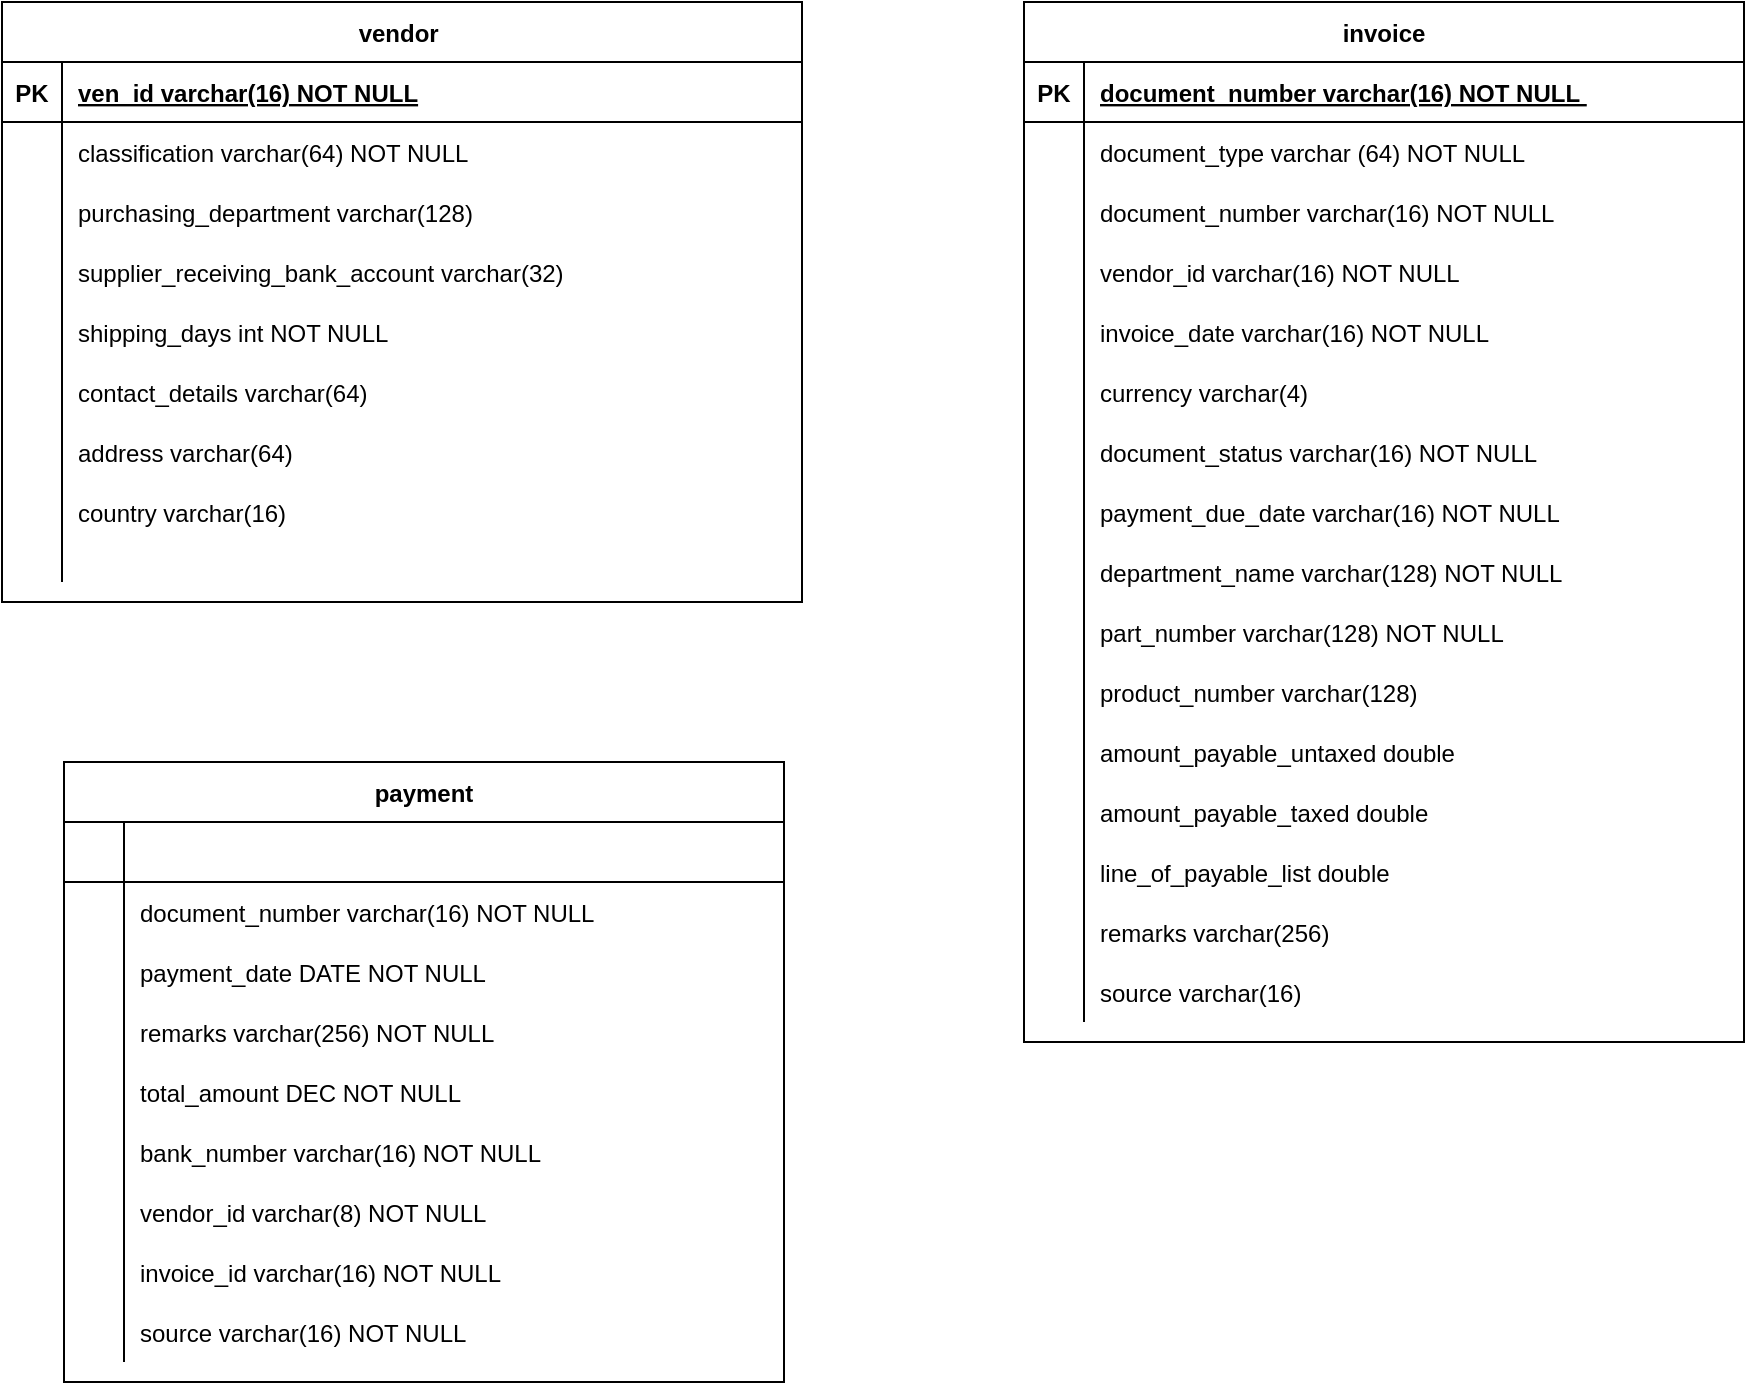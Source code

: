 <mxfile version="16.6.1" type="google" pages="8"><diagram id="R2lEEEUBdFMjLlhIrx00" name="Accounts Payable"><mxGraphModel dx="2646" dy="926" grid="0" gridSize="10" guides="0" tooltips="1" connect="1" arrows="1" fold="1" page="1" pageScale="1" pageWidth="850" pageHeight="1100" math="0" shadow="0" extFonts="Permanent Marker^https://fonts.googleapis.com/css?family=Permanent+Marker"><root><mxCell id="0"/><mxCell id="1" parent="0"/><mxCell id="C-vyLk0tnHw3VtMMgP7b-2" value="invoice" style="shape=table;startSize=30;container=1;collapsible=1;childLayout=tableLayout;fixedRows=1;rowLines=0;fontStyle=1;align=center;resizeLast=1;" parent="1" vertex="1"><mxGeometry x="220" y="90" width="360" height="520" as="geometry"/></mxCell><mxCell id="C-vyLk0tnHw3VtMMgP7b-3" value="" style="shape=partialRectangle;collapsible=0;dropTarget=0;pointerEvents=0;fillColor=none;points=[[0,0.5],[1,0.5]];portConstraint=eastwest;top=0;left=0;right=0;bottom=1;" parent="C-vyLk0tnHw3VtMMgP7b-2" vertex="1"><mxGeometry y="30" width="360" height="30" as="geometry"/></mxCell><mxCell id="C-vyLk0tnHw3VtMMgP7b-4" value="PK" style="shape=partialRectangle;overflow=hidden;connectable=0;fillColor=none;top=0;left=0;bottom=0;right=0;fontStyle=1;" parent="C-vyLk0tnHw3VtMMgP7b-3" vertex="1"><mxGeometry width="30" height="30" as="geometry"><mxRectangle width="30" height="30" as="alternateBounds"/></mxGeometry></mxCell><mxCell id="C-vyLk0tnHw3VtMMgP7b-5" value="document_number varchar(16) NOT NULL " style="shape=partialRectangle;overflow=hidden;connectable=0;fillColor=none;top=0;left=0;bottom=0;right=0;align=left;spacingLeft=6;fontStyle=5;" parent="C-vyLk0tnHw3VtMMgP7b-3" vertex="1"><mxGeometry x="30" width="330" height="30" as="geometry"><mxRectangle width="330" height="30" as="alternateBounds"/></mxGeometry></mxCell><mxCell id="C-vyLk0tnHw3VtMMgP7b-6" value="" style="shape=partialRectangle;collapsible=0;dropTarget=0;pointerEvents=0;fillColor=none;points=[[0,0.5],[1,0.5]];portConstraint=eastwest;top=0;left=0;right=0;bottom=0;" parent="C-vyLk0tnHw3VtMMgP7b-2" vertex="1"><mxGeometry y="60" width="360" height="30" as="geometry"/></mxCell><mxCell id="C-vyLk0tnHw3VtMMgP7b-7" value="" style="shape=partialRectangle;overflow=hidden;connectable=0;fillColor=none;top=0;left=0;bottom=0;right=0;" parent="C-vyLk0tnHw3VtMMgP7b-6" vertex="1"><mxGeometry width="30" height="30" as="geometry"><mxRectangle width="30" height="30" as="alternateBounds"/></mxGeometry></mxCell><mxCell id="C-vyLk0tnHw3VtMMgP7b-8" value="document_type varchar (64) NOT NULL" style="shape=partialRectangle;overflow=hidden;connectable=0;fillColor=none;top=0;left=0;bottom=0;right=0;align=left;spacingLeft=6;" parent="C-vyLk0tnHw3VtMMgP7b-6" vertex="1"><mxGeometry x="30" width="330" height="30" as="geometry"><mxRectangle width="330" height="30" as="alternateBounds"/></mxGeometry></mxCell><mxCell id="56I9AO3yUWjSzGlip-rR-1" style="shape=partialRectangle;collapsible=0;dropTarget=0;pointerEvents=0;fillColor=none;points=[[0,0.5],[1,0.5]];portConstraint=eastwest;top=0;left=0;right=0;bottom=0;" parent="C-vyLk0tnHw3VtMMgP7b-2" vertex="1"><mxGeometry y="90" width="360" height="30" as="geometry"/></mxCell><mxCell id="56I9AO3yUWjSzGlip-rR-2" style="shape=partialRectangle;overflow=hidden;connectable=0;fillColor=none;top=0;left=0;bottom=0;right=0;" parent="56I9AO3yUWjSzGlip-rR-1" vertex="1"><mxGeometry width="30" height="30" as="geometry"><mxRectangle width="30" height="30" as="alternateBounds"/></mxGeometry></mxCell><mxCell id="56I9AO3yUWjSzGlip-rR-3" value="document_number varchar(16) NOT NULL " style="shape=partialRectangle;overflow=hidden;connectable=0;fillColor=none;top=0;left=0;bottom=0;right=0;align=left;spacingLeft=6;" parent="56I9AO3yUWjSzGlip-rR-1" vertex="1"><mxGeometry x="30" width="330" height="30" as="geometry"><mxRectangle width="330" height="30" as="alternateBounds"/></mxGeometry></mxCell><mxCell id="C-vyLk0tnHw3VtMMgP7b-9" value="" style="shape=partialRectangle;collapsible=0;dropTarget=0;pointerEvents=0;fillColor=none;points=[[0,0.5],[1,0.5]];portConstraint=eastwest;top=0;left=0;right=0;bottom=0;" parent="C-vyLk0tnHw3VtMMgP7b-2" vertex="1"><mxGeometry y="120" width="360" height="30" as="geometry"/></mxCell><mxCell id="C-vyLk0tnHw3VtMMgP7b-10" value="" style="shape=partialRectangle;overflow=hidden;connectable=0;fillColor=none;top=0;left=0;bottom=0;right=0;" parent="C-vyLk0tnHw3VtMMgP7b-9" vertex="1"><mxGeometry width="30" height="30" as="geometry"><mxRectangle width="30" height="30" as="alternateBounds"/></mxGeometry></mxCell><mxCell id="C-vyLk0tnHw3VtMMgP7b-11" value="vendor_id varchar(16) NOT NULL " style="shape=partialRectangle;overflow=hidden;connectable=0;fillColor=none;top=0;left=0;bottom=0;right=0;align=left;spacingLeft=6;" parent="C-vyLk0tnHw3VtMMgP7b-9" vertex="1"><mxGeometry x="30" width="330" height="30" as="geometry"><mxRectangle width="330" height="30" as="alternateBounds"/></mxGeometry></mxCell><mxCell id="JPOIZrSXawVDULGtrVUF-61" style="shape=partialRectangle;collapsible=0;dropTarget=0;pointerEvents=0;fillColor=none;points=[[0,0.5],[1,0.5]];portConstraint=eastwest;top=0;left=0;right=0;bottom=0;" parent="C-vyLk0tnHw3VtMMgP7b-2" vertex="1"><mxGeometry y="150" width="360" height="30" as="geometry"/></mxCell><mxCell id="JPOIZrSXawVDULGtrVUF-62" style="shape=partialRectangle;overflow=hidden;connectable=0;fillColor=none;top=0;left=0;bottom=0;right=0;" parent="JPOIZrSXawVDULGtrVUF-61" vertex="1"><mxGeometry width="30" height="30" as="geometry"><mxRectangle width="30" height="30" as="alternateBounds"/></mxGeometry></mxCell><mxCell id="JPOIZrSXawVDULGtrVUF-63" value="invoice_date varchar(16) NOT NULL " style="shape=partialRectangle;overflow=hidden;connectable=0;fillColor=none;top=0;left=0;bottom=0;right=0;align=left;spacingLeft=6;" parent="JPOIZrSXawVDULGtrVUF-61" vertex="1"><mxGeometry x="30" width="330" height="30" as="geometry"><mxRectangle width="330" height="30" as="alternateBounds"/></mxGeometry></mxCell><mxCell id="56I9AO3yUWjSzGlip-rR-4" style="shape=partialRectangle;collapsible=0;dropTarget=0;pointerEvents=0;fillColor=none;points=[[0,0.5],[1,0.5]];portConstraint=eastwest;top=0;left=0;right=0;bottom=0;" parent="C-vyLk0tnHw3VtMMgP7b-2" vertex="1"><mxGeometry y="180" width="360" height="30" as="geometry"/></mxCell><mxCell id="56I9AO3yUWjSzGlip-rR-5" style="shape=partialRectangle;overflow=hidden;connectable=0;fillColor=none;top=0;left=0;bottom=0;right=0;" parent="56I9AO3yUWjSzGlip-rR-4" vertex="1"><mxGeometry width="30" height="30" as="geometry"><mxRectangle width="30" height="30" as="alternateBounds"/></mxGeometry></mxCell><mxCell id="56I9AO3yUWjSzGlip-rR-6" value="currency varchar(4)" style="shape=partialRectangle;overflow=hidden;connectable=0;fillColor=none;top=0;left=0;bottom=0;right=0;align=left;spacingLeft=6;" parent="56I9AO3yUWjSzGlip-rR-4" vertex="1"><mxGeometry x="30" width="330" height="30" as="geometry"><mxRectangle width="330" height="30" as="alternateBounds"/></mxGeometry></mxCell><mxCell id="JPOIZrSXawVDULGtrVUF-58" style="shape=partialRectangle;collapsible=0;dropTarget=0;pointerEvents=0;fillColor=none;points=[[0,0.5],[1,0.5]];portConstraint=eastwest;top=0;left=0;right=0;bottom=0;" parent="C-vyLk0tnHw3VtMMgP7b-2" vertex="1"><mxGeometry y="210" width="360" height="30" as="geometry"/></mxCell><mxCell id="JPOIZrSXawVDULGtrVUF-59" style="shape=partialRectangle;overflow=hidden;connectable=0;fillColor=none;top=0;left=0;bottom=0;right=0;" parent="JPOIZrSXawVDULGtrVUF-58" vertex="1"><mxGeometry width="30" height="30" as="geometry"><mxRectangle width="30" height="30" as="alternateBounds"/></mxGeometry></mxCell><mxCell id="JPOIZrSXawVDULGtrVUF-60" value="document_status varchar(16) NOT NULL" style="shape=partialRectangle;overflow=hidden;connectable=0;fillColor=none;top=0;left=0;bottom=0;right=0;align=left;spacingLeft=6;" parent="JPOIZrSXawVDULGtrVUF-58" vertex="1"><mxGeometry x="30" width="330" height="30" as="geometry"><mxRectangle width="330" height="30" as="alternateBounds"/></mxGeometry></mxCell><mxCell id="ptRHkGzKxphjZb_lnnV_-37" style="shape=partialRectangle;collapsible=0;dropTarget=0;pointerEvents=0;fillColor=none;points=[[0,0.5],[1,0.5]];portConstraint=eastwest;top=0;left=0;right=0;bottom=0;" parent="C-vyLk0tnHw3VtMMgP7b-2" vertex="1"><mxGeometry y="240" width="360" height="30" as="geometry"/></mxCell><mxCell id="ptRHkGzKxphjZb_lnnV_-38" style="shape=partialRectangle;overflow=hidden;connectable=0;fillColor=none;top=0;left=0;bottom=0;right=0;" parent="ptRHkGzKxphjZb_lnnV_-37" vertex="1"><mxGeometry width="30" height="30" as="geometry"><mxRectangle width="30" height="30" as="alternateBounds"/></mxGeometry></mxCell><mxCell id="ptRHkGzKxphjZb_lnnV_-39" value="payment_due_date varchar(16) NOT NULL " style="shape=partialRectangle;overflow=hidden;connectable=0;fillColor=none;top=0;left=0;bottom=0;right=0;align=left;spacingLeft=6;" parent="ptRHkGzKxphjZb_lnnV_-37" vertex="1"><mxGeometry x="30" width="330" height="30" as="geometry"><mxRectangle width="330" height="30" as="alternateBounds"/></mxGeometry></mxCell><mxCell id="ptRHkGzKxphjZb_lnnV_-34" style="shape=partialRectangle;collapsible=0;dropTarget=0;pointerEvents=0;fillColor=none;points=[[0,0.5],[1,0.5]];portConstraint=eastwest;top=0;left=0;right=0;bottom=0;" parent="C-vyLk0tnHw3VtMMgP7b-2" vertex="1"><mxGeometry y="270" width="360" height="30" as="geometry"/></mxCell><mxCell id="ptRHkGzKxphjZb_lnnV_-35" style="shape=partialRectangle;overflow=hidden;connectable=0;fillColor=none;top=0;left=0;bottom=0;right=0;" parent="ptRHkGzKxphjZb_lnnV_-34" vertex="1"><mxGeometry width="30" height="30" as="geometry"><mxRectangle width="30" height="30" as="alternateBounds"/></mxGeometry></mxCell><mxCell id="ptRHkGzKxphjZb_lnnV_-36" value="department_name varchar(128) NOT NULL " style="shape=partialRectangle;overflow=hidden;connectable=0;fillColor=none;top=0;left=0;bottom=0;right=0;align=left;spacingLeft=6;" parent="ptRHkGzKxphjZb_lnnV_-34" vertex="1"><mxGeometry x="30" width="330" height="30" as="geometry"><mxRectangle width="330" height="30" as="alternateBounds"/></mxGeometry></mxCell><mxCell id="NIWWDlE_Pt0LvYahMm_T-16" style="shape=partialRectangle;collapsible=0;dropTarget=0;pointerEvents=0;fillColor=none;points=[[0,0.5],[1,0.5]];portConstraint=eastwest;top=0;left=0;right=0;bottom=0;" parent="C-vyLk0tnHw3VtMMgP7b-2" vertex="1"><mxGeometry y="300" width="360" height="30" as="geometry"/></mxCell><mxCell id="NIWWDlE_Pt0LvYahMm_T-17" style="shape=partialRectangle;overflow=hidden;connectable=0;fillColor=none;top=0;left=0;bottom=0;right=0;" parent="NIWWDlE_Pt0LvYahMm_T-16" vertex="1"><mxGeometry width="30" height="30" as="geometry"><mxRectangle width="30" height="30" as="alternateBounds"/></mxGeometry></mxCell><mxCell id="NIWWDlE_Pt0LvYahMm_T-18" value="part_number varchar(128) NOT NULL " style="shape=partialRectangle;overflow=hidden;connectable=0;fillColor=none;top=0;left=0;bottom=0;right=0;align=left;spacingLeft=6;" parent="NIWWDlE_Pt0LvYahMm_T-16" vertex="1"><mxGeometry x="30" width="330" height="30" as="geometry"><mxRectangle width="330" height="30" as="alternateBounds"/></mxGeometry></mxCell><mxCell id="56I9AO3yUWjSzGlip-rR-10" style="shape=partialRectangle;collapsible=0;dropTarget=0;pointerEvents=0;fillColor=none;points=[[0,0.5],[1,0.5]];portConstraint=eastwest;top=0;left=0;right=0;bottom=0;" parent="C-vyLk0tnHw3VtMMgP7b-2" vertex="1"><mxGeometry y="330" width="360" height="30" as="geometry"/></mxCell><mxCell id="56I9AO3yUWjSzGlip-rR-11" style="shape=partialRectangle;overflow=hidden;connectable=0;fillColor=none;top=0;left=0;bottom=0;right=0;" parent="56I9AO3yUWjSzGlip-rR-10" vertex="1"><mxGeometry width="30" height="30" as="geometry"><mxRectangle width="30" height="30" as="alternateBounds"/></mxGeometry></mxCell><mxCell id="56I9AO3yUWjSzGlip-rR-12" value="product_number varchar(128) " style="shape=partialRectangle;overflow=hidden;connectable=0;fillColor=none;top=0;left=0;bottom=0;right=0;align=left;spacingLeft=6;" parent="56I9AO3yUWjSzGlip-rR-10" vertex="1"><mxGeometry x="30" width="330" height="30" as="geometry"><mxRectangle width="330" height="30" as="alternateBounds"/></mxGeometry></mxCell><mxCell id="56I9AO3yUWjSzGlip-rR-7" style="shape=partialRectangle;collapsible=0;dropTarget=0;pointerEvents=0;fillColor=none;points=[[0,0.5],[1,0.5]];portConstraint=eastwest;top=0;left=0;right=0;bottom=0;" parent="C-vyLk0tnHw3VtMMgP7b-2" vertex="1"><mxGeometry y="360" width="360" height="30" as="geometry"/></mxCell><mxCell id="56I9AO3yUWjSzGlip-rR-8" style="shape=partialRectangle;overflow=hidden;connectable=0;fillColor=none;top=0;left=0;bottom=0;right=0;" parent="56I9AO3yUWjSzGlip-rR-7" vertex="1"><mxGeometry width="30" height="30" as="geometry"><mxRectangle width="30" height="30" as="alternateBounds"/></mxGeometry></mxCell><mxCell id="56I9AO3yUWjSzGlip-rR-9" value="amount_payable_untaxed double" style="shape=partialRectangle;overflow=hidden;connectable=0;fillColor=none;top=0;left=0;bottom=0;right=0;align=left;spacingLeft=6;" parent="56I9AO3yUWjSzGlip-rR-7" vertex="1"><mxGeometry x="30" width="330" height="30" as="geometry"><mxRectangle width="330" height="30" as="alternateBounds"/></mxGeometry></mxCell><mxCell id="ptRHkGzKxphjZb_lnnV_-28" style="shape=partialRectangle;collapsible=0;dropTarget=0;pointerEvents=0;fillColor=none;points=[[0,0.5],[1,0.5]];portConstraint=eastwest;top=0;left=0;right=0;bottom=0;" parent="C-vyLk0tnHw3VtMMgP7b-2" vertex="1"><mxGeometry y="390" width="360" height="30" as="geometry"/></mxCell><mxCell id="ptRHkGzKxphjZb_lnnV_-29" style="shape=partialRectangle;overflow=hidden;connectable=0;fillColor=none;top=0;left=0;bottom=0;right=0;" parent="ptRHkGzKxphjZb_lnnV_-28" vertex="1"><mxGeometry width="30" height="30" as="geometry"><mxRectangle width="30" height="30" as="alternateBounds"/></mxGeometry></mxCell><mxCell id="ptRHkGzKxphjZb_lnnV_-30" value="amount_payable_taxed double" style="shape=partialRectangle;overflow=hidden;connectable=0;fillColor=none;top=0;left=0;bottom=0;right=0;align=left;spacingLeft=6;" parent="ptRHkGzKxphjZb_lnnV_-28" vertex="1"><mxGeometry x="30" width="330" height="30" as="geometry"><mxRectangle width="330" height="30" as="alternateBounds"/></mxGeometry></mxCell><mxCell id="56I9AO3yUWjSzGlip-rR-16" style="shape=partialRectangle;collapsible=0;dropTarget=0;pointerEvents=0;fillColor=none;points=[[0,0.5],[1,0.5]];portConstraint=eastwest;top=0;left=0;right=0;bottom=0;" parent="C-vyLk0tnHw3VtMMgP7b-2" vertex="1"><mxGeometry y="420" width="360" height="30" as="geometry"/></mxCell><mxCell id="56I9AO3yUWjSzGlip-rR-17" style="shape=partialRectangle;overflow=hidden;connectable=0;fillColor=none;top=0;left=0;bottom=0;right=0;" parent="56I9AO3yUWjSzGlip-rR-16" vertex="1"><mxGeometry width="30" height="30" as="geometry"><mxRectangle width="30" height="30" as="alternateBounds"/></mxGeometry></mxCell><mxCell id="56I9AO3yUWjSzGlip-rR-18" value="line_of_payable_list double" style="shape=partialRectangle;overflow=hidden;connectable=0;fillColor=none;top=0;left=0;bottom=0;right=0;align=left;spacingLeft=6;" parent="56I9AO3yUWjSzGlip-rR-16" vertex="1"><mxGeometry x="30" width="330" height="30" as="geometry"><mxRectangle width="330" height="30" as="alternateBounds"/></mxGeometry></mxCell><mxCell id="56I9AO3yUWjSzGlip-rR-13" style="shape=partialRectangle;collapsible=0;dropTarget=0;pointerEvents=0;fillColor=none;points=[[0,0.5],[1,0.5]];portConstraint=eastwest;top=0;left=0;right=0;bottom=0;" parent="C-vyLk0tnHw3VtMMgP7b-2" vertex="1"><mxGeometry y="450" width="360" height="30" as="geometry"/></mxCell><mxCell id="56I9AO3yUWjSzGlip-rR-14" style="shape=partialRectangle;overflow=hidden;connectable=0;fillColor=none;top=0;left=0;bottom=0;right=0;" parent="56I9AO3yUWjSzGlip-rR-13" vertex="1"><mxGeometry width="30" height="30" as="geometry"><mxRectangle width="30" height="30" as="alternateBounds"/></mxGeometry></mxCell><mxCell id="56I9AO3yUWjSzGlip-rR-15" value="remarks varchar(256)  " style="shape=partialRectangle;overflow=hidden;connectable=0;fillColor=none;top=0;left=0;bottom=0;right=0;align=left;spacingLeft=6;" parent="56I9AO3yUWjSzGlip-rR-13" vertex="1"><mxGeometry x="30" width="330" height="30" as="geometry"><mxRectangle width="330" height="30" as="alternateBounds"/></mxGeometry></mxCell><mxCell id="56I9AO3yUWjSzGlip-rR-19" style="shape=partialRectangle;collapsible=0;dropTarget=0;pointerEvents=0;fillColor=none;points=[[0,0.5],[1,0.5]];portConstraint=eastwest;top=0;left=0;right=0;bottom=0;" parent="C-vyLk0tnHw3VtMMgP7b-2" vertex="1"><mxGeometry y="480" width="360" height="30" as="geometry"/></mxCell><mxCell id="56I9AO3yUWjSzGlip-rR-20" style="shape=partialRectangle;overflow=hidden;connectable=0;fillColor=none;top=0;left=0;bottom=0;right=0;" parent="56I9AO3yUWjSzGlip-rR-19" vertex="1"><mxGeometry width="30" height="30" as="geometry"><mxRectangle width="30" height="30" as="alternateBounds"/></mxGeometry></mxCell><mxCell id="56I9AO3yUWjSzGlip-rR-21" value="source varchar(16)" style="shape=partialRectangle;overflow=hidden;connectable=0;fillColor=none;top=0;left=0;bottom=0;right=0;align=left;spacingLeft=6;" parent="56I9AO3yUWjSzGlip-rR-19" vertex="1"><mxGeometry x="30" width="330" height="30" as="geometry"><mxRectangle width="330" height="30" as="alternateBounds"/></mxGeometry></mxCell><mxCell id="C-vyLk0tnHw3VtMMgP7b-13" value="payment" style="shape=table;startSize=30;container=1;collapsible=1;childLayout=tableLayout;fixedRows=1;rowLines=0;fontStyle=1;align=center;resizeLast=1;" parent="1" vertex="1"><mxGeometry x="-260" y="470" width="360" height="310" as="geometry"/></mxCell><mxCell id="C-vyLk0tnHw3VtMMgP7b-14" value="" style="shape=partialRectangle;collapsible=0;dropTarget=0;pointerEvents=0;fillColor=none;points=[[0,0.5],[1,0.5]];portConstraint=eastwest;top=0;left=0;right=0;bottom=1;" parent="C-vyLk0tnHw3VtMMgP7b-13" vertex="1"><mxGeometry y="30" width="360" height="30" as="geometry"/></mxCell><mxCell id="C-vyLk0tnHw3VtMMgP7b-15" value="" style="shape=partialRectangle;overflow=hidden;connectable=0;fillColor=none;top=0;left=0;bottom=0;right=0;fontStyle=1;" parent="C-vyLk0tnHw3VtMMgP7b-14" vertex="1"><mxGeometry width="30" height="30" as="geometry"><mxRectangle width="30" height="30" as="alternateBounds"/></mxGeometry></mxCell><mxCell id="C-vyLk0tnHw3VtMMgP7b-16" value="" style="shape=partialRectangle;overflow=hidden;connectable=0;fillColor=none;top=0;left=0;bottom=0;right=0;align=left;spacingLeft=6;fontStyle=5;" parent="C-vyLk0tnHw3VtMMgP7b-14" vertex="1"><mxGeometry x="30" width="330" height="30" as="geometry"><mxRectangle width="330" height="30" as="alternateBounds"/></mxGeometry></mxCell><mxCell id="ptRHkGzKxphjZb_lnnV_-1" style="shape=partialRectangle;collapsible=0;dropTarget=0;pointerEvents=0;fillColor=none;points=[[0,0.5],[1,0.5]];portConstraint=eastwest;top=0;left=0;right=0;bottom=0;" parent="C-vyLk0tnHw3VtMMgP7b-13" vertex="1"><mxGeometry y="60" width="360" height="30" as="geometry"/></mxCell><mxCell id="ptRHkGzKxphjZb_lnnV_-2" style="shape=partialRectangle;overflow=hidden;connectable=0;fillColor=none;top=0;left=0;bottom=0;right=0;" parent="ptRHkGzKxphjZb_lnnV_-1" vertex="1"><mxGeometry width="30" height="30" as="geometry"><mxRectangle width="30" height="30" as="alternateBounds"/></mxGeometry></mxCell><mxCell id="ptRHkGzKxphjZb_lnnV_-3" value="document_number varchar(16) NOT NULL " style="shape=partialRectangle;overflow=hidden;connectable=0;fillColor=none;top=0;left=0;bottom=0;right=0;align=left;spacingLeft=6;" parent="ptRHkGzKxphjZb_lnnV_-1" vertex="1"><mxGeometry x="30" width="330" height="30" as="geometry"><mxRectangle width="330" height="30" as="alternateBounds"/></mxGeometry></mxCell><mxCell id="ptRHkGzKxphjZb_lnnV_-4" style="shape=partialRectangle;collapsible=0;dropTarget=0;pointerEvents=0;fillColor=none;points=[[0,0.5],[1,0.5]];portConstraint=eastwest;top=0;left=0;right=0;bottom=0;" parent="C-vyLk0tnHw3VtMMgP7b-13" vertex="1"><mxGeometry y="90" width="360" height="30" as="geometry"/></mxCell><mxCell id="ptRHkGzKxphjZb_lnnV_-5" style="shape=partialRectangle;overflow=hidden;connectable=0;fillColor=none;top=0;left=0;bottom=0;right=0;" parent="ptRHkGzKxphjZb_lnnV_-4" vertex="1"><mxGeometry width="30" height="30" as="geometry"><mxRectangle width="30" height="30" as="alternateBounds"/></mxGeometry></mxCell><mxCell id="ptRHkGzKxphjZb_lnnV_-6" value="payment_date DATE NOT NULL " style="shape=partialRectangle;overflow=hidden;connectable=0;fillColor=none;top=0;left=0;bottom=0;right=0;align=left;spacingLeft=6;" parent="ptRHkGzKxphjZb_lnnV_-4" vertex="1"><mxGeometry x="30" width="330" height="30" as="geometry"><mxRectangle width="330" height="30" as="alternateBounds"/></mxGeometry></mxCell><mxCell id="ptRHkGzKxphjZb_lnnV_-7" style="shape=partialRectangle;collapsible=0;dropTarget=0;pointerEvents=0;fillColor=none;points=[[0,0.5],[1,0.5]];portConstraint=eastwest;top=0;left=0;right=0;bottom=0;" parent="C-vyLk0tnHw3VtMMgP7b-13" vertex="1"><mxGeometry y="120" width="360" height="30" as="geometry"/></mxCell><mxCell id="ptRHkGzKxphjZb_lnnV_-8" style="shape=partialRectangle;overflow=hidden;connectable=0;fillColor=none;top=0;left=0;bottom=0;right=0;" parent="ptRHkGzKxphjZb_lnnV_-7" vertex="1"><mxGeometry width="30" height="30" as="geometry"><mxRectangle width="30" height="30" as="alternateBounds"/></mxGeometry></mxCell><mxCell id="ptRHkGzKxphjZb_lnnV_-9" value="remarks varchar(256) NOT NULL " style="shape=partialRectangle;overflow=hidden;connectable=0;fillColor=none;top=0;left=0;bottom=0;right=0;align=left;spacingLeft=6;" parent="ptRHkGzKxphjZb_lnnV_-7" vertex="1"><mxGeometry x="30" width="330" height="30" as="geometry"><mxRectangle width="330" height="30" as="alternateBounds"/></mxGeometry></mxCell><mxCell id="ptRHkGzKxphjZb_lnnV_-10" style="shape=partialRectangle;collapsible=0;dropTarget=0;pointerEvents=0;fillColor=none;points=[[0,0.5],[1,0.5]];portConstraint=eastwest;top=0;left=0;right=0;bottom=0;" parent="C-vyLk0tnHw3VtMMgP7b-13" vertex="1"><mxGeometry y="150" width="360" height="30" as="geometry"/></mxCell><mxCell id="ptRHkGzKxphjZb_lnnV_-11" style="shape=partialRectangle;overflow=hidden;connectable=0;fillColor=none;top=0;left=0;bottom=0;right=0;" parent="ptRHkGzKxphjZb_lnnV_-10" vertex="1"><mxGeometry width="30" height="30" as="geometry"><mxRectangle width="30" height="30" as="alternateBounds"/></mxGeometry></mxCell><mxCell id="ptRHkGzKxphjZb_lnnV_-12" value="total_amount DEC NOT NULL " style="shape=partialRectangle;overflow=hidden;connectable=0;fillColor=none;top=0;left=0;bottom=0;right=0;align=left;spacingLeft=6;" parent="ptRHkGzKxphjZb_lnnV_-10" vertex="1"><mxGeometry x="30" width="330" height="30" as="geometry"><mxRectangle width="330" height="30" as="alternateBounds"/></mxGeometry></mxCell><mxCell id="ptRHkGzKxphjZb_lnnV_-13" style="shape=partialRectangle;collapsible=0;dropTarget=0;pointerEvents=0;fillColor=none;points=[[0,0.5],[1,0.5]];portConstraint=eastwest;top=0;left=0;right=0;bottom=0;" parent="C-vyLk0tnHw3VtMMgP7b-13" vertex="1"><mxGeometry y="180" width="360" height="30" as="geometry"/></mxCell><mxCell id="ptRHkGzKxphjZb_lnnV_-14" style="shape=partialRectangle;overflow=hidden;connectable=0;fillColor=none;top=0;left=0;bottom=0;right=0;" parent="ptRHkGzKxphjZb_lnnV_-13" vertex="1"><mxGeometry width="30" height="30" as="geometry"><mxRectangle width="30" height="30" as="alternateBounds"/></mxGeometry></mxCell><mxCell id="ptRHkGzKxphjZb_lnnV_-15" value="bank_number varchar(16) NOT NULL " style="shape=partialRectangle;overflow=hidden;connectable=0;fillColor=none;top=0;left=0;bottom=0;right=0;align=left;spacingLeft=6;" parent="ptRHkGzKxphjZb_lnnV_-13" vertex="1"><mxGeometry x="30" width="330" height="30" as="geometry"><mxRectangle width="330" height="30" as="alternateBounds"/></mxGeometry></mxCell><mxCell id="ptRHkGzKxphjZb_lnnV_-16" style="shape=partialRectangle;collapsible=0;dropTarget=0;pointerEvents=0;fillColor=none;points=[[0,0.5],[1,0.5]];portConstraint=eastwest;top=0;left=0;right=0;bottom=0;" parent="C-vyLk0tnHw3VtMMgP7b-13" vertex="1"><mxGeometry y="210" width="360" height="30" as="geometry"/></mxCell><mxCell id="ptRHkGzKxphjZb_lnnV_-17" style="shape=partialRectangle;overflow=hidden;connectable=0;fillColor=none;top=0;left=0;bottom=0;right=0;" parent="ptRHkGzKxphjZb_lnnV_-16" vertex="1"><mxGeometry width="30" height="30" as="geometry"><mxRectangle width="30" height="30" as="alternateBounds"/></mxGeometry></mxCell><mxCell id="ptRHkGzKxphjZb_lnnV_-18" value="vendor_id varchar(8) NOT NULL " style="shape=partialRectangle;overflow=hidden;connectable=0;fillColor=none;top=0;left=0;bottom=0;right=0;align=left;spacingLeft=6;" parent="ptRHkGzKxphjZb_lnnV_-16" vertex="1"><mxGeometry x="30" width="330" height="30" as="geometry"><mxRectangle width="330" height="30" as="alternateBounds"/></mxGeometry></mxCell><mxCell id="C-vyLk0tnHw3VtMMgP7b-20" value="" style="shape=partialRectangle;collapsible=0;dropTarget=0;pointerEvents=0;fillColor=none;points=[[0,0.5],[1,0.5]];portConstraint=eastwest;top=0;left=0;right=0;bottom=0;" parent="C-vyLk0tnHw3VtMMgP7b-13" vertex="1"><mxGeometry y="240" width="360" height="30" as="geometry"/></mxCell><mxCell id="C-vyLk0tnHw3VtMMgP7b-21" value="" style="shape=partialRectangle;overflow=hidden;connectable=0;fillColor=none;top=0;left=0;bottom=0;right=0;" parent="C-vyLk0tnHw3VtMMgP7b-20" vertex="1"><mxGeometry width="30" height="30" as="geometry"><mxRectangle width="30" height="30" as="alternateBounds"/></mxGeometry></mxCell><mxCell id="C-vyLk0tnHw3VtMMgP7b-22" value="invoice_id varchar(16) NOT NULL" style="shape=partialRectangle;overflow=hidden;connectable=0;fillColor=none;top=0;left=0;bottom=0;right=0;align=left;spacingLeft=6;" parent="C-vyLk0tnHw3VtMMgP7b-20" vertex="1"><mxGeometry x="30" width="330" height="30" as="geometry"><mxRectangle width="330" height="30" as="alternateBounds"/></mxGeometry></mxCell><mxCell id="NIWWDlE_Pt0LvYahMm_T-32" style="shape=partialRectangle;collapsible=0;dropTarget=0;pointerEvents=0;fillColor=none;points=[[0,0.5],[1,0.5]];portConstraint=eastwest;top=0;left=0;right=0;bottom=0;" parent="C-vyLk0tnHw3VtMMgP7b-13" vertex="1"><mxGeometry y="270" width="360" height="30" as="geometry"/></mxCell><mxCell id="NIWWDlE_Pt0LvYahMm_T-33" style="shape=partialRectangle;overflow=hidden;connectable=0;fillColor=none;top=0;left=0;bottom=0;right=0;" parent="NIWWDlE_Pt0LvYahMm_T-32" vertex="1"><mxGeometry width="30" height="30" as="geometry"><mxRectangle width="30" height="30" as="alternateBounds"/></mxGeometry></mxCell><mxCell id="NIWWDlE_Pt0LvYahMm_T-34" value="source varchar(16) NOT NULL " style="shape=partialRectangle;overflow=hidden;connectable=0;fillColor=none;top=0;left=0;bottom=0;right=0;align=left;spacingLeft=6;" parent="NIWWDlE_Pt0LvYahMm_T-32" vertex="1"><mxGeometry x="30" width="330" height="30" as="geometry"><mxRectangle width="330" height="30" as="alternateBounds"/></mxGeometry></mxCell><mxCell id="C-vyLk0tnHw3VtMMgP7b-23" value="vendor " style="shape=table;startSize=30;container=1;collapsible=1;childLayout=tableLayout;fixedRows=1;rowLines=0;fontStyle=1;align=center;resizeLast=1;" parent="1" vertex="1"><mxGeometry x="-291" y="90" width="400" height="300" as="geometry"/></mxCell><mxCell id="C-vyLk0tnHw3VtMMgP7b-24" value="" style="shape=partialRectangle;collapsible=0;dropTarget=0;pointerEvents=0;fillColor=none;points=[[0,0.5],[1,0.5]];portConstraint=eastwest;top=0;left=0;right=0;bottom=1;" parent="C-vyLk0tnHw3VtMMgP7b-23" vertex="1"><mxGeometry y="30" width="400" height="30" as="geometry"/></mxCell><mxCell id="C-vyLk0tnHw3VtMMgP7b-25" value="PK" style="shape=partialRectangle;overflow=hidden;connectable=0;fillColor=none;top=0;left=0;bottom=0;right=0;fontStyle=1;" parent="C-vyLk0tnHw3VtMMgP7b-24" vertex="1"><mxGeometry width="30" height="30" as="geometry"><mxRectangle width="30" height="30" as="alternateBounds"/></mxGeometry></mxCell><mxCell id="C-vyLk0tnHw3VtMMgP7b-26" value="ven_id varchar(16) NOT NULL " style="shape=partialRectangle;overflow=hidden;connectable=0;fillColor=none;top=0;left=0;bottom=0;right=0;align=left;spacingLeft=6;fontStyle=5;" parent="C-vyLk0tnHw3VtMMgP7b-24" vertex="1"><mxGeometry x="30" width="370" height="30" as="geometry"><mxRectangle width="370" height="30" as="alternateBounds"/></mxGeometry></mxCell><mxCell id="JPOIZrSXawVDULGtrVUF-46" style="shape=partialRectangle;collapsible=0;dropTarget=0;pointerEvents=0;fillColor=none;points=[[0,0.5],[1,0.5]];portConstraint=eastwest;top=0;left=0;right=0;bottom=0;" parent="C-vyLk0tnHw3VtMMgP7b-23" vertex="1"><mxGeometry y="60" width="400" height="30" as="geometry"/></mxCell><mxCell id="JPOIZrSXawVDULGtrVUF-47" style="shape=partialRectangle;overflow=hidden;connectable=0;fillColor=none;top=0;left=0;bottom=0;right=0;" parent="JPOIZrSXawVDULGtrVUF-46" vertex="1"><mxGeometry width="30" height="30" as="geometry"><mxRectangle width="30" height="30" as="alternateBounds"/></mxGeometry></mxCell><mxCell id="JPOIZrSXawVDULGtrVUF-48" value="classification varchar(64) NOT NULL" style="shape=partialRectangle;overflow=hidden;connectable=0;fillColor=none;top=0;left=0;bottom=0;right=0;align=left;spacingLeft=6;" parent="JPOIZrSXawVDULGtrVUF-46" vertex="1"><mxGeometry x="30" width="370" height="30" as="geometry"><mxRectangle width="370" height="30" as="alternateBounds"/></mxGeometry></mxCell><mxCell id="JPOIZrSXawVDULGtrVUF-43" style="shape=partialRectangle;collapsible=0;dropTarget=0;pointerEvents=0;fillColor=none;points=[[0,0.5],[1,0.5]];portConstraint=eastwest;top=0;left=0;right=0;bottom=0;" parent="C-vyLk0tnHw3VtMMgP7b-23" vertex="1"><mxGeometry y="90" width="400" height="30" as="geometry"/></mxCell><mxCell id="JPOIZrSXawVDULGtrVUF-44" style="shape=partialRectangle;overflow=hidden;connectable=0;fillColor=none;top=0;left=0;bottom=0;right=0;" parent="JPOIZrSXawVDULGtrVUF-43" vertex="1"><mxGeometry width="30" height="30" as="geometry"><mxRectangle width="30" height="30" as="alternateBounds"/></mxGeometry></mxCell><mxCell id="JPOIZrSXawVDULGtrVUF-45" value="purchasing_department varchar(128) " style="shape=partialRectangle;overflow=hidden;connectable=0;fillColor=none;top=0;left=0;bottom=0;right=0;align=left;spacingLeft=6;" parent="JPOIZrSXawVDULGtrVUF-43" vertex="1"><mxGeometry x="30" width="370" height="30" as="geometry"><mxRectangle width="370" height="30" as="alternateBounds"/></mxGeometry></mxCell><mxCell id="JPOIZrSXawVDULGtrVUF-40" style="shape=partialRectangle;collapsible=0;dropTarget=0;pointerEvents=0;fillColor=none;points=[[0,0.5],[1,0.5]];portConstraint=eastwest;top=0;left=0;right=0;bottom=0;" parent="C-vyLk0tnHw3VtMMgP7b-23" vertex="1"><mxGeometry y="120" width="400" height="30" as="geometry"/></mxCell><mxCell id="JPOIZrSXawVDULGtrVUF-41" style="shape=partialRectangle;overflow=hidden;connectable=0;fillColor=none;top=0;left=0;bottom=0;right=0;" parent="JPOIZrSXawVDULGtrVUF-40" vertex="1"><mxGeometry width="30" height="30" as="geometry"><mxRectangle width="30" height="30" as="alternateBounds"/></mxGeometry></mxCell><mxCell id="JPOIZrSXawVDULGtrVUF-42" value="supplier_receiving_bank_account varchar(32) " style="shape=partialRectangle;overflow=hidden;connectable=0;fillColor=none;top=0;left=0;bottom=0;right=0;align=left;spacingLeft=6;" parent="JPOIZrSXawVDULGtrVUF-40" vertex="1"><mxGeometry x="30" width="370" height="30" as="geometry"><mxRectangle width="370" height="30" as="alternateBounds"/></mxGeometry></mxCell><mxCell id="JPOIZrSXawVDULGtrVUF-37" style="shape=partialRectangle;collapsible=0;dropTarget=0;pointerEvents=0;fillColor=none;points=[[0,0.5],[1,0.5]];portConstraint=eastwest;top=0;left=0;right=0;bottom=0;" parent="C-vyLk0tnHw3VtMMgP7b-23" vertex="1"><mxGeometry y="150" width="400" height="30" as="geometry"/></mxCell><mxCell id="JPOIZrSXawVDULGtrVUF-38" style="shape=partialRectangle;overflow=hidden;connectable=0;fillColor=none;top=0;left=0;bottom=0;right=0;" parent="JPOIZrSXawVDULGtrVUF-37" vertex="1"><mxGeometry width="30" height="30" as="geometry"><mxRectangle width="30" height="30" as="alternateBounds"/></mxGeometry></mxCell><mxCell id="JPOIZrSXawVDULGtrVUF-39" value="shipping_days int NOT NULL " style="shape=partialRectangle;overflow=hidden;connectable=0;fillColor=none;top=0;left=0;bottom=0;right=0;align=left;spacingLeft=6;" parent="JPOIZrSXawVDULGtrVUF-37" vertex="1"><mxGeometry x="30" width="370" height="30" as="geometry"><mxRectangle width="370" height="30" as="alternateBounds"/></mxGeometry></mxCell><mxCell id="C-vyLk0tnHw3VtMMgP7b-27" value="" style="shape=partialRectangle;collapsible=0;dropTarget=0;pointerEvents=0;fillColor=none;points=[[0,0.5],[1,0.5]];portConstraint=eastwest;top=0;left=0;right=0;bottom=0;" parent="C-vyLk0tnHw3VtMMgP7b-23" vertex="1"><mxGeometry y="180" width="400" height="30" as="geometry"/></mxCell><mxCell id="C-vyLk0tnHw3VtMMgP7b-28" value="" style="shape=partialRectangle;overflow=hidden;connectable=0;fillColor=none;top=0;left=0;bottom=0;right=0;" parent="C-vyLk0tnHw3VtMMgP7b-27" vertex="1"><mxGeometry width="30" height="30" as="geometry"><mxRectangle width="30" height="30" as="alternateBounds"/></mxGeometry></mxCell><mxCell id="C-vyLk0tnHw3VtMMgP7b-29" value="contact_details varchar(64)" style="shape=partialRectangle;overflow=hidden;connectable=0;fillColor=none;top=0;left=0;bottom=0;right=0;align=left;spacingLeft=6;" parent="C-vyLk0tnHw3VtMMgP7b-27" vertex="1"><mxGeometry x="30" width="370" height="30" as="geometry"><mxRectangle width="370" height="30" as="alternateBounds"/></mxGeometry></mxCell><mxCell id="JPOIZrSXawVDULGtrVUF-49" style="shape=partialRectangle;collapsible=0;dropTarget=0;pointerEvents=0;fillColor=none;points=[[0,0.5],[1,0.5]];portConstraint=eastwest;top=0;left=0;right=0;bottom=0;" parent="C-vyLk0tnHw3VtMMgP7b-23" vertex="1"><mxGeometry y="210" width="400" height="30" as="geometry"/></mxCell><mxCell id="JPOIZrSXawVDULGtrVUF-50" style="shape=partialRectangle;overflow=hidden;connectable=0;fillColor=none;top=0;left=0;bottom=0;right=0;" parent="JPOIZrSXawVDULGtrVUF-49" vertex="1"><mxGeometry width="30" height="30" as="geometry"><mxRectangle width="30" height="30" as="alternateBounds"/></mxGeometry></mxCell><mxCell id="JPOIZrSXawVDULGtrVUF-51" value="address varchar(64)" style="shape=partialRectangle;overflow=hidden;connectable=0;fillColor=none;top=0;left=0;bottom=0;right=0;align=left;spacingLeft=6;" parent="JPOIZrSXawVDULGtrVUF-49" vertex="1"><mxGeometry x="30" width="370" height="30" as="geometry"><mxRectangle width="370" height="30" as="alternateBounds"/></mxGeometry></mxCell><mxCell id="JPOIZrSXawVDULGtrVUF-52" style="shape=partialRectangle;collapsible=0;dropTarget=0;pointerEvents=0;fillColor=none;points=[[0,0.5],[1,0.5]];portConstraint=eastwest;top=0;left=0;right=0;bottom=0;" parent="C-vyLk0tnHw3VtMMgP7b-23" vertex="1"><mxGeometry y="240" width="400" height="30" as="geometry"/></mxCell><mxCell id="JPOIZrSXawVDULGtrVUF-53" style="shape=partialRectangle;overflow=hidden;connectable=0;fillColor=none;top=0;left=0;bottom=0;right=0;" parent="JPOIZrSXawVDULGtrVUF-52" vertex="1"><mxGeometry width="30" height="30" as="geometry"><mxRectangle width="30" height="30" as="alternateBounds"/></mxGeometry></mxCell><mxCell id="JPOIZrSXawVDULGtrVUF-54" value="country varchar(16)" style="shape=partialRectangle;overflow=hidden;connectable=0;fillColor=none;top=0;left=0;bottom=0;right=0;align=left;spacingLeft=6;" parent="JPOIZrSXawVDULGtrVUF-52" vertex="1"><mxGeometry x="30" width="370" height="30" as="geometry"><mxRectangle width="370" height="30" as="alternateBounds"/></mxGeometry></mxCell><mxCell id="JPOIZrSXawVDULGtrVUF-55" style="shape=partialRectangle;collapsible=0;dropTarget=0;pointerEvents=0;fillColor=none;points=[[0,0.5],[1,0.5]];portConstraint=eastwest;top=0;left=0;right=0;bottom=0;" parent="C-vyLk0tnHw3VtMMgP7b-23" vertex="1"><mxGeometry y="270" width="400" height="20" as="geometry"/></mxCell><mxCell id="JPOIZrSXawVDULGtrVUF-56" style="shape=partialRectangle;overflow=hidden;connectable=0;fillColor=none;top=0;left=0;bottom=0;right=0;" parent="JPOIZrSXawVDULGtrVUF-55" vertex="1"><mxGeometry width="30" height="20" as="geometry"><mxRectangle width="30" height="20" as="alternateBounds"/></mxGeometry></mxCell><mxCell id="JPOIZrSXawVDULGtrVUF-57" value="" style="shape=partialRectangle;overflow=hidden;connectable=0;fillColor=none;top=0;left=0;bottom=0;right=0;align=left;spacingLeft=6;" parent="JPOIZrSXawVDULGtrVUF-55" vertex="1"><mxGeometry x="30" width="370" height="20" as="geometry"><mxRectangle width="370" height="20" as="alternateBounds"/></mxGeometry></mxCell></root></mxGraphModel></diagram><diagram name="Copy of Accounts Payable" id="4QEwvH-8VmlXitwrdkU-"><mxGraphModel dx="1876" dy="545" grid="1" gridSize="10" guides="1" tooltips="1" connect="1" arrows="1" fold="1" page="1" pageScale="1" pageWidth="850" pageHeight="1100" math="0" shadow="0" extFonts="Permanent Marker^https://fonts.googleapis.com/css?family=Permanent+Marker"><root><mxCell id="RT_hSQHlkw3tBC4Gi2di-0"/><mxCell id="RT_hSQHlkw3tBC4Gi2di-1" parent="RT_hSQHlkw3tBC4Gi2di-0"/><mxCell id="RT_hSQHlkw3tBC4Gi2di-2" value="invoice" style="shape=table;startSize=30;container=1;collapsible=1;childLayout=tableLayout;fixedRows=1;rowLines=0;fontStyle=1;align=center;resizeLast=1;" vertex="1" parent="RT_hSQHlkw3tBC4Gi2di-1"><mxGeometry x="30" y="30" width="360" height="510" as="geometry"/></mxCell><mxCell id="RT_hSQHlkw3tBC4Gi2di-3" value="" style="shape=partialRectangle;collapsible=0;dropTarget=0;pointerEvents=0;fillColor=none;points=[[0,0.5],[1,0.5]];portConstraint=eastwest;top=0;left=0;right=0;bottom=1;" vertex="1" parent="RT_hSQHlkw3tBC4Gi2di-2"><mxGeometry y="30" width="360" height="30" as="geometry"/></mxCell><mxCell id="RT_hSQHlkw3tBC4Gi2di-4" value="PK" style="shape=partialRectangle;overflow=hidden;connectable=0;fillColor=none;top=0;left=0;bottom=0;right=0;fontStyle=1;" vertex="1" parent="RT_hSQHlkw3tBC4Gi2di-3"><mxGeometry width="30" height="30" as="geometry"><mxRectangle width="30" height="30" as="alternateBounds"/></mxGeometry></mxCell><mxCell id="RT_hSQHlkw3tBC4Gi2di-5" value="document_number varchar(16) NOT NULL " style="shape=partialRectangle;overflow=hidden;connectable=0;fillColor=none;top=0;left=0;bottom=0;right=0;align=left;spacingLeft=6;fontStyle=5;" vertex="1" parent="RT_hSQHlkw3tBC4Gi2di-3"><mxGeometry x="30" width="330" height="30" as="geometry"><mxRectangle width="330" height="30" as="alternateBounds"/></mxGeometry></mxCell><mxCell id="RT_hSQHlkw3tBC4Gi2di-6" value="" style="shape=partialRectangle;collapsible=0;dropTarget=0;pointerEvents=0;fillColor=none;points=[[0,0.5],[1,0.5]];portConstraint=eastwest;top=0;left=0;right=0;bottom=0;" vertex="1" parent="RT_hSQHlkw3tBC4Gi2di-2"><mxGeometry y="60" width="360" height="30" as="geometry"/></mxCell><mxCell id="RT_hSQHlkw3tBC4Gi2di-7" value="" style="shape=partialRectangle;overflow=hidden;connectable=0;fillColor=none;top=0;left=0;bottom=0;right=0;" vertex="1" parent="RT_hSQHlkw3tBC4Gi2di-6"><mxGeometry width="30" height="30" as="geometry"><mxRectangle width="30" height="30" as="alternateBounds"/></mxGeometry></mxCell><mxCell id="RT_hSQHlkw3tBC4Gi2di-8" value="document_type varchar (64) NOT NULL" style="shape=partialRectangle;overflow=hidden;connectable=0;fillColor=none;top=0;left=0;bottom=0;right=0;align=left;spacingLeft=6;" vertex="1" parent="RT_hSQHlkw3tBC4Gi2di-6"><mxGeometry x="30" width="330" height="30" as="geometry"><mxRectangle width="330" height="30" as="alternateBounds"/></mxGeometry></mxCell><mxCell id="RT_hSQHlkw3tBC4Gi2di-9" value="" style="shape=partialRectangle;collapsible=0;dropTarget=0;pointerEvents=0;fillColor=none;points=[[0,0.5],[1,0.5]];portConstraint=eastwest;top=0;left=0;right=0;bottom=0;" vertex="1" parent="RT_hSQHlkw3tBC4Gi2di-2"><mxGeometry y="90" width="360" height="30" as="geometry"/></mxCell><mxCell id="RT_hSQHlkw3tBC4Gi2di-10" value="" style="shape=partialRectangle;overflow=hidden;connectable=0;fillColor=none;top=0;left=0;bottom=0;right=0;" vertex="1" parent="RT_hSQHlkw3tBC4Gi2di-9"><mxGeometry width="30" height="30" as="geometry"><mxRectangle width="30" height="30" as="alternateBounds"/></mxGeometry></mxCell><mxCell id="RT_hSQHlkw3tBC4Gi2di-11" value="payment_provider varchar(8) NOT NULL " style="shape=partialRectangle;overflow=hidden;connectable=0;fillColor=none;top=0;left=0;bottom=0;right=0;align=left;spacingLeft=6;" vertex="1" parent="RT_hSQHlkw3tBC4Gi2di-9"><mxGeometry x="30" width="330" height="30" as="geometry"><mxRectangle width="330" height="30" as="alternateBounds"/></mxGeometry></mxCell><mxCell id="RT_hSQHlkw3tBC4Gi2di-12" style="shape=partialRectangle;collapsible=0;dropTarget=0;pointerEvents=0;fillColor=none;points=[[0,0.5],[1,0.5]];portConstraint=eastwest;top=0;left=0;right=0;bottom=0;" vertex="1" parent="RT_hSQHlkw3tBC4Gi2di-2"><mxGeometry y="120" width="360" height="30" as="geometry"/></mxCell><mxCell id="RT_hSQHlkw3tBC4Gi2di-13" style="shape=partialRectangle;overflow=hidden;connectable=0;fillColor=none;top=0;left=0;bottom=0;right=0;" vertex="1" parent="RT_hSQHlkw3tBC4Gi2di-12"><mxGeometry width="30" height="30" as="geometry"><mxRectangle width="30" height="30" as="alternateBounds"/></mxGeometry></mxCell><mxCell id="RT_hSQHlkw3tBC4Gi2di-14" value="invoice_date DATE NOT NULL " style="shape=partialRectangle;overflow=hidden;connectable=0;fillColor=none;top=0;left=0;bottom=0;right=0;align=left;spacingLeft=6;" vertex="1" parent="RT_hSQHlkw3tBC4Gi2di-12"><mxGeometry x="30" width="330" height="30" as="geometry"><mxRectangle width="330" height="30" as="alternateBounds"/></mxGeometry></mxCell><mxCell id="RT_hSQHlkw3tBC4Gi2di-15" style="shape=partialRectangle;collapsible=0;dropTarget=0;pointerEvents=0;fillColor=none;points=[[0,0.5],[1,0.5]];portConstraint=eastwest;top=0;left=0;right=0;bottom=0;" vertex="1" parent="RT_hSQHlkw3tBC4Gi2di-2"><mxGeometry y="150" width="360" height="30" as="geometry"/></mxCell><mxCell id="RT_hSQHlkw3tBC4Gi2di-16" style="shape=partialRectangle;overflow=hidden;connectable=0;fillColor=none;top=0;left=0;bottom=0;right=0;" vertex="1" parent="RT_hSQHlkw3tBC4Gi2di-15"><mxGeometry width="30" height="30" as="geometry"><mxRectangle width="30" height="30" as="alternateBounds"/></mxGeometry></mxCell><mxCell id="RT_hSQHlkw3tBC4Gi2di-17" value="document_status varchar(16) NOT NULL" style="shape=partialRectangle;overflow=hidden;connectable=0;fillColor=none;top=0;left=0;bottom=0;right=0;align=left;spacingLeft=6;" vertex="1" parent="RT_hSQHlkw3tBC4Gi2di-15"><mxGeometry x="30" width="330" height="30" as="geometry"><mxRectangle width="330" height="30" as="alternateBounds"/></mxGeometry></mxCell><mxCell id="RT_hSQHlkw3tBC4Gi2di-18" style="shape=partialRectangle;collapsible=0;dropTarget=0;pointerEvents=0;fillColor=none;points=[[0,0.5],[1,0.5]];portConstraint=eastwest;top=0;left=0;right=0;bottom=0;" vertex="1" parent="RT_hSQHlkw3tBC4Gi2di-2"><mxGeometry y="180" width="360" height="30" as="geometry"/></mxCell><mxCell id="RT_hSQHlkw3tBC4Gi2di-19" style="shape=partialRectangle;overflow=hidden;connectable=0;fillColor=none;top=0;left=0;bottom=0;right=0;" vertex="1" parent="RT_hSQHlkw3tBC4Gi2di-18"><mxGeometry width="30" height="30" as="geometry"><mxRectangle width="30" height="30" as="alternateBounds"/></mxGeometry></mxCell><mxCell id="RT_hSQHlkw3tBC4Gi2di-20" value="payment_due_date DATE NOT NULL " style="shape=partialRectangle;overflow=hidden;connectable=0;fillColor=none;top=0;left=0;bottom=0;right=0;align=left;spacingLeft=6;" vertex="1" parent="RT_hSQHlkw3tBC4Gi2di-18"><mxGeometry x="30" width="330" height="30" as="geometry"><mxRectangle width="330" height="30" as="alternateBounds"/></mxGeometry></mxCell><mxCell id="RT_hSQHlkw3tBC4Gi2di-21" style="shape=partialRectangle;collapsible=0;dropTarget=0;pointerEvents=0;fillColor=none;points=[[0,0.5],[1,0.5]];portConstraint=eastwest;top=0;left=0;right=0;bottom=0;" vertex="1" parent="RT_hSQHlkw3tBC4Gi2di-2"><mxGeometry y="210" width="360" height="30" as="geometry"/></mxCell><mxCell id="RT_hSQHlkw3tBC4Gi2di-22" style="shape=partialRectangle;overflow=hidden;connectable=0;fillColor=none;top=0;left=0;bottom=0;right=0;" vertex="1" parent="RT_hSQHlkw3tBC4Gi2di-21"><mxGeometry width="30" height="30" as="geometry"><mxRectangle width="30" height="30" as="alternateBounds"/></mxGeometry></mxCell><mxCell id="RT_hSQHlkw3tBC4Gi2di-23" value="department_name varchar(128) NOT NULL " style="shape=partialRectangle;overflow=hidden;connectable=0;fillColor=none;top=0;left=0;bottom=0;right=0;align=left;spacingLeft=6;" vertex="1" parent="RT_hSQHlkw3tBC4Gi2di-21"><mxGeometry x="30" width="330" height="30" as="geometry"><mxRectangle width="330" height="30" as="alternateBounds"/></mxGeometry></mxCell><mxCell id="RT_hSQHlkw3tBC4Gi2di-24" style="shape=partialRectangle;collapsible=0;dropTarget=0;pointerEvents=0;fillColor=none;points=[[0,0.5],[1,0.5]];portConstraint=eastwest;top=0;left=0;right=0;bottom=0;" vertex="1" parent="RT_hSQHlkw3tBC4Gi2di-2"><mxGeometry y="240" width="360" height="30" as="geometry"/></mxCell><mxCell id="RT_hSQHlkw3tBC4Gi2di-25" style="shape=partialRectangle;overflow=hidden;connectable=0;fillColor=none;top=0;left=0;bottom=0;right=0;" vertex="1" parent="RT_hSQHlkw3tBC4Gi2di-24"><mxGeometry width="30" height="30" as="geometry"><mxRectangle width="30" height="30" as="alternateBounds"/></mxGeometry></mxCell><mxCell id="RT_hSQHlkw3tBC4Gi2di-26" value="currency varchar(4)" style="shape=partialRectangle;overflow=hidden;connectable=0;fillColor=none;top=0;left=0;bottom=0;right=0;align=left;spacingLeft=6;" vertex="1" parent="RT_hSQHlkw3tBC4Gi2di-24"><mxGeometry x="30" width="330" height="30" as="geometry"><mxRectangle width="330" height="30" as="alternateBounds"/></mxGeometry></mxCell><mxCell id="RT_hSQHlkw3tBC4Gi2di-27" style="shape=partialRectangle;collapsible=0;dropTarget=0;pointerEvents=0;fillColor=none;points=[[0,0.5],[1,0.5]];portConstraint=eastwest;top=0;left=0;right=0;bottom=0;" vertex="1" parent="RT_hSQHlkw3tBC4Gi2di-2"><mxGeometry y="270" width="360" height="30" as="geometry"/></mxCell><mxCell id="RT_hSQHlkw3tBC4Gi2di-28" style="shape=partialRectangle;overflow=hidden;connectable=0;fillColor=none;top=0;left=0;bottom=0;right=0;" vertex="1" parent="RT_hSQHlkw3tBC4Gi2di-27"><mxGeometry width="30" height="30" as="geometry"><mxRectangle width="30" height="30" as="alternateBounds"/></mxGeometry></mxCell><mxCell id="RT_hSQHlkw3tBC4Gi2di-29" value="account_provider varchar(16)" style="shape=partialRectangle;overflow=hidden;connectable=0;fillColor=none;top=0;left=0;bottom=0;right=0;align=left;spacingLeft=6;" vertex="1" parent="RT_hSQHlkw3tBC4Gi2di-27"><mxGeometry x="30" width="330" height="30" as="geometry"><mxRectangle width="330" height="30" as="alternateBounds"/></mxGeometry></mxCell><mxCell id="RT_hSQHlkw3tBC4Gi2di-123" style="shape=tableRow;horizontal=0;startSize=0;swimlaneHead=0;swimlaneBody=0;fillColor=none;collapsible=0;dropTarget=0;points=[[0,0.5],[1,0.5]];portConstraint=eastwest;top=0;left=0;right=0;bottom=0;" vertex="1" parent="RT_hSQHlkw3tBC4Gi2di-2"><mxGeometry y="300" width="360" height="30" as="geometry"/></mxCell><mxCell id="RT_hSQHlkw3tBC4Gi2di-124" style="shape=partialRectangle;connectable=0;fillColor=none;top=0;left=0;bottom=0;right=0;editable=1;overflow=hidden;" vertex="1" parent="RT_hSQHlkw3tBC4Gi2di-123"><mxGeometry width="30" height="30" as="geometry"><mxRectangle width="30" height="30" as="alternateBounds"/></mxGeometry></mxCell><mxCell id="RT_hSQHlkw3tBC4Gi2di-125" value="source varchar(16)" style="shape=partialRectangle;connectable=0;fillColor=none;top=0;left=0;bottom=0;right=0;align=left;spacingLeft=6;overflow=hidden;" vertex="1" parent="RT_hSQHlkw3tBC4Gi2di-123"><mxGeometry x="30" width="330" height="30" as="geometry"><mxRectangle width="330" height="30" as="alternateBounds"/></mxGeometry></mxCell><mxCell id="RT_hSQHlkw3tBC4Gi2di-117" style="shape=tableRow;horizontal=0;startSize=0;swimlaneHead=0;swimlaneBody=0;fillColor=none;collapsible=0;dropTarget=0;points=[[0,0.5],[1,0.5]];portConstraint=eastwest;top=0;left=0;right=0;bottom=0;" vertex="1" parent="RT_hSQHlkw3tBC4Gi2di-2"><mxGeometry y="330" width="360" height="20" as="geometry"/></mxCell><mxCell id="RT_hSQHlkw3tBC4Gi2di-118" style="shape=partialRectangle;connectable=0;fillColor=none;top=0;left=0;bottom=0;right=0;editable=1;overflow=hidden;" vertex="1" parent="RT_hSQHlkw3tBC4Gi2di-117"><mxGeometry width="30" height="20" as="geometry"><mxRectangle width="30" height="20" as="alternateBounds"/></mxGeometry></mxCell><mxCell id="RT_hSQHlkw3tBC4Gi2di-119" value="line_of_payable_list BIGINT NOT NULL " style="shape=partialRectangle;connectable=0;fillColor=none;top=0;left=0;bottom=0;right=0;align=left;spacingLeft=6;overflow=hidden;" vertex="1" parent="RT_hSQHlkw3tBC4Gi2di-117"><mxGeometry x="30" width="330" height="20" as="geometry"><mxRectangle width="330" height="20" as="alternateBounds"/></mxGeometry></mxCell><mxCell id="RT_hSQHlkw3tBC4Gi2di-114" style="shape=tableRow;horizontal=0;startSize=0;swimlaneHead=0;swimlaneBody=0;fillColor=none;collapsible=0;dropTarget=0;points=[[0,0.5],[1,0.5]];portConstraint=eastwest;top=0;left=0;right=0;bottom=0;" vertex="1" parent="RT_hSQHlkw3tBC4Gi2di-2"><mxGeometry y="350" width="360" height="30" as="geometry"/></mxCell><mxCell id="RT_hSQHlkw3tBC4Gi2di-115" style="shape=partialRectangle;connectable=0;fillColor=none;top=0;left=0;bottom=0;right=0;editable=1;overflow=hidden;" vertex="1" parent="RT_hSQHlkw3tBC4Gi2di-114"><mxGeometry width="30" height="30" as="geometry"><mxRectangle width="30" height="30" as="alternateBounds"/></mxGeometry></mxCell><mxCell id="RT_hSQHlkw3tBC4Gi2di-116" value="amount_payable_taxed DEC NOT NULL " style="shape=partialRectangle;connectable=0;fillColor=none;top=0;left=0;bottom=0;right=0;align=left;spacingLeft=6;overflow=hidden;" vertex="1" parent="RT_hSQHlkw3tBC4Gi2di-114"><mxGeometry x="30" width="330" height="30" as="geometry"><mxRectangle width="330" height="30" as="alternateBounds"/></mxGeometry></mxCell><mxCell id="RT_hSQHlkw3tBC4Gi2di-111" style="shape=tableRow;horizontal=0;startSize=0;swimlaneHead=0;swimlaneBody=0;fillColor=none;collapsible=0;dropTarget=0;points=[[0,0.5],[1,0.5]];portConstraint=eastwest;top=0;left=0;right=0;bottom=0;" vertex="1" parent="RT_hSQHlkw3tBC4Gi2di-2"><mxGeometry y="380" width="360" height="30" as="geometry"/></mxCell><mxCell id="RT_hSQHlkw3tBC4Gi2di-112" style="shape=partialRectangle;connectable=0;fillColor=none;top=0;left=0;bottom=0;right=0;editable=1;overflow=hidden;" vertex="1" parent="RT_hSQHlkw3tBC4Gi2di-111"><mxGeometry width="30" height="30" as="geometry"><mxRectangle width="30" height="30" as="alternateBounds"/></mxGeometry></mxCell><mxCell id="RT_hSQHlkw3tBC4Gi2di-113" value="amount_payable_untaxed DEC NOT NULL " style="shape=partialRectangle;connectable=0;fillColor=none;top=0;left=0;bottom=0;right=0;align=left;spacingLeft=6;overflow=hidden;" vertex="1" parent="RT_hSQHlkw3tBC4Gi2di-111"><mxGeometry x="30" width="330" height="30" as="geometry"><mxRectangle width="330" height="30" as="alternateBounds"/></mxGeometry></mxCell><mxCell id="RT_hSQHlkw3tBC4Gi2di-108" style="shape=tableRow;horizontal=0;startSize=0;swimlaneHead=0;swimlaneBody=0;fillColor=none;collapsible=0;dropTarget=0;points=[[0,0.5],[1,0.5]];portConstraint=eastwest;top=0;left=0;right=0;bottom=0;" vertex="1" parent="RT_hSQHlkw3tBC4Gi2di-2"><mxGeometry y="410" width="360" height="30" as="geometry"/></mxCell><mxCell id="RT_hSQHlkw3tBC4Gi2di-109" style="shape=partialRectangle;connectable=0;fillColor=none;top=0;left=0;bottom=0;right=0;editable=1;overflow=hidden;" vertex="1" parent="RT_hSQHlkw3tBC4Gi2di-108"><mxGeometry width="30" height="30" as="geometry"><mxRectangle width="30" height="30" as="alternateBounds"/></mxGeometry></mxCell><mxCell id="RT_hSQHlkw3tBC4Gi2di-110" value="product_name varchar(128) NOT NULL " style="shape=partialRectangle;connectable=0;fillColor=none;top=0;left=0;bottom=0;right=0;align=left;spacingLeft=6;overflow=hidden;" vertex="1" parent="RT_hSQHlkw3tBC4Gi2di-108"><mxGeometry x="30" width="330" height="30" as="geometry"><mxRectangle width="330" height="30" as="alternateBounds"/></mxGeometry></mxCell><mxCell id="RT_hSQHlkw3tBC4Gi2di-105" value="" style="shape=tableRow;horizontal=0;startSize=0;swimlaneHead=0;swimlaneBody=0;fillColor=none;collapsible=0;dropTarget=0;points=[[0,0.5],[1,0.5]];portConstraint=eastwest;top=0;left=0;right=0;bottom=0;" vertex="1" parent="RT_hSQHlkw3tBC4Gi2di-2"><mxGeometry y="440" width="360" height="30" as="geometry"/></mxCell><mxCell id="RT_hSQHlkw3tBC4Gi2di-106" value="" style="shape=partialRectangle;connectable=0;fillColor=none;top=0;left=0;bottom=0;right=0;editable=1;overflow=hidden;" vertex="1" parent="RT_hSQHlkw3tBC4Gi2di-105"><mxGeometry width="30" height="30" as="geometry"><mxRectangle width="30" height="30" as="alternateBounds"/></mxGeometry></mxCell><mxCell id="RT_hSQHlkw3tBC4Gi2di-107" value="document_number varchar(16) NOT NULL" style="shape=partialRectangle;connectable=0;fillColor=none;top=0;left=0;bottom=0;right=0;align=left;spacingLeft=6;overflow=hidden;" vertex="1" parent="RT_hSQHlkw3tBC4Gi2di-105"><mxGeometry x="30" width="330" height="30" as="geometry"><mxRectangle width="330" height="30" as="alternateBounds"/></mxGeometry></mxCell><mxCell id="RT_hSQHlkw3tBC4Gi2di-120" style="shape=tableRow;horizontal=0;startSize=0;swimlaneHead=0;swimlaneBody=0;fillColor=none;collapsible=0;dropTarget=0;points=[[0,0.5],[1,0.5]];portConstraint=eastwest;top=0;left=0;right=0;bottom=0;" vertex="1" parent="RT_hSQHlkw3tBC4Gi2di-2"><mxGeometry y="470" width="360" height="30" as="geometry"/></mxCell><mxCell id="RT_hSQHlkw3tBC4Gi2di-121" style="shape=partialRectangle;connectable=0;fillColor=none;top=0;left=0;bottom=0;right=0;editable=1;overflow=hidden;" vertex="1" parent="RT_hSQHlkw3tBC4Gi2di-120"><mxGeometry width="30" height="30" as="geometry"><mxRectangle width="30" height="30" as="alternateBounds"/></mxGeometry></mxCell><mxCell id="RT_hSQHlkw3tBC4Gi2di-122" value="remarks varchar(256)  " style="shape=partialRectangle;connectable=0;fillColor=none;top=0;left=0;bottom=0;right=0;align=left;spacingLeft=6;overflow=hidden;" vertex="1" parent="RT_hSQHlkw3tBC4Gi2di-120"><mxGeometry x="30" width="330" height="30" as="geometry"><mxRectangle width="330" height="30" as="alternateBounds"/></mxGeometry></mxCell><mxCell id="RT_hSQHlkw3tBC4Gi2di-30" value="payment" style="shape=table;startSize=30;container=1;collapsible=1;childLayout=tableLayout;fixedRows=1;rowLines=0;fontStyle=1;align=center;resizeLast=1;" vertex="1" parent="RT_hSQHlkw3tBC4Gi2di-1"><mxGeometry x="-770" y="230" width="360" height="310" as="geometry"/></mxCell><mxCell id="RT_hSQHlkw3tBC4Gi2di-31" value="" style="shape=partialRectangle;collapsible=0;dropTarget=0;pointerEvents=0;fillColor=none;points=[[0,0.5],[1,0.5]];portConstraint=eastwest;top=0;left=0;right=0;bottom=1;" vertex="1" parent="RT_hSQHlkw3tBC4Gi2di-30"><mxGeometry y="30" width="360" height="30" as="geometry"/></mxCell><mxCell id="RT_hSQHlkw3tBC4Gi2di-32" value="" style="shape=partialRectangle;overflow=hidden;connectable=0;fillColor=none;top=0;left=0;bottom=0;right=0;fontStyle=1;" vertex="1" parent="RT_hSQHlkw3tBC4Gi2di-31"><mxGeometry width="30" height="30" as="geometry"><mxRectangle width="30" height="30" as="alternateBounds"/></mxGeometry></mxCell><mxCell id="RT_hSQHlkw3tBC4Gi2di-33" value="" style="shape=partialRectangle;overflow=hidden;connectable=0;fillColor=none;top=0;left=0;bottom=0;right=0;align=left;spacingLeft=6;fontStyle=5;" vertex="1" parent="RT_hSQHlkw3tBC4Gi2di-31"><mxGeometry x="30" width="330" height="30" as="geometry"><mxRectangle width="330" height="30" as="alternateBounds"/></mxGeometry></mxCell><mxCell id="RT_hSQHlkw3tBC4Gi2di-34" style="shape=partialRectangle;collapsible=0;dropTarget=0;pointerEvents=0;fillColor=none;points=[[0,0.5],[1,0.5]];portConstraint=eastwest;top=0;left=0;right=0;bottom=0;" vertex="1" parent="RT_hSQHlkw3tBC4Gi2di-30"><mxGeometry y="60" width="360" height="30" as="geometry"/></mxCell><mxCell id="RT_hSQHlkw3tBC4Gi2di-35" style="shape=partialRectangle;overflow=hidden;connectable=0;fillColor=none;top=0;left=0;bottom=0;right=0;" vertex="1" parent="RT_hSQHlkw3tBC4Gi2di-34"><mxGeometry width="30" height="30" as="geometry"><mxRectangle width="30" height="30" as="alternateBounds"/></mxGeometry></mxCell><mxCell id="RT_hSQHlkw3tBC4Gi2di-36" value="document_number varchar(16) NOT NULL " style="shape=partialRectangle;overflow=hidden;connectable=0;fillColor=none;top=0;left=0;bottom=0;right=0;align=left;spacingLeft=6;" vertex="1" parent="RT_hSQHlkw3tBC4Gi2di-34"><mxGeometry x="30" width="330" height="30" as="geometry"><mxRectangle width="330" height="30" as="alternateBounds"/></mxGeometry></mxCell><mxCell id="RT_hSQHlkw3tBC4Gi2di-37" style="shape=partialRectangle;collapsible=0;dropTarget=0;pointerEvents=0;fillColor=none;points=[[0,0.5],[1,0.5]];portConstraint=eastwest;top=0;left=0;right=0;bottom=0;" vertex="1" parent="RT_hSQHlkw3tBC4Gi2di-30"><mxGeometry y="90" width="360" height="30" as="geometry"/></mxCell><mxCell id="RT_hSQHlkw3tBC4Gi2di-38" style="shape=partialRectangle;overflow=hidden;connectable=0;fillColor=none;top=0;left=0;bottom=0;right=0;" vertex="1" parent="RT_hSQHlkw3tBC4Gi2di-37"><mxGeometry width="30" height="30" as="geometry"><mxRectangle width="30" height="30" as="alternateBounds"/></mxGeometry></mxCell><mxCell id="RT_hSQHlkw3tBC4Gi2di-39" value="payment_date DATE NOT NULL " style="shape=partialRectangle;overflow=hidden;connectable=0;fillColor=none;top=0;left=0;bottom=0;right=0;align=left;spacingLeft=6;" vertex="1" parent="RT_hSQHlkw3tBC4Gi2di-37"><mxGeometry x="30" width="330" height="30" as="geometry"><mxRectangle width="330" height="30" as="alternateBounds"/></mxGeometry></mxCell><mxCell id="RT_hSQHlkw3tBC4Gi2di-40" style="shape=partialRectangle;collapsible=0;dropTarget=0;pointerEvents=0;fillColor=none;points=[[0,0.5],[1,0.5]];portConstraint=eastwest;top=0;left=0;right=0;bottom=0;" vertex="1" parent="RT_hSQHlkw3tBC4Gi2di-30"><mxGeometry y="120" width="360" height="30" as="geometry"/></mxCell><mxCell id="RT_hSQHlkw3tBC4Gi2di-41" style="shape=partialRectangle;overflow=hidden;connectable=0;fillColor=none;top=0;left=0;bottom=0;right=0;" vertex="1" parent="RT_hSQHlkw3tBC4Gi2di-40"><mxGeometry width="30" height="30" as="geometry"><mxRectangle width="30" height="30" as="alternateBounds"/></mxGeometry></mxCell><mxCell id="RT_hSQHlkw3tBC4Gi2di-42" value="remarks varchar(256) NOT NULL " style="shape=partialRectangle;overflow=hidden;connectable=0;fillColor=none;top=0;left=0;bottom=0;right=0;align=left;spacingLeft=6;" vertex="1" parent="RT_hSQHlkw3tBC4Gi2di-40"><mxGeometry x="30" width="330" height="30" as="geometry"><mxRectangle width="330" height="30" as="alternateBounds"/></mxGeometry></mxCell><mxCell id="RT_hSQHlkw3tBC4Gi2di-43" style="shape=partialRectangle;collapsible=0;dropTarget=0;pointerEvents=0;fillColor=none;points=[[0,0.5],[1,0.5]];portConstraint=eastwest;top=0;left=0;right=0;bottom=0;" vertex="1" parent="RT_hSQHlkw3tBC4Gi2di-30"><mxGeometry y="150" width="360" height="30" as="geometry"/></mxCell><mxCell id="RT_hSQHlkw3tBC4Gi2di-44" style="shape=partialRectangle;overflow=hidden;connectable=0;fillColor=none;top=0;left=0;bottom=0;right=0;" vertex="1" parent="RT_hSQHlkw3tBC4Gi2di-43"><mxGeometry width="30" height="30" as="geometry"><mxRectangle width="30" height="30" as="alternateBounds"/></mxGeometry></mxCell><mxCell id="RT_hSQHlkw3tBC4Gi2di-45" value="total_amount DEC NOT NULL " style="shape=partialRectangle;overflow=hidden;connectable=0;fillColor=none;top=0;left=0;bottom=0;right=0;align=left;spacingLeft=6;" vertex="1" parent="RT_hSQHlkw3tBC4Gi2di-43"><mxGeometry x="30" width="330" height="30" as="geometry"><mxRectangle width="330" height="30" as="alternateBounds"/></mxGeometry></mxCell><mxCell id="RT_hSQHlkw3tBC4Gi2di-46" style="shape=partialRectangle;collapsible=0;dropTarget=0;pointerEvents=0;fillColor=none;points=[[0,0.5],[1,0.5]];portConstraint=eastwest;top=0;left=0;right=0;bottom=0;" vertex="1" parent="RT_hSQHlkw3tBC4Gi2di-30"><mxGeometry y="180" width="360" height="30" as="geometry"/></mxCell><mxCell id="RT_hSQHlkw3tBC4Gi2di-47" style="shape=partialRectangle;overflow=hidden;connectable=0;fillColor=none;top=0;left=0;bottom=0;right=0;" vertex="1" parent="RT_hSQHlkw3tBC4Gi2di-46"><mxGeometry width="30" height="30" as="geometry"><mxRectangle width="30" height="30" as="alternateBounds"/></mxGeometry></mxCell><mxCell id="RT_hSQHlkw3tBC4Gi2di-48" value="bank_number varchar(16) NOT NULL " style="shape=partialRectangle;overflow=hidden;connectable=0;fillColor=none;top=0;left=0;bottom=0;right=0;align=left;spacingLeft=6;" vertex="1" parent="RT_hSQHlkw3tBC4Gi2di-46"><mxGeometry x="30" width="330" height="30" as="geometry"><mxRectangle width="330" height="30" as="alternateBounds"/></mxGeometry></mxCell><mxCell id="RT_hSQHlkw3tBC4Gi2di-49" style="shape=partialRectangle;collapsible=0;dropTarget=0;pointerEvents=0;fillColor=none;points=[[0,0.5],[1,0.5]];portConstraint=eastwest;top=0;left=0;right=0;bottom=0;" vertex="1" parent="RT_hSQHlkw3tBC4Gi2di-30"><mxGeometry y="210" width="360" height="30" as="geometry"/></mxCell><mxCell id="RT_hSQHlkw3tBC4Gi2di-50" style="shape=partialRectangle;overflow=hidden;connectable=0;fillColor=none;top=0;left=0;bottom=0;right=0;" vertex="1" parent="RT_hSQHlkw3tBC4Gi2di-49"><mxGeometry width="30" height="30" as="geometry"><mxRectangle width="30" height="30" as="alternateBounds"/></mxGeometry></mxCell><mxCell id="RT_hSQHlkw3tBC4Gi2di-51" value="vendor_id varchar(8) NOT NULL " style="shape=partialRectangle;overflow=hidden;connectable=0;fillColor=none;top=0;left=0;bottom=0;right=0;align=left;spacingLeft=6;" vertex="1" parent="RT_hSQHlkw3tBC4Gi2di-49"><mxGeometry x="30" width="330" height="30" as="geometry"><mxRectangle width="330" height="30" as="alternateBounds"/></mxGeometry></mxCell><mxCell id="RT_hSQHlkw3tBC4Gi2di-52" value="" style="shape=partialRectangle;collapsible=0;dropTarget=0;pointerEvents=0;fillColor=none;points=[[0,0.5],[1,0.5]];portConstraint=eastwest;top=0;left=0;right=0;bottom=0;" vertex="1" parent="RT_hSQHlkw3tBC4Gi2di-30"><mxGeometry y="240" width="360" height="30" as="geometry"/></mxCell><mxCell id="RT_hSQHlkw3tBC4Gi2di-53" value="" style="shape=partialRectangle;overflow=hidden;connectable=0;fillColor=none;top=0;left=0;bottom=0;right=0;" vertex="1" parent="RT_hSQHlkw3tBC4Gi2di-52"><mxGeometry width="30" height="30" as="geometry"><mxRectangle width="30" height="30" as="alternateBounds"/></mxGeometry></mxCell><mxCell id="RT_hSQHlkw3tBC4Gi2di-54" value="invoice_id varchar(16) NOT NULL" style="shape=partialRectangle;overflow=hidden;connectable=0;fillColor=none;top=0;left=0;bottom=0;right=0;align=left;spacingLeft=6;" vertex="1" parent="RT_hSQHlkw3tBC4Gi2di-52"><mxGeometry x="30" width="330" height="30" as="geometry"><mxRectangle width="330" height="30" as="alternateBounds"/></mxGeometry></mxCell><mxCell id="RT_hSQHlkw3tBC4Gi2di-55" style="shape=partialRectangle;collapsible=0;dropTarget=0;pointerEvents=0;fillColor=none;points=[[0,0.5],[1,0.5]];portConstraint=eastwest;top=0;left=0;right=0;bottom=0;" vertex="1" parent="RT_hSQHlkw3tBC4Gi2di-30"><mxGeometry y="270" width="360" height="30" as="geometry"/></mxCell><mxCell id="RT_hSQHlkw3tBC4Gi2di-56" style="shape=partialRectangle;overflow=hidden;connectable=0;fillColor=none;top=0;left=0;bottom=0;right=0;" vertex="1" parent="RT_hSQHlkw3tBC4Gi2di-55"><mxGeometry width="30" height="30" as="geometry"><mxRectangle width="30" height="30" as="alternateBounds"/></mxGeometry></mxCell><mxCell id="RT_hSQHlkw3tBC4Gi2di-57" value="source varchar(16) NOT NULL " style="shape=partialRectangle;overflow=hidden;connectable=0;fillColor=none;top=0;left=0;bottom=0;right=0;align=left;spacingLeft=6;" vertex="1" parent="RT_hSQHlkw3tBC4Gi2di-55"><mxGeometry x="30" width="330" height="30" as="geometry"><mxRectangle width="330" height="30" as="alternateBounds"/></mxGeometry></mxCell><mxCell id="RT_hSQHlkw3tBC4Gi2di-58" value="vendor " style="shape=table;startSize=30;container=1;collapsible=1;childLayout=tableLayout;fixedRows=1;rowLines=0;fontStyle=1;align=center;resizeLast=1;" vertex="1" parent="RT_hSQHlkw3tBC4Gi2di-1"><mxGeometry x="-390" y="180" width="400" height="360" as="geometry"/></mxCell><mxCell id="RT_hSQHlkw3tBC4Gi2di-59" value="" style="shape=partialRectangle;collapsible=0;dropTarget=0;pointerEvents=0;fillColor=none;points=[[0,0.5],[1,0.5]];portConstraint=eastwest;top=0;left=0;right=0;bottom=1;" vertex="1" parent="RT_hSQHlkw3tBC4Gi2di-58"><mxGeometry y="30" width="400" height="30" as="geometry"/></mxCell><mxCell id="RT_hSQHlkw3tBC4Gi2di-60" value="PK" style="shape=partialRectangle;overflow=hidden;connectable=0;fillColor=none;top=0;left=0;bottom=0;right=0;fontStyle=1;" vertex="1" parent="RT_hSQHlkw3tBC4Gi2di-59"><mxGeometry width="30" height="30" as="geometry"><mxRectangle width="30" height="30" as="alternateBounds"/></mxGeometry></mxCell><mxCell id="RT_hSQHlkw3tBC4Gi2di-61" value="ven_id varchar(16) NOT NULL " style="shape=partialRectangle;overflow=hidden;connectable=0;fillColor=none;top=0;left=0;bottom=0;right=0;align=left;spacingLeft=6;fontStyle=5;" vertex="1" parent="RT_hSQHlkw3tBC4Gi2di-59"><mxGeometry x="30" width="370" height="30" as="geometry"><mxRectangle width="370" height="30" as="alternateBounds"/></mxGeometry></mxCell><mxCell id="RT_hSQHlkw3tBC4Gi2di-91" value="" style="shape=tableRow;horizontal=0;startSize=0;swimlaneHead=0;swimlaneBody=0;fillColor=none;collapsible=0;dropTarget=0;points=[[0,0.5],[1,0.5]];portConstraint=eastwest;top=0;left=0;right=0;bottom=0;" vertex="1" parent="RT_hSQHlkw3tBC4Gi2di-58"><mxGeometry y="60" width="400" height="30" as="geometry"/></mxCell><mxCell id="RT_hSQHlkw3tBC4Gi2di-92" value="" style="shape=partialRectangle;connectable=0;fillColor=none;top=0;left=0;bottom=0;right=0;editable=1;overflow=hidden;" vertex="1" parent="RT_hSQHlkw3tBC4Gi2di-91"><mxGeometry width="30" height="30" as="geometry"><mxRectangle width="30" height="30" as="alternateBounds"/></mxGeometry></mxCell><mxCell id="RT_hSQHlkw3tBC4Gi2di-93" value="vendor_name varchar(32) NOT NULL" style="shape=partialRectangle;connectable=0;fillColor=none;top=0;left=0;bottom=0;right=0;align=left;spacingLeft=6;overflow=hidden;" vertex="1" parent="RT_hSQHlkw3tBC4Gi2di-91"><mxGeometry x="30" width="370" height="30" as="geometry"><mxRectangle width="370" height="30" as="alternateBounds"/></mxGeometry></mxCell><mxCell id="RT_hSQHlkw3tBC4Gi2di-94" value="" style="shape=tableRow;horizontal=0;startSize=0;swimlaneHead=0;swimlaneBody=0;fillColor=none;collapsible=0;dropTarget=0;points=[[0,0.5],[1,0.5]];portConstraint=eastwest;top=0;left=0;right=0;bottom=0;" vertex="1" parent="RT_hSQHlkw3tBC4Gi2di-58"><mxGeometry y="90" width="400" height="30" as="geometry"/></mxCell><mxCell id="RT_hSQHlkw3tBC4Gi2di-95" value="" style="shape=partialRectangle;connectable=0;fillColor=none;top=0;left=0;bottom=0;right=0;editable=1;overflow=hidden;" vertex="1" parent="RT_hSQHlkw3tBC4Gi2di-94"><mxGeometry width="30" height="30" as="geometry"><mxRectangle width="30" height="30" as="alternateBounds"/></mxGeometry></mxCell><mxCell id="RT_hSQHlkw3tBC4Gi2di-96" value="vendor_source varchar(16)" style="shape=partialRectangle;connectable=0;fillColor=none;top=0;left=0;bottom=0;right=0;align=left;spacingLeft=6;overflow=hidden;" vertex="1" parent="RT_hSQHlkw3tBC4Gi2di-94"><mxGeometry x="30" width="370" height="30" as="geometry"><mxRectangle width="370" height="30" as="alternateBounds"/></mxGeometry></mxCell><mxCell id="RT_hSQHlkw3tBC4Gi2di-62" style="shape=partialRectangle;collapsible=0;dropTarget=0;pointerEvents=0;fillColor=none;points=[[0,0.5],[1,0.5]];portConstraint=eastwest;top=0;left=0;right=0;bottom=0;" vertex="1" parent="RT_hSQHlkw3tBC4Gi2di-58"><mxGeometry y="120" width="400" height="30" as="geometry"/></mxCell><mxCell id="RT_hSQHlkw3tBC4Gi2di-63" style="shape=partialRectangle;overflow=hidden;connectable=0;fillColor=none;top=0;left=0;bottom=0;right=0;" vertex="1" parent="RT_hSQHlkw3tBC4Gi2di-62"><mxGeometry width="30" height="30" as="geometry"><mxRectangle width="30" height="30" as="alternateBounds"/></mxGeometry></mxCell><mxCell id="RT_hSQHlkw3tBC4Gi2di-64" value="classification varchar(64) NOT NULL" style="shape=partialRectangle;overflow=hidden;connectable=0;fillColor=none;top=0;left=0;bottom=0;right=0;align=left;spacingLeft=6;" vertex="1" parent="RT_hSQHlkw3tBC4Gi2di-62"><mxGeometry x="30" width="370" height="30" as="geometry"><mxRectangle width="370" height="30" as="alternateBounds"/></mxGeometry></mxCell><mxCell id="RT_hSQHlkw3tBC4Gi2di-65" style="shape=partialRectangle;collapsible=0;dropTarget=0;pointerEvents=0;fillColor=none;points=[[0,0.5],[1,0.5]];portConstraint=eastwest;top=0;left=0;right=0;bottom=0;" vertex="1" parent="RT_hSQHlkw3tBC4Gi2di-58"><mxGeometry y="150" width="400" height="30" as="geometry"/></mxCell><mxCell id="RT_hSQHlkw3tBC4Gi2di-66" style="shape=partialRectangle;overflow=hidden;connectable=0;fillColor=none;top=0;left=0;bottom=0;right=0;" vertex="1" parent="RT_hSQHlkw3tBC4Gi2di-65"><mxGeometry width="30" height="30" as="geometry"><mxRectangle width="30" height="30" as="alternateBounds"/></mxGeometry></mxCell><mxCell id="RT_hSQHlkw3tBC4Gi2di-67" value="purchasing_department varchar(128) " style="shape=partialRectangle;overflow=hidden;connectable=0;fillColor=none;top=0;left=0;bottom=0;right=0;align=left;spacingLeft=6;" vertex="1" parent="RT_hSQHlkw3tBC4Gi2di-65"><mxGeometry x="30" width="370" height="30" as="geometry"><mxRectangle width="370" height="30" as="alternateBounds"/></mxGeometry></mxCell><mxCell id="RT_hSQHlkw3tBC4Gi2di-68" style="shape=partialRectangle;collapsible=0;dropTarget=0;pointerEvents=0;fillColor=none;points=[[0,0.5],[1,0.5]];portConstraint=eastwest;top=0;left=0;right=0;bottom=0;" vertex="1" parent="RT_hSQHlkw3tBC4Gi2di-58"><mxGeometry y="180" width="400" height="30" as="geometry"/></mxCell><mxCell id="RT_hSQHlkw3tBC4Gi2di-69" style="shape=partialRectangle;overflow=hidden;connectable=0;fillColor=none;top=0;left=0;bottom=0;right=0;" vertex="1" parent="RT_hSQHlkw3tBC4Gi2di-68"><mxGeometry width="30" height="30" as="geometry"><mxRectangle width="30" height="30" as="alternateBounds"/></mxGeometry></mxCell><mxCell id="RT_hSQHlkw3tBC4Gi2di-70" value="supplier_receiving_bank_account varchar(32) " style="shape=partialRectangle;overflow=hidden;connectable=0;fillColor=none;top=0;left=0;bottom=0;right=0;align=left;spacingLeft=6;" vertex="1" parent="RT_hSQHlkw3tBC4Gi2di-68"><mxGeometry x="30" width="370" height="30" as="geometry"><mxRectangle width="370" height="30" as="alternateBounds"/></mxGeometry></mxCell><mxCell id="RT_hSQHlkw3tBC4Gi2di-71" style="shape=partialRectangle;collapsible=0;dropTarget=0;pointerEvents=0;fillColor=none;points=[[0,0.5],[1,0.5]];portConstraint=eastwest;top=0;left=0;right=0;bottom=0;" vertex="1" parent="RT_hSQHlkw3tBC4Gi2di-58"><mxGeometry y="210" width="400" height="30" as="geometry"/></mxCell><mxCell id="RT_hSQHlkw3tBC4Gi2di-72" style="shape=partialRectangle;overflow=hidden;connectable=0;fillColor=none;top=0;left=0;bottom=0;right=0;" vertex="1" parent="RT_hSQHlkw3tBC4Gi2di-71"><mxGeometry width="30" height="30" as="geometry"><mxRectangle width="30" height="30" as="alternateBounds"/></mxGeometry></mxCell><mxCell id="RT_hSQHlkw3tBC4Gi2di-73" value="shipping_days int NOT NULL " style="shape=partialRectangle;overflow=hidden;connectable=0;fillColor=none;top=0;left=0;bottom=0;right=0;align=left;spacingLeft=6;" vertex="1" parent="RT_hSQHlkw3tBC4Gi2di-71"><mxGeometry x="30" width="370" height="30" as="geometry"><mxRectangle width="370" height="30" as="alternateBounds"/></mxGeometry></mxCell><mxCell id="RT_hSQHlkw3tBC4Gi2di-74" value="" style="shape=partialRectangle;collapsible=0;dropTarget=0;pointerEvents=0;fillColor=none;points=[[0,0.5],[1,0.5]];portConstraint=eastwest;top=0;left=0;right=0;bottom=0;" vertex="1" parent="RT_hSQHlkw3tBC4Gi2di-58"><mxGeometry y="240" width="400" height="30" as="geometry"/></mxCell><mxCell id="RT_hSQHlkw3tBC4Gi2di-75" value="" style="shape=partialRectangle;overflow=hidden;connectable=0;fillColor=none;top=0;left=0;bottom=0;right=0;" vertex="1" parent="RT_hSQHlkw3tBC4Gi2di-74"><mxGeometry width="30" height="30" as="geometry"><mxRectangle width="30" height="30" as="alternateBounds"/></mxGeometry></mxCell><mxCell id="RT_hSQHlkw3tBC4Gi2di-76" value="contact_details varchar(64)" style="shape=partialRectangle;overflow=hidden;connectable=0;fillColor=none;top=0;left=0;bottom=0;right=0;align=left;spacingLeft=6;" vertex="1" parent="RT_hSQHlkw3tBC4Gi2di-74"><mxGeometry x="30" width="370" height="30" as="geometry"><mxRectangle width="370" height="30" as="alternateBounds"/></mxGeometry></mxCell><mxCell id="RT_hSQHlkw3tBC4Gi2di-77" style="shape=partialRectangle;collapsible=0;dropTarget=0;pointerEvents=0;fillColor=none;points=[[0,0.5],[1,0.5]];portConstraint=eastwest;top=0;left=0;right=0;bottom=0;" vertex="1" parent="RT_hSQHlkw3tBC4Gi2di-58"><mxGeometry y="270" width="400" height="30" as="geometry"/></mxCell><mxCell id="RT_hSQHlkw3tBC4Gi2di-78" style="shape=partialRectangle;overflow=hidden;connectable=0;fillColor=none;top=0;left=0;bottom=0;right=0;" vertex="1" parent="RT_hSQHlkw3tBC4Gi2di-77"><mxGeometry width="30" height="30" as="geometry"><mxRectangle width="30" height="30" as="alternateBounds"/></mxGeometry></mxCell><mxCell id="RT_hSQHlkw3tBC4Gi2di-79" value="address varchar(64)" style="shape=partialRectangle;overflow=hidden;connectable=0;fillColor=none;top=0;left=0;bottom=0;right=0;align=left;spacingLeft=6;" vertex="1" parent="RT_hSQHlkw3tBC4Gi2di-77"><mxGeometry x="30" width="370" height="30" as="geometry"><mxRectangle width="370" height="30" as="alternateBounds"/></mxGeometry></mxCell><mxCell id="RT_hSQHlkw3tBC4Gi2di-80" style="shape=partialRectangle;collapsible=0;dropTarget=0;pointerEvents=0;fillColor=none;points=[[0,0.5],[1,0.5]];portConstraint=eastwest;top=0;left=0;right=0;bottom=0;" vertex="1" parent="RT_hSQHlkw3tBC4Gi2di-58"><mxGeometry y="300" width="400" height="30" as="geometry"/></mxCell><mxCell id="RT_hSQHlkw3tBC4Gi2di-81" style="shape=partialRectangle;overflow=hidden;connectable=0;fillColor=none;top=0;left=0;bottom=0;right=0;" vertex="1" parent="RT_hSQHlkw3tBC4Gi2di-80"><mxGeometry width="30" height="30" as="geometry"><mxRectangle width="30" height="30" as="alternateBounds"/></mxGeometry></mxCell><mxCell id="RT_hSQHlkw3tBC4Gi2di-82" value="country varchar(16)" style="shape=partialRectangle;overflow=hidden;connectable=0;fillColor=none;top=0;left=0;bottom=0;right=0;align=left;spacingLeft=6;" vertex="1" parent="RT_hSQHlkw3tBC4Gi2di-80"><mxGeometry x="30" width="370" height="30" as="geometry"><mxRectangle width="370" height="30" as="alternateBounds"/></mxGeometry></mxCell><mxCell id="RT_hSQHlkw3tBC4Gi2di-83" style="shape=partialRectangle;collapsible=0;dropTarget=0;pointerEvents=0;fillColor=none;points=[[0,0.5],[1,0.5]];portConstraint=eastwest;top=0;left=0;right=0;bottom=0;" vertex="1" parent="RT_hSQHlkw3tBC4Gi2di-58"><mxGeometry y="330" width="400" height="20" as="geometry"/></mxCell><mxCell id="RT_hSQHlkw3tBC4Gi2di-84" style="shape=partialRectangle;overflow=hidden;connectable=0;fillColor=none;top=0;left=0;bottom=0;right=0;" vertex="1" parent="RT_hSQHlkw3tBC4Gi2di-83"><mxGeometry width="30" height="20" as="geometry"><mxRectangle width="30" height="20" as="alternateBounds"/></mxGeometry></mxCell><mxCell id="RT_hSQHlkw3tBC4Gi2di-85" value="" style="shape=partialRectangle;overflow=hidden;connectable=0;fillColor=none;top=0;left=0;bottom=0;right=0;align=left;spacingLeft=6;" vertex="1" parent="RT_hSQHlkw3tBC4Gi2di-83"><mxGeometry x="30" width="370" height="20" as="geometry"><mxRectangle width="370" height="20" as="alternateBounds"/></mxGeometry></mxCell></root></mxGraphModel></diagram><diagram name="Copy of Copy of Accounts Payable" id="wMCHRqsWuAj6g3M7hJ_2"><mxGraphModel dx="1876" dy="545" grid="1" gridSize="10" guides="1" tooltips="1" connect="1" arrows="1" fold="1" page="1" pageScale="1" pageWidth="850" pageHeight="1100" math="0" shadow="0" extFonts="Permanent Marker^https://fonts.googleapis.com/css?family=Permanent+Marker"><root><mxCell id="cWQmXYDsLvBUyZPYTas8-0"/><mxCell id="cWQmXYDsLvBUyZPYTas8-1" parent="cWQmXYDsLvBUyZPYTas8-0"/><mxCell id="cWQmXYDsLvBUyZPYTas8-2" value="invoice" style="shape=table;startSize=30;container=1;collapsible=1;childLayout=tableLayout;fixedRows=1;rowLines=0;fontStyle=1;align=center;resizeLast=1;" vertex="1" parent="cWQmXYDsLvBUyZPYTas8-1"><mxGeometry x="260" y="470" width="360" height="310" as="geometry"/></mxCell><mxCell id="cWQmXYDsLvBUyZPYTas8-3" value="" style="shape=partialRectangle;collapsible=0;dropTarget=0;pointerEvents=0;fillColor=none;points=[[0,0.5],[1,0.5]];portConstraint=eastwest;top=0;left=0;right=0;bottom=1;" vertex="1" parent="cWQmXYDsLvBUyZPYTas8-2"><mxGeometry y="30" width="360" height="30" as="geometry"/></mxCell><mxCell id="cWQmXYDsLvBUyZPYTas8-4" value="PK" style="shape=partialRectangle;overflow=hidden;connectable=0;fillColor=none;top=0;left=0;bottom=0;right=0;fontStyle=1;" vertex="1" parent="cWQmXYDsLvBUyZPYTas8-3"><mxGeometry width="30" height="30" as="geometry"><mxRectangle width="30" height="30" as="alternateBounds"/></mxGeometry></mxCell><mxCell id="cWQmXYDsLvBUyZPYTas8-5" value="document_number varchar(16) NOT NULL " style="shape=partialRectangle;overflow=hidden;connectable=0;fillColor=none;top=0;left=0;bottom=0;right=0;align=left;spacingLeft=6;fontStyle=5;" vertex="1" parent="cWQmXYDsLvBUyZPYTas8-3"><mxGeometry x="30" width="330" height="30" as="geometry"><mxRectangle width="330" height="30" as="alternateBounds"/></mxGeometry></mxCell><mxCell id="cWQmXYDsLvBUyZPYTas8-6" value="" style="shape=partialRectangle;collapsible=0;dropTarget=0;pointerEvents=0;fillColor=none;points=[[0,0.5],[1,0.5]];portConstraint=eastwest;top=0;left=0;right=0;bottom=0;" vertex="1" parent="cWQmXYDsLvBUyZPYTas8-2"><mxGeometry y="60" width="360" height="30" as="geometry"/></mxCell><mxCell id="cWQmXYDsLvBUyZPYTas8-7" value="" style="shape=partialRectangle;overflow=hidden;connectable=0;fillColor=none;top=0;left=0;bottom=0;right=0;" vertex="1" parent="cWQmXYDsLvBUyZPYTas8-6"><mxGeometry width="30" height="30" as="geometry"><mxRectangle width="30" height="30" as="alternateBounds"/></mxGeometry></mxCell><mxCell id="cWQmXYDsLvBUyZPYTas8-8" value="document_type varchar (64) NOT NULL" style="shape=partialRectangle;overflow=hidden;connectable=0;fillColor=none;top=0;left=0;bottom=0;right=0;align=left;spacingLeft=6;" vertex="1" parent="cWQmXYDsLvBUyZPYTas8-6"><mxGeometry x="30" width="330" height="30" as="geometry"><mxRectangle width="330" height="30" as="alternateBounds"/></mxGeometry></mxCell><mxCell id="cWQmXYDsLvBUyZPYTas8-9" value="" style="shape=partialRectangle;collapsible=0;dropTarget=0;pointerEvents=0;fillColor=none;points=[[0,0.5],[1,0.5]];portConstraint=eastwest;top=0;left=0;right=0;bottom=0;" vertex="1" parent="cWQmXYDsLvBUyZPYTas8-2"><mxGeometry y="90" width="360" height="30" as="geometry"/></mxCell><mxCell id="cWQmXYDsLvBUyZPYTas8-10" value="" style="shape=partialRectangle;overflow=hidden;connectable=0;fillColor=none;top=0;left=0;bottom=0;right=0;" vertex="1" parent="cWQmXYDsLvBUyZPYTas8-9"><mxGeometry width="30" height="30" as="geometry"><mxRectangle width="30" height="30" as="alternateBounds"/></mxGeometry></mxCell><mxCell id="cWQmXYDsLvBUyZPYTas8-11" value="payment_provider varchar(8) NOT NULL " style="shape=partialRectangle;overflow=hidden;connectable=0;fillColor=none;top=0;left=0;bottom=0;right=0;align=left;spacingLeft=6;" vertex="1" parent="cWQmXYDsLvBUyZPYTas8-9"><mxGeometry x="30" width="330" height="30" as="geometry"><mxRectangle width="330" height="30" as="alternateBounds"/></mxGeometry></mxCell><mxCell id="cWQmXYDsLvBUyZPYTas8-12" style="shape=partialRectangle;collapsible=0;dropTarget=0;pointerEvents=0;fillColor=none;points=[[0,0.5],[1,0.5]];portConstraint=eastwest;top=0;left=0;right=0;bottom=0;" vertex="1" parent="cWQmXYDsLvBUyZPYTas8-2"><mxGeometry y="120" width="360" height="30" as="geometry"/></mxCell><mxCell id="cWQmXYDsLvBUyZPYTas8-13" style="shape=partialRectangle;overflow=hidden;connectable=0;fillColor=none;top=0;left=0;bottom=0;right=0;" vertex="1" parent="cWQmXYDsLvBUyZPYTas8-12"><mxGeometry width="30" height="30" as="geometry"><mxRectangle width="30" height="30" as="alternateBounds"/></mxGeometry></mxCell><mxCell id="cWQmXYDsLvBUyZPYTas8-14" value="invoice_date DATE NOT NULL " style="shape=partialRectangle;overflow=hidden;connectable=0;fillColor=none;top=0;left=0;bottom=0;right=0;align=left;spacingLeft=6;" vertex="1" parent="cWQmXYDsLvBUyZPYTas8-12"><mxGeometry x="30" width="330" height="30" as="geometry"><mxRectangle width="330" height="30" as="alternateBounds"/></mxGeometry></mxCell><mxCell id="cWQmXYDsLvBUyZPYTas8-15" style="shape=partialRectangle;collapsible=0;dropTarget=0;pointerEvents=0;fillColor=none;points=[[0,0.5],[1,0.5]];portConstraint=eastwest;top=0;left=0;right=0;bottom=0;" vertex="1" parent="cWQmXYDsLvBUyZPYTas8-2"><mxGeometry y="150" width="360" height="30" as="geometry"/></mxCell><mxCell id="cWQmXYDsLvBUyZPYTas8-16" style="shape=partialRectangle;overflow=hidden;connectable=0;fillColor=none;top=0;left=0;bottom=0;right=0;" vertex="1" parent="cWQmXYDsLvBUyZPYTas8-15"><mxGeometry width="30" height="30" as="geometry"><mxRectangle width="30" height="30" as="alternateBounds"/></mxGeometry></mxCell><mxCell id="cWQmXYDsLvBUyZPYTas8-17" value="document_status varchar(16) NOT NULL" style="shape=partialRectangle;overflow=hidden;connectable=0;fillColor=none;top=0;left=0;bottom=0;right=0;align=left;spacingLeft=6;" vertex="1" parent="cWQmXYDsLvBUyZPYTas8-15"><mxGeometry x="30" width="330" height="30" as="geometry"><mxRectangle width="330" height="30" as="alternateBounds"/></mxGeometry></mxCell><mxCell id="cWQmXYDsLvBUyZPYTas8-18" style="shape=partialRectangle;collapsible=0;dropTarget=0;pointerEvents=0;fillColor=none;points=[[0,0.5],[1,0.5]];portConstraint=eastwest;top=0;left=0;right=0;bottom=0;" vertex="1" parent="cWQmXYDsLvBUyZPYTas8-2"><mxGeometry y="180" width="360" height="30" as="geometry"/></mxCell><mxCell id="cWQmXYDsLvBUyZPYTas8-19" style="shape=partialRectangle;overflow=hidden;connectable=0;fillColor=none;top=0;left=0;bottom=0;right=0;" vertex="1" parent="cWQmXYDsLvBUyZPYTas8-18"><mxGeometry width="30" height="30" as="geometry"><mxRectangle width="30" height="30" as="alternateBounds"/></mxGeometry></mxCell><mxCell id="cWQmXYDsLvBUyZPYTas8-20" value="payment_due_date DATE NOT NULL " style="shape=partialRectangle;overflow=hidden;connectable=0;fillColor=none;top=0;left=0;bottom=0;right=0;align=left;spacingLeft=6;" vertex="1" parent="cWQmXYDsLvBUyZPYTas8-18"><mxGeometry x="30" width="330" height="30" as="geometry"><mxRectangle width="330" height="30" as="alternateBounds"/></mxGeometry></mxCell><mxCell id="cWQmXYDsLvBUyZPYTas8-21" style="shape=partialRectangle;collapsible=0;dropTarget=0;pointerEvents=0;fillColor=none;points=[[0,0.5],[1,0.5]];portConstraint=eastwest;top=0;left=0;right=0;bottom=0;" vertex="1" parent="cWQmXYDsLvBUyZPYTas8-2"><mxGeometry y="210" width="360" height="30" as="geometry"/></mxCell><mxCell id="cWQmXYDsLvBUyZPYTas8-22" style="shape=partialRectangle;overflow=hidden;connectable=0;fillColor=none;top=0;left=0;bottom=0;right=0;" vertex="1" parent="cWQmXYDsLvBUyZPYTas8-21"><mxGeometry width="30" height="30" as="geometry"><mxRectangle width="30" height="30" as="alternateBounds"/></mxGeometry></mxCell><mxCell id="cWQmXYDsLvBUyZPYTas8-23" value="department_name varchar(128) NOT NULL " style="shape=partialRectangle;overflow=hidden;connectable=0;fillColor=none;top=0;left=0;bottom=0;right=0;align=left;spacingLeft=6;" vertex="1" parent="cWQmXYDsLvBUyZPYTas8-21"><mxGeometry x="30" width="330" height="30" as="geometry"><mxRectangle width="330" height="30" as="alternateBounds"/></mxGeometry></mxCell><mxCell id="cWQmXYDsLvBUyZPYTas8-24" style="shape=partialRectangle;collapsible=0;dropTarget=0;pointerEvents=0;fillColor=none;points=[[0,0.5],[1,0.5]];portConstraint=eastwest;top=0;left=0;right=0;bottom=0;" vertex="1" parent="cWQmXYDsLvBUyZPYTas8-2"><mxGeometry y="240" width="360" height="30" as="geometry"/></mxCell><mxCell id="cWQmXYDsLvBUyZPYTas8-25" style="shape=partialRectangle;overflow=hidden;connectable=0;fillColor=none;top=0;left=0;bottom=0;right=0;" vertex="1" parent="cWQmXYDsLvBUyZPYTas8-24"><mxGeometry width="30" height="30" as="geometry"><mxRectangle width="30" height="30" as="alternateBounds"/></mxGeometry></mxCell><mxCell id="cWQmXYDsLvBUyZPYTas8-26" value="currency varchar(4)" style="shape=partialRectangle;overflow=hidden;connectable=0;fillColor=none;top=0;left=0;bottom=0;right=0;align=left;spacingLeft=6;" vertex="1" parent="cWQmXYDsLvBUyZPYTas8-24"><mxGeometry x="30" width="330" height="30" as="geometry"><mxRectangle width="330" height="30" as="alternateBounds"/></mxGeometry></mxCell><mxCell id="cWQmXYDsLvBUyZPYTas8-27" style="shape=partialRectangle;collapsible=0;dropTarget=0;pointerEvents=0;fillColor=none;points=[[0,0.5],[1,0.5]];portConstraint=eastwest;top=0;left=0;right=0;bottom=0;" vertex="1" parent="cWQmXYDsLvBUyZPYTas8-2"><mxGeometry y="270" width="360" height="30" as="geometry"/></mxCell><mxCell id="cWQmXYDsLvBUyZPYTas8-28" style="shape=partialRectangle;overflow=hidden;connectable=0;fillColor=none;top=0;left=0;bottom=0;right=0;" vertex="1" parent="cWQmXYDsLvBUyZPYTas8-27"><mxGeometry width="30" height="30" as="geometry"><mxRectangle width="30" height="30" as="alternateBounds"/></mxGeometry></mxCell><mxCell id="cWQmXYDsLvBUyZPYTas8-29" value="account_provider varchar(16)" style="shape=partialRectangle;overflow=hidden;connectable=0;fillColor=none;top=0;left=0;bottom=0;right=0;align=left;spacingLeft=6;" vertex="1" parent="cWQmXYDsLvBUyZPYTas8-27"><mxGeometry x="30" width="330" height="30" as="geometry"><mxRectangle width="330" height="30" as="alternateBounds"/></mxGeometry></mxCell><mxCell id="cWQmXYDsLvBUyZPYTas8-30" value="payment" style="shape=table;startSize=30;container=1;collapsible=1;childLayout=tableLayout;fixedRows=1;rowLines=0;fontStyle=1;align=center;resizeLast=1;" vertex="1" parent="cWQmXYDsLvBUyZPYTas8-1"><mxGeometry x="-660" y="680" width="360" height="310" as="geometry"/></mxCell><mxCell id="cWQmXYDsLvBUyZPYTas8-31" value="" style="shape=partialRectangle;collapsible=0;dropTarget=0;pointerEvents=0;fillColor=none;points=[[0,0.5],[1,0.5]];portConstraint=eastwest;top=0;left=0;right=0;bottom=1;" vertex="1" parent="cWQmXYDsLvBUyZPYTas8-30"><mxGeometry y="30" width="360" height="30" as="geometry"/></mxCell><mxCell id="cWQmXYDsLvBUyZPYTas8-32" value="" style="shape=partialRectangle;overflow=hidden;connectable=0;fillColor=none;top=0;left=0;bottom=0;right=0;fontStyle=1;" vertex="1" parent="cWQmXYDsLvBUyZPYTas8-31"><mxGeometry width="30" height="30" as="geometry"><mxRectangle width="30" height="30" as="alternateBounds"/></mxGeometry></mxCell><mxCell id="cWQmXYDsLvBUyZPYTas8-33" value="" style="shape=partialRectangle;overflow=hidden;connectable=0;fillColor=none;top=0;left=0;bottom=0;right=0;align=left;spacingLeft=6;fontStyle=5;" vertex="1" parent="cWQmXYDsLvBUyZPYTas8-31"><mxGeometry x="30" width="330" height="30" as="geometry"><mxRectangle width="330" height="30" as="alternateBounds"/></mxGeometry></mxCell><mxCell id="cWQmXYDsLvBUyZPYTas8-34" style="shape=partialRectangle;collapsible=0;dropTarget=0;pointerEvents=0;fillColor=none;points=[[0,0.5],[1,0.5]];portConstraint=eastwest;top=0;left=0;right=0;bottom=0;" vertex="1" parent="cWQmXYDsLvBUyZPYTas8-30"><mxGeometry y="60" width="360" height="30" as="geometry"/></mxCell><mxCell id="cWQmXYDsLvBUyZPYTas8-35" style="shape=partialRectangle;overflow=hidden;connectable=0;fillColor=none;top=0;left=0;bottom=0;right=0;" vertex="1" parent="cWQmXYDsLvBUyZPYTas8-34"><mxGeometry width="30" height="30" as="geometry"><mxRectangle width="30" height="30" as="alternateBounds"/></mxGeometry></mxCell><mxCell id="cWQmXYDsLvBUyZPYTas8-36" value="document_number varchar(16) NOT NULL " style="shape=partialRectangle;overflow=hidden;connectable=0;fillColor=none;top=0;left=0;bottom=0;right=0;align=left;spacingLeft=6;" vertex="1" parent="cWQmXYDsLvBUyZPYTas8-34"><mxGeometry x="30" width="330" height="30" as="geometry"><mxRectangle width="330" height="30" as="alternateBounds"/></mxGeometry></mxCell><mxCell id="cWQmXYDsLvBUyZPYTas8-37" style="shape=partialRectangle;collapsible=0;dropTarget=0;pointerEvents=0;fillColor=none;points=[[0,0.5],[1,0.5]];portConstraint=eastwest;top=0;left=0;right=0;bottom=0;" vertex="1" parent="cWQmXYDsLvBUyZPYTas8-30"><mxGeometry y="90" width="360" height="30" as="geometry"/></mxCell><mxCell id="cWQmXYDsLvBUyZPYTas8-38" style="shape=partialRectangle;overflow=hidden;connectable=0;fillColor=none;top=0;left=0;bottom=0;right=0;" vertex="1" parent="cWQmXYDsLvBUyZPYTas8-37"><mxGeometry width="30" height="30" as="geometry"><mxRectangle width="30" height="30" as="alternateBounds"/></mxGeometry></mxCell><mxCell id="cWQmXYDsLvBUyZPYTas8-39" value="payment_date DATE NOT NULL " style="shape=partialRectangle;overflow=hidden;connectable=0;fillColor=none;top=0;left=0;bottom=0;right=0;align=left;spacingLeft=6;" vertex="1" parent="cWQmXYDsLvBUyZPYTas8-37"><mxGeometry x="30" width="330" height="30" as="geometry"><mxRectangle width="330" height="30" as="alternateBounds"/></mxGeometry></mxCell><mxCell id="cWQmXYDsLvBUyZPYTas8-40" style="shape=partialRectangle;collapsible=0;dropTarget=0;pointerEvents=0;fillColor=none;points=[[0,0.5],[1,0.5]];portConstraint=eastwest;top=0;left=0;right=0;bottom=0;" vertex="1" parent="cWQmXYDsLvBUyZPYTas8-30"><mxGeometry y="120" width="360" height="30" as="geometry"/></mxCell><mxCell id="cWQmXYDsLvBUyZPYTas8-41" style="shape=partialRectangle;overflow=hidden;connectable=0;fillColor=none;top=0;left=0;bottom=0;right=0;" vertex="1" parent="cWQmXYDsLvBUyZPYTas8-40"><mxGeometry width="30" height="30" as="geometry"><mxRectangle width="30" height="30" as="alternateBounds"/></mxGeometry></mxCell><mxCell id="cWQmXYDsLvBUyZPYTas8-42" value="remarks varchar(256) NOT NULL " style="shape=partialRectangle;overflow=hidden;connectable=0;fillColor=none;top=0;left=0;bottom=0;right=0;align=left;spacingLeft=6;" vertex="1" parent="cWQmXYDsLvBUyZPYTas8-40"><mxGeometry x="30" width="330" height="30" as="geometry"><mxRectangle width="330" height="30" as="alternateBounds"/></mxGeometry></mxCell><mxCell id="cWQmXYDsLvBUyZPYTas8-43" style="shape=partialRectangle;collapsible=0;dropTarget=0;pointerEvents=0;fillColor=none;points=[[0,0.5],[1,0.5]];portConstraint=eastwest;top=0;left=0;right=0;bottom=0;" vertex="1" parent="cWQmXYDsLvBUyZPYTas8-30"><mxGeometry y="150" width="360" height="30" as="geometry"/></mxCell><mxCell id="cWQmXYDsLvBUyZPYTas8-44" style="shape=partialRectangle;overflow=hidden;connectable=0;fillColor=none;top=0;left=0;bottom=0;right=0;" vertex="1" parent="cWQmXYDsLvBUyZPYTas8-43"><mxGeometry width="30" height="30" as="geometry"><mxRectangle width="30" height="30" as="alternateBounds"/></mxGeometry></mxCell><mxCell id="cWQmXYDsLvBUyZPYTas8-45" value="total_amount DEC NOT NULL " style="shape=partialRectangle;overflow=hidden;connectable=0;fillColor=none;top=0;left=0;bottom=0;right=0;align=left;spacingLeft=6;" vertex="1" parent="cWQmXYDsLvBUyZPYTas8-43"><mxGeometry x="30" width="330" height="30" as="geometry"><mxRectangle width="330" height="30" as="alternateBounds"/></mxGeometry></mxCell><mxCell id="cWQmXYDsLvBUyZPYTas8-46" style="shape=partialRectangle;collapsible=0;dropTarget=0;pointerEvents=0;fillColor=none;points=[[0,0.5],[1,0.5]];portConstraint=eastwest;top=0;left=0;right=0;bottom=0;" vertex="1" parent="cWQmXYDsLvBUyZPYTas8-30"><mxGeometry y="180" width="360" height="30" as="geometry"/></mxCell><mxCell id="cWQmXYDsLvBUyZPYTas8-47" style="shape=partialRectangle;overflow=hidden;connectable=0;fillColor=none;top=0;left=0;bottom=0;right=0;" vertex="1" parent="cWQmXYDsLvBUyZPYTas8-46"><mxGeometry width="30" height="30" as="geometry"><mxRectangle width="30" height="30" as="alternateBounds"/></mxGeometry></mxCell><mxCell id="cWQmXYDsLvBUyZPYTas8-48" value="bank_number varchar(16) NOT NULL " style="shape=partialRectangle;overflow=hidden;connectable=0;fillColor=none;top=0;left=0;bottom=0;right=0;align=left;spacingLeft=6;" vertex="1" parent="cWQmXYDsLvBUyZPYTas8-46"><mxGeometry x="30" width="330" height="30" as="geometry"><mxRectangle width="330" height="30" as="alternateBounds"/></mxGeometry></mxCell><mxCell id="cWQmXYDsLvBUyZPYTas8-49" style="shape=partialRectangle;collapsible=0;dropTarget=0;pointerEvents=0;fillColor=none;points=[[0,0.5],[1,0.5]];portConstraint=eastwest;top=0;left=0;right=0;bottom=0;" vertex="1" parent="cWQmXYDsLvBUyZPYTas8-30"><mxGeometry y="210" width="360" height="30" as="geometry"/></mxCell><mxCell id="cWQmXYDsLvBUyZPYTas8-50" style="shape=partialRectangle;overflow=hidden;connectable=0;fillColor=none;top=0;left=0;bottom=0;right=0;" vertex="1" parent="cWQmXYDsLvBUyZPYTas8-49"><mxGeometry width="30" height="30" as="geometry"><mxRectangle width="30" height="30" as="alternateBounds"/></mxGeometry></mxCell><mxCell id="cWQmXYDsLvBUyZPYTas8-51" value="vendor_id varchar(8) NOT NULL " style="shape=partialRectangle;overflow=hidden;connectable=0;fillColor=none;top=0;left=0;bottom=0;right=0;align=left;spacingLeft=6;" vertex="1" parent="cWQmXYDsLvBUyZPYTas8-49"><mxGeometry x="30" width="330" height="30" as="geometry"><mxRectangle width="330" height="30" as="alternateBounds"/></mxGeometry></mxCell><mxCell id="cWQmXYDsLvBUyZPYTas8-52" value="" style="shape=partialRectangle;collapsible=0;dropTarget=0;pointerEvents=0;fillColor=none;points=[[0,0.5],[1,0.5]];portConstraint=eastwest;top=0;left=0;right=0;bottom=0;" vertex="1" parent="cWQmXYDsLvBUyZPYTas8-30"><mxGeometry y="240" width="360" height="30" as="geometry"/></mxCell><mxCell id="cWQmXYDsLvBUyZPYTas8-53" value="" style="shape=partialRectangle;overflow=hidden;connectable=0;fillColor=none;top=0;left=0;bottom=0;right=0;" vertex="1" parent="cWQmXYDsLvBUyZPYTas8-52"><mxGeometry width="30" height="30" as="geometry"><mxRectangle width="30" height="30" as="alternateBounds"/></mxGeometry></mxCell><mxCell id="cWQmXYDsLvBUyZPYTas8-54" value="invoice_id varchar(16) NOT NULL" style="shape=partialRectangle;overflow=hidden;connectable=0;fillColor=none;top=0;left=0;bottom=0;right=0;align=left;spacingLeft=6;" vertex="1" parent="cWQmXYDsLvBUyZPYTas8-52"><mxGeometry x="30" width="330" height="30" as="geometry"><mxRectangle width="330" height="30" as="alternateBounds"/></mxGeometry></mxCell><mxCell id="cWQmXYDsLvBUyZPYTas8-55" style="shape=partialRectangle;collapsible=0;dropTarget=0;pointerEvents=0;fillColor=none;points=[[0,0.5],[1,0.5]];portConstraint=eastwest;top=0;left=0;right=0;bottom=0;" vertex="1" parent="cWQmXYDsLvBUyZPYTas8-30"><mxGeometry y="270" width="360" height="30" as="geometry"/></mxCell><mxCell id="cWQmXYDsLvBUyZPYTas8-56" style="shape=partialRectangle;overflow=hidden;connectable=0;fillColor=none;top=0;left=0;bottom=0;right=0;" vertex="1" parent="cWQmXYDsLvBUyZPYTas8-55"><mxGeometry width="30" height="30" as="geometry"><mxRectangle width="30" height="30" as="alternateBounds"/></mxGeometry></mxCell><mxCell id="cWQmXYDsLvBUyZPYTas8-57" value="source varchar(16) NOT NULL " style="shape=partialRectangle;overflow=hidden;connectable=0;fillColor=none;top=0;left=0;bottom=0;right=0;align=left;spacingLeft=6;" vertex="1" parent="cWQmXYDsLvBUyZPYTas8-55"><mxGeometry x="30" width="330" height="30" as="geometry"><mxRectangle width="330" height="30" as="alternateBounds"/></mxGeometry></mxCell><mxCell id="cWQmXYDsLvBUyZPYTas8-58" value="vendor " style="shape=table;startSize=30;container=1;collapsible=1;childLayout=tableLayout;fixedRows=1;rowLines=0;fontStyle=1;align=center;resizeLast=1;" vertex="1" parent="cWQmXYDsLvBUyZPYTas8-1"><mxGeometry x="-291" y="90" width="400" height="300" as="geometry"/></mxCell><mxCell id="cWQmXYDsLvBUyZPYTas8-59" value="" style="shape=partialRectangle;collapsible=0;dropTarget=0;pointerEvents=0;fillColor=none;points=[[0,0.5],[1,0.5]];portConstraint=eastwest;top=0;left=0;right=0;bottom=1;" vertex="1" parent="cWQmXYDsLvBUyZPYTas8-58"><mxGeometry y="30" width="400" height="30" as="geometry"/></mxCell><mxCell id="cWQmXYDsLvBUyZPYTas8-60" value="PK" style="shape=partialRectangle;overflow=hidden;connectable=0;fillColor=none;top=0;left=0;bottom=0;right=0;fontStyle=1;" vertex="1" parent="cWQmXYDsLvBUyZPYTas8-59"><mxGeometry width="30" height="30" as="geometry"><mxRectangle width="30" height="30" as="alternateBounds"/></mxGeometry></mxCell><mxCell id="cWQmXYDsLvBUyZPYTas8-61" value="ven_id varchar(16) NOT NULL " style="shape=partialRectangle;overflow=hidden;connectable=0;fillColor=none;top=0;left=0;bottom=0;right=0;align=left;spacingLeft=6;fontStyle=5;" vertex="1" parent="cWQmXYDsLvBUyZPYTas8-59"><mxGeometry x="30" width="370" height="30" as="geometry"><mxRectangle width="370" height="30" as="alternateBounds"/></mxGeometry></mxCell><mxCell id="cWQmXYDsLvBUyZPYTas8-62" style="shape=partialRectangle;collapsible=0;dropTarget=0;pointerEvents=0;fillColor=none;points=[[0,0.5],[1,0.5]];portConstraint=eastwest;top=0;left=0;right=0;bottom=0;" vertex="1" parent="cWQmXYDsLvBUyZPYTas8-58"><mxGeometry y="60" width="400" height="30" as="geometry"/></mxCell><mxCell id="cWQmXYDsLvBUyZPYTas8-63" style="shape=partialRectangle;overflow=hidden;connectable=0;fillColor=none;top=0;left=0;bottom=0;right=0;" vertex="1" parent="cWQmXYDsLvBUyZPYTas8-62"><mxGeometry width="30" height="30" as="geometry"><mxRectangle width="30" height="30" as="alternateBounds"/></mxGeometry></mxCell><mxCell id="cWQmXYDsLvBUyZPYTas8-64" value="classification varchar(64) NOT NULL" style="shape=partialRectangle;overflow=hidden;connectable=0;fillColor=none;top=0;left=0;bottom=0;right=0;align=left;spacingLeft=6;" vertex="1" parent="cWQmXYDsLvBUyZPYTas8-62"><mxGeometry x="30" width="370" height="30" as="geometry"><mxRectangle width="370" height="30" as="alternateBounds"/></mxGeometry></mxCell><mxCell id="cWQmXYDsLvBUyZPYTas8-65" style="shape=partialRectangle;collapsible=0;dropTarget=0;pointerEvents=0;fillColor=none;points=[[0,0.5],[1,0.5]];portConstraint=eastwest;top=0;left=0;right=0;bottom=0;" vertex="1" parent="cWQmXYDsLvBUyZPYTas8-58"><mxGeometry y="90" width="400" height="30" as="geometry"/></mxCell><mxCell id="cWQmXYDsLvBUyZPYTas8-66" style="shape=partialRectangle;overflow=hidden;connectable=0;fillColor=none;top=0;left=0;bottom=0;right=0;" vertex="1" parent="cWQmXYDsLvBUyZPYTas8-65"><mxGeometry width="30" height="30" as="geometry"><mxRectangle width="30" height="30" as="alternateBounds"/></mxGeometry></mxCell><mxCell id="cWQmXYDsLvBUyZPYTas8-67" value="purchasing_department varchar(128) " style="shape=partialRectangle;overflow=hidden;connectable=0;fillColor=none;top=0;left=0;bottom=0;right=0;align=left;spacingLeft=6;" vertex="1" parent="cWQmXYDsLvBUyZPYTas8-65"><mxGeometry x="30" width="370" height="30" as="geometry"><mxRectangle width="370" height="30" as="alternateBounds"/></mxGeometry></mxCell><mxCell id="cWQmXYDsLvBUyZPYTas8-68" style="shape=partialRectangle;collapsible=0;dropTarget=0;pointerEvents=0;fillColor=none;points=[[0,0.5],[1,0.5]];portConstraint=eastwest;top=0;left=0;right=0;bottom=0;" vertex="1" parent="cWQmXYDsLvBUyZPYTas8-58"><mxGeometry y="120" width="400" height="30" as="geometry"/></mxCell><mxCell id="cWQmXYDsLvBUyZPYTas8-69" style="shape=partialRectangle;overflow=hidden;connectable=0;fillColor=none;top=0;left=0;bottom=0;right=0;" vertex="1" parent="cWQmXYDsLvBUyZPYTas8-68"><mxGeometry width="30" height="30" as="geometry"><mxRectangle width="30" height="30" as="alternateBounds"/></mxGeometry></mxCell><mxCell id="cWQmXYDsLvBUyZPYTas8-70" value="supplier_receiving_bank_account varchar(32) " style="shape=partialRectangle;overflow=hidden;connectable=0;fillColor=none;top=0;left=0;bottom=0;right=0;align=left;spacingLeft=6;" vertex="1" parent="cWQmXYDsLvBUyZPYTas8-68"><mxGeometry x="30" width="370" height="30" as="geometry"><mxRectangle width="370" height="30" as="alternateBounds"/></mxGeometry></mxCell><mxCell id="cWQmXYDsLvBUyZPYTas8-71" style="shape=partialRectangle;collapsible=0;dropTarget=0;pointerEvents=0;fillColor=none;points=[[0,0.5],[1,0.5]];portConstraint=eastwest;top=0;left=0;right=0;bottom=0;" vertex="1" parent="cWQmXYDsLvBUyZPYTas8-58"><mxGeometry y="150" width="400" height="30" as="geometry"/></mxCell><mxCell id="cWQmXYDsLvBUyZPYTas8-72" style="shape=partialRectangle;overflow=hidden;connectable=0;fillColor=none;top=0;left=0;bottom=0;right=0;" vertex="1" parent="cWQmXYDsLvBUyZPYTas8-71"><mxGeometry width="30" height="30" as="geometry"><mxRectangle width="30" height="30" as="alternateBounds"/></mxGeometry></mxCell><mxCell id="cWQmXYDsLvBUyZPYTas8-73" value="shipping_days int NOT NULL " style="shape=partialRectangle;overflow=hidden;connectable=0;fillColor=none;top=0;left=0;bottom=0;right=0;align=left;spacingLeft=6;" vertex="1" parent="cWQmXYDsLvBUyZPYTas8-71"><mxGeometry x="30" width="370" height="30" as="geometry"><mxRectangle width="370" height="30" as="alternateBounds"/></mxGeometry></mxCell><mxCell id="cWQmXYDsLvBUyZPYTas8-74" value="" style="shape=partialRectangle;collapsible=0;dropTarget=0;pointerEvents=0;fillColor=none;points=[[0,0.5],[1,0.5]];portConstraint=eastwest;top=0;left=0;right=0;bottom=0;" vertex="1" parent="cWQmXYDsLvBUyZPYTas8-58"><mxGeometry y="180" width="400" height="30" as="geometry"/></mxCell><mxCell id="cWQmXYDsLvBUyZPYTas8-75" value="" style="shape=partialRectangle;overflow=hidden;connectable=0;fillColor=none;top=0;left=0;bottom=0;right=0;" vertex="1" parent="cWQmXYDsLvBUyZPYTas8-74"><mxGeometry width="30" height="30" as="geometry"><mxRectangle width="30" height="30" as="alternateBounds"/></mxGeometry></mxCell><mxCell id="cWQmXYDsLvBUyZPYTas8-76" value="contact_details varchar(64)" style="shape=partialRectangle;overflow=hidden;connectable=0;fillColor=none;top=0;left=0;bottom=0;right=0;align=left;spacingLeft=6;" vertex="1" parent="cWQmXYDsLvBUyZPYTas8-74"><mxGeometry x="30" width="370" height="30" as="geometry"><mxRectangle width="370" height="30" as="alternateBounds"/></mxGeometry></mxCell><mxCell id="cWQmXYDsLvBUyZPYTas8-77" style="shape=partialRectangle;collapsible=0;dropTarget=0;pointerEvents=0;fillColor=none;points=[[0,0.5],[1,0.5]];portConstraint=eastwest;top=0;left=0;right=0;bottom=0;" vertex="1" parent="cWQmXYDsLvBUyZPYTas8-58"><mxGeometry y="210" width="400" height="30" as="geometry"/></mxCell><mxCell id="cWQmXYDsLvBUyZPYTas8-78" style="shape=partialRectangle;overflow=hidden;connectable=0;fillColor=none;top=0;left=0;bottom=0;right=0;" vertex="1" parent="cWQmXYDsLvBUyZPYTas8-77"><mxGeometry width="30" height="30" as="geometry"><mxRectangle width="30" height="30" as="alternateBounds"/></mxGeometry></mxCell><mxCell id="cWQmXYDsLvBUyZPYTas8-79" value="address varchar(64)" style="shape=partialRectangle;overflow=hidden;connectable=0;fillColor=none;top=0;left=0;bottom=0;right=0;align=left;spacingLeft=6;" vertex="1" parent="cWQmXYDsLvBUyZPYTas8-77"><mxGeometry x="30" width="370" height="30" as="geometry"><mxRectangle width="370" height="30" as="alternateBounds"/></mxGeometry></mxCell><mxCell id="cWQmXYDsLvBUyZPYTas8-80" style="shape=partialRectangle;collapsible=0;dropTarget=0;pointerEvents=0;fillColor=none;points=[[0,0.5],[1,0.5]];portConstraint=eastwest;top=0;left=0;right=0;bottom=0;" vertex="1" parent="cWQmXYDsLvBUyZPYTas8-58"><mxGeometry y="240" width="400" height="30" as="geometry"/></mxCell><mxCell id="cWQmXYDsLvBUyZPYTas8-81" style="shape=partialRectangle;overflow=hidden;connectable=0;fillColor=none;top=0;left=0;bottom=0;right=0;" vertex="1" parent="cWQmXYDsLvBUyZPYTas8-80"><mxGeometry width="30" height="30" as="geometry"><mxRectangle width="30" height="30" as="alternateBounds"/></mxGeometry></mxCell><mxCell id="cWQmXYDsLvBUyZPYTas8-82" value="country varchar(16)" style="shape=partialRectangle;overflow=hidden;connectable=0;fillColor=none;top=0;left=0;bottom=0;right=0;align=left;spacingLeft=6;" vertex="1" parent="cWQmXYDsLvBUyZPYTas8-80"><mxGeometry x="30" width="370" height="30" as="geometry"><mxRectangle width="370" height="30" as="alternateBounds"/></mxGeometry></mxCell><mxCell id="cWQmXYDsLvBUyZPYTas8-83" style="shape=partialRectangle;collapsible=0;dropTarget=0;pointerEvents=0;fillColor=none;points=[[0,0.5],[1,0.5]];portConstraint=eastwest;top=0;left=0;right=0;bottom=0;" vertex="1" parent="cWQmXYDsLvBUyZPYTas8-58"><mxGeometry y="270" width="400" height="20" as="geometry"/></mxCell><mxCell id="cWQmXYDsLvBUyZPYTas8-84" style="shape=partialRectangle;overflow=hidden;connectable=0;fillColor=none;top=0;left=0;bottom=0;right=0;" vertex="1" parent="cWQmXYDsLvBUyZPYTas8-83"><mxGeometry width="30" height="20" as="geometry"><mxRectangle width="30" height="20" as="alternateBounds"/></mxGeometry></mxCell><mxCell id="cWQmXYDsLvBUyZPYTas8-85" value="" style="shape=partialRectangle;overflow=hidden;connectable=0;fillColor=none;top=0;left=0;bottom=0;right=0;align=left;spacingLeft=6;" vertex="1" parent="cWQmXYDsLvBUyZPYTas8-83"><mxGeometry x="30" width="370" height="20" as="geometry"><mxRectangle width="370" height="20" as="alternateBounds"/></mxGeometry></mxCell><mxCell id="cWQmXYDsLvBUyZPYTas8-87" value="vendor" style="shape=table;startSize=30;container=1;collapsible=1;childLayout=tableLayout;fixedRows=1;rowLines=0;fontStyle=1;align=center;resizeLast=1;" vertex="1" parent="cWQmXYDsLvBUyZPYTas8-1"><mxGeometry x="-660" y="90" width="320" height="160" as="geometry"/></mxCell><mxCell id="cWQmXYDsLvBUyZPYTas8-88" value="" style="shape=tableRow;horizontal=0;startSize=0;swimlaneHead=0;swimlaneBody=0;fillColor=none;collapsible=0;dropTarget=0;points=[[0,0.5],[1,0.5]];portConstraint=eastwest;top=0;left=0;right=0;bottom=1;" vertex="1" parent="cWQmXYDsLvBUyZPYTas8-87"><mxGeometry y="30" width="320" height="30" as="geometry"/></mxCell><mxCell id="cWQmXYDsLvBUyZPYTas8-89" value="PK" style="shape=partialRectangle;connectable=0;fillColor=none;top=0;left=0;bottom=0;right=0;fontStyle=1;overflow=hidden;" vertex="1" parent="cWQmXYDsLvBUyZPYTas8-88"><mxGeometry width="30" height="30" as="geometry"><mxRectangle width="30" height="30" as="alternateBounds"/></mxGeometry></mxCell><mxCell id="cWQmXYDsLvBUyZPYTas8-90" value="ven_id varchar(16)" style="shape=partialRectangle;connectable=0;fillColor=none;top=0;left=0;bottom=0;right=0;align=left;spacingLeft=6;fontStyle=5;overflow=hidden;" vertex="1" parent="cWQmXYDsLvBUyZPYTas8-88"><mxGeometry x="30" width="290" height="30" as="geometry"><mxRectangle width="290" height="30" as="alternateBounds"/></mxGeometry></mxCell><mxCell id="cWQmXYDsLvBUyZPYTas8-91" value="" style="shape=tableRow;horizontal=0;startSize=0;swimlaneHead=0;swimlaneBody=0;fillColor=none;collapsible=0;dropTarget=0;points=[[0,0.5],[1,0.5]];portConstraint=eastwest;top=0;left=0;right=0;bottom=0;" vertex="1" parent="cWQmXYDsLvBUyZPYTas8-87"><mxGeometry y="60" width="320" height="30" as="geometry"/></mxCell><mxCell id="cWQmXYDsLvBUyZPYTas8-92" value="" style="shape=partialRectangle;connectable=0;fillColor=none;top=0;left=0;bottom=0;right=0;editable=1;overflow=hidden;" vertex="1" parent="cWQmXYDsLvBUyZPYTas8-91"><mxGeometry width="30" height="30" as="geometry"><mxRectangle width="30" height="30" as="alternateBounds"/></mxGeometry></mxCell><mxCell id="cWQmXYDsLvBUyZPYTas8-93" value="vendor_name varchar(32) NOT NULL" style="shape=partialRectangle;connectable=0;fillColor=none;top=0;left=0;bottom=0;right=0;align=left;spacingLeft=6;overflow=hidden;" vertex="1" parent="cWQmXYDsLvBUyZPYTas8-91"><mxGeometry x="30" width="290" height="30" as="geometry"><mxRectangle width="290" height="30" as="alternateBounds"/></mxGeometry></mxCell><mxCell id="cWQmXYDsLvBUyZPYTas8-94" value="" style="shape=tableRow;horizontal=0;startSize=0;swimlaneHead=0;swimlaneBody=0;fillColor=none;collapsible=0;dropTarget=0;points=[[0,0.5],[1,0.5]];portConstraint=eastwest;top=0;left=0;right=0;bottom=0;" vertex="1" parent="cWQmXYDsLvBUyZPYTas8-87"><mxGeometry y="90" width="320" height="30" as="geometry"/></mxCell><mxCell id="cWQmXYDsLvBUyZPYTas8-95" value="" style="shape=partialRectangle;connectable=0;fillColor=none;top=0;left=0;bottom=0;right=0;editable=1;overflow=hidden;" vertex="1" parent="cWQmXYDsLvBUyZPYTas8-94"><mxGeometry width="30" height="30" as="geometry"><mxRectangle width="30" height="30" as="alternateBounds"/></mxGeometry></mxCell><mxCell id="cWQmXYDsLvBUyZPYTas8-96" value="vendor_source varchar(16)" style="shape=partialRectangle;connectable=0;fillColor=none;top=0;left=0;bottom=0;right=0;align=left;spacingLeft=6;overflow=hidden;" vertex="1" parent="cWQmXYDsLvBUyZPYTas8-94"><mxGeometry x="30" width="290" height="30" as="geometry"><mxRectangle width="290" height="30" as="alternateBounds"/></mxGeometry></mxCell><mxCell id="cWQmXYDsLvBUyZPYTas8-97" value="" style="shape=tableRow;horizontal=0;startSize=0;swimlaneHead=0;swimlaneBody=0;fillColor=none;collapsible=0;dropTarget=0;points=[[0,0.5],[1,0.5]];portConstraint=eastwest;top=0;left=0;right=0;bottom=0;" vertex="1" parent="cWQmXYDsLvBUyZPYTas8-87"><mxGeometry y="120" width="320" height="30" as="geometry"/></mxCell><mxCell id="cWQmXYDsLvBUyZPYTas8-98" value="" style="shape=partialRectangle;connectable=0;fillColor=none;top=0;left=0;bottom=0;right=0;editable=1;overflow=hidden;" vertex="1" parent="cWQmXYDsLvBUyZPYTas8-97"><mxGeometry width="30" height="30" as="geometry"><mxRectangle width="30" height="30" as="alternateBounds"/></mxGeometry></mxCell><mxCell id="cWQmXYDsLvBUyZPYTas8-99" value="" style="shape=partialRectangle;connectable=0;fillColor=none;top=0;left=0;bottom=0;right=0;align=left;spacingLeft=6;overflow=hidden;" vertex="1" parent="cWQmXYDsLvBUyZPYTas8-97"><mxGeometry x="30" width="290" height="30" as="geometry"><mxRectangle width="290" height="30" as="alternateBounds"/></mxGeometry></mxCell><mxCell id="cWQmXYDsLvBUyZPYTas8-100" style="edgeStyle=orthogonalEdgeStyle;rounded=0;orthogonalLoop=1;jettySize=auto;html=1;exitX=0;exitY=0.5;exitDx=0;exitDy=0;" edge="1" parent="cWQmXYDsLvBUyZPYTas8-1" source="cWQmXYDsLvBUyZPYTas8-59" target="cWQmXYDsLvBUyZPYTas8-88"><mxGeometry relative="1" as="geometry"/></mxCell><mxCell id="cWQmXYDsLvBUyZPYTas8-101" value="products" style="shape=table;startSize=30;container=1;collapsible=1;childLayout=tableLayout;fixedRows=1;rowLines=0;fontStyle=1;align=center;resizeLast=1;" vertex="1" parent="cWQmXYDsLvBUyZPYTas8-1"><mxGeometry x="-171" y="470" width="280" height="280" as="geometry"/></mxCell><mxCell id="cWQmXYDsLvBUyZPYTas8-102" value="" style="shape=tableRow;horizontal=0;startSize=0;swimlaneHead=0;swimlaneBody=0;fillColor=none;collapsible=0;dropTarget=0;points=[[0,0.5],[1,0.5]];portConstraint=eastwest;top=0;left=0;right=0;bottom=1;" vertex="1" parent="cWQmXYDsLvBUyZPYTas8-101"><mxGeometry y="30" width="280" height="30" as="geometry"/></mxCell><mxCell id="cWQmXYDsLvBUyZPYTas8-103" value="FK" style="shape=partialRectangle;connectable=0;fillColor=none;top=0;left=0;bottom=0;right=0;fontStyle=1;overflow=hidden;" vertex="1" parent="cWQmXYDsLvBUyZPYTas8-102"><mxGeometry width="30" height="30" as="geometry"><mxRectangle width="30" height="30" as="alternateBounds"/></mxGeometry></mxCell><mxCell id="cWQmXYDsLvBUyZPYTas8-104" value="part_no varchar(16) NOT NULL " style="shape=partialRectangle;connectable=0;fillColor=none;top=0;left=0;bottom=0;right=0;align=left;spacingLeft=6;fontStyle=5;overflow=hidden;" vertex="1" parent="cWQmXYDsLvBUyZPYTas8-102"><mxGeometry x="30" width="250" height="30" as="geometry"><mxRectangle width="250" height="30" as="alternateBounds"/></mxGeometry></mxCell><mxCell id="cWQmXYDsLvBUyZPYTas8-105" value="" style="shape=tableRow;horizontal=0;startSize=0;swimlaneHead=0;swimlaneBody=0;fillColor=none;collapsible=0;dropTarget=0;points=[[0,0.5],[1,0.5]];portConstraint=eastwest;top=0;left=0;right=0;bottom=0;" vertex="1" parent="cWQmXYDsLvBUyZPYTas8-101"><mxGeometry y="60" width="280" height="30" as="geometry"/></mxCell><mxCell id="cWQmXYDsLvBUyZPYTas8-106" value="" style="shape=partialRectangle;connectable=0;fillColor=none;top=0;left=0;bottom=0;right=0;editable=1;overflow=hidden;" vertex="1" parent="cWQmXYDsLvBUyZPYTas8-105"><mxGeometry width="30" height="30" as="geometry"><mxRectangle width="30" height="30" as="alternateBounds"/></mxGeometry></mxCell><mxCell id="cWQmXYDsLvBUyZPYTas8-107" value="document_number varchar(16) NOT NULL" style="shape=partialRectangle;connectable=0;fillColor=none;top=0;left=0;bottom=0;right=0;align=left;spacingLeft=6;overflow=hidden;" vertex="1" parent="cWQmXYDsLvBUyZPYTas8-105"><mxGeometry x="30" width="250" height="30" as="geometry"><mxRectangle width="250" height="30" as="alternateBounds"/></mxGeometry></mxCell><mxCell id="cWQmXYDsLvBUyZPYTas8-108" style="shape=tableRow;horizontal=0;startSize=0;swimlaneHead=0;swimlaneBody=0;fillColor=none;collapsible=0;dropTarget=0;points=[[0,0.5],[1,0.5]];portConstraint=eastwest;top=0;left=0;right=0;bottom=0;" vertex="1" parent="cWQmXYDsLvBUyZPYTas8-101"><mxGeometry y="90" width="280" height="30" as="geometry"/></mxCell><mxCell id="cWQmXYDsLvBUyZPYTas8-109" style="shape=partialRectangle;connectable=0;fillColor=none;top=0;left=0;bottom=0;right=0;editable=1;overflow=hidden;" vertex="1" parent="cWQmXYDsLvBUyZPYTas8-108"><mxGeometry width="30" height="30" as="geometry"><mxRectangle width="30" height="30" as="alternateBounds"/></mxGeometry></mxCell><mxCell id="cWQmXYDsLvBUyZPYTas8-110" value="product_name varchar(128) NOT NULL " style="shape=partialRectangle;connectable=0;fillColor=none;top=0;left=0;bottom=0;right=0;align=left;spacingLeft=6;overflow=hidden;" vertex="1" parent="cWQmXYDsLvBUyZPYTas8-108"><mxGeometry x="30" width="250" height="30" as="geometry"><mxRectangle width="250" height="30" as="alternateBounds"/></mxGeometry></mxCell><mxCell id="cWQmXYDsLvBUyZPYTas8-111" style="shape=tableRow;horizontal=0;startSize=0;swimlaneHead=0;swimlaneBody=0;fillColor=none;collapsible=0;dropTarget=0;points=[[0,0.5],[1,0.5]];portConstraint=eastwest;top=0;left=0;right=0;bottom=0;" vertex="1" parent="cWQmXYDsLvBUyZPYTas8-101"><mxGeometry y="120" width="280" height="30" as="geometry"/></mxCell><mxCell id="cWQmXYDsLvBUyZPYTas8-112" style="shape=partialRectangle;connectable=0;fillColor=none;top=0;left=0;bottom=0;right=0;editable=1;overflow=hidden;" vertex="1" parent="cWQmXYDsLvBUyZPYTas8-111"><mxGeometry width="30" height="30" as="geometry"><mxRectangle width="30" height="30" as="alternateBounds"/></mxGeometry></mxCell><mxCell id="cWQmXYDsLvBUyZPYTas8-113" value="amount_payable_untaxed DEC NOT NULL " style="shape=partialRectangle;connectable=0;fillColor=none;top=0;left=0;bottom=0;right=0;align=left;spacingLeft=6;overflow=hidden;" vertex="1" parent="cWQmXYDsLvBUyZPYTas8-111"><mxGeometry x="30" width="250" height="30" as="geometry"><mxRectangle width="250" height="30" as="alternateBounds"/></mxGeometry></mxCell><mxCell id="cWQmXYDsLvBUyZPYTas8-114" style="shape=tableRow;horizontal=0;startSize=0;swimlaneHead=0;swimlaneBody=0;fillColor=none;collapsible=0;dropTarget=0;points=[[0,0.5],[1,0.5]];portConstraint=eastwest;top=0;left=0;right=0;bottom=0;" vertex="1" parent="cWQmXYDsLvBUyZPYTas8-101"><mxGeometry y="150" width="280" height="30" as="geometry"/></mxCell><mxCell id="cWQmXYDsLvBUyZPYTas8-115" style="shape=partialRectangle;connectable=0;fillColor=none;top=0;left=0;bottom=0;right=0;editable=1;overflow=hidden;" vertex="1" parent="cWQmXYDsLvBUyZPYTas8-114"><mxGeometry width="30" height="30" as="geometry"><mxRectangle width="30" height="30" as="alternateBounds"/></mxGeometry></mxCell><mxCell id="cWQmXYDsLvBUyZPYTas8-116" value="amount_payable_taxed DEC NOT NULL " style="shape=partialRectangle;connectable=0;fillColor=none;top=0;left=0;bottom=0;right=0;align=left;spacingLeft=6;overflow=hidden;" vertex="1" parent="cWQmXYDsLvBUyZPYTas8-114"><mxGeometry x="30" width="250" height="30" as="geometry"><mxRectangle width="250" height="30" as="alternateBounds"/></mxGeometry></mxCell><mxCell id="cWQmXYDsLvBUyZPYTas8-117" style="shape=tableRow;horizontal=0;startSize=0;swimlaneHead=0;swimlaneBody=0;fillColor=none;collapsible=0;dropTarget=0;points=[[0,0.5],[1,0.5]];portConstraint=eastwest;top=0;left=0;right=0;bottom=0;" vertex="1" parent="cWQmXYDsLvBUyZPYTas8-101"><mxGeometry y="180" width="280" height="30" as="geometry"/></mxCell><mxCell id="cWQmXYDsLvBUyZPYTas8-118" style="shape=partialRectangle;connectable=0;fillColor=none;top=0;left=0;bottom=0;right=0;editable=1;overflow=hidden;" vertex="1" parent="cWQmXYDsLvBUyZPYTas8-117"><mxGeometry width="30" height="30" as="geometry"><mxRectangle width="30" height="30" as="alternateBounds"/></mxGeometry></mxCell><mxCell id="cWQmXYDsLvBUyZPYTas8-119" value="line_of_payable_list BIGINT NOT NULL " style="shape=partialRectangle;connectable=0;fillColor=none;top=0;left=0;bottom=0;right=0;align=left;spacingLeft=6;overflow=hidden;" vertex="1" parent="cWQmXYDsLvBUyZPYTas8-117"><mxGeometry x="30" width="250" height="30" as="geometry"><mxRectangle width="250" height="30" as="alternateBounds"/></mxGeometry></mxCell><mxCell id="cWQmXYDsLvBUyZPYTas8-120" style="shape=tableRow;horizontal=0;startSize=0;swimlaneHead=0;swimlaneBody=0;fillColor=none;collapsible=0;dropTarget=0;points=[[0,0.5],[1,0.5]];portConstraint=eastwest;top=0;left=0;right=0;bottom=0;" vertex="1" parent="cWQmXYDsLvBUyZPYTas8-101"><mxGeometry y="210" width="280" height="30" as="geometry"/></mxCell><mxCell id="cWQmXYDsLvBUyZPYTas8-121" style="shape=partialRectangle;connectable=0;fillColor=none;top=0;left=0;bottom=0;right=0;editable=1;overflow=hidden;" vertex="1" parent="cWQmXYDsLvBUyZPYTas8-120"><mxGeometry width="30" height="30" as="geometry"><mxRectangle width="30" height="30" as="alternateBounds"/></mxGeometry></mxCell><mxCell id="cWQmXYDsLvBUyZPYTas8-122" value="remarks varchar(256)  " style="shape=partialRectangle;connectable=0;fillColor=none;top=0;left=0;bottom=0;right=0;align=left;spacingLeft=6;overflow=hidden;" vertex="1" parent="cWQmXYDsLvBUyZPYTas8-120"><mxGeometry x="30" width="250" height="30" as="geometry"><mxRectangle width="250" height="30" as="alternateBounds"/></mxGeometry></mxCell><mxCell id="cWQmXYDsLvBUyZPYTas8-123" style="shape=tableRow;horizontal=0;startSize=0;swimlaneHead=0;swimlaneBody=0;fillColor=none;collapsible=0;dropTarget=0;points=[[0,0.5],[1,0.5]];portConstraint=eastwest;top=0;left=0;right=0;bottom=0;" vertex="1" parent="cWQmXYDsLvBUyZPYTas8-101"><mxGeometry y="240" width="280" height="30" as="geometry"/></mxCell><mxCell id="cWQmXYDsLvBUyZPYTas8-124" style="shape=partialRectangle;connectable=0;fillColor=none;top=0;left=0;bottom=0;right=0;editable=1;overflow=hidden;" vertex="1" parent="cWQmXYDsLvBUyZPYTas8-123"><mxGeometry width="30" height="30" as="geometry"><mxRectangle width="30" height="30" as="alternateBounds"/></mxGeometry></mxCell><mxCell id="cWQmXYDsLvBUyZPYTas8-125" value="source varchar(16)" style="shape=partialRectangle;connectable=0;fillColor=none;top=0;left=0;bottom=0;right=0;align=left;spacingLeft=6;overflow=hidden;" vertex="1" parent="cWQmXYDsLvBUyZPYTas8-123"><mxGeometry x="30" width="250" height="30" as="geometry"><mxRectangle width="250" height="30" as="alternateBounds"/></mxGeometry></mxCell><mxCell id="cWQmXYDsLvBUyZPYTas8-126" value="" style="edgeStyle=entityRelationEdgeStyle;fontSize=12;html=1;endArrow=ERoneToMany;rounded=0;exitX=0;exitY=0.5;exitDx=0;exitDy=0;entryX=1;entryY=0.5;entryDx=0;entryDy=0;" edge="1" parent="cWQmXYDsLvBUyZPYTas8-1" source="cWQmXYDsLvBUyZPYTas8-3" target="cWQmXYDsLvBUyZPYTas8-105"><mxGeometry width="100" height="100" relative="1" as="geometry"><mxPoint x="100" y="730" as="sourcePoint"/><mxPoint x="200" y="620" as="targetPoint"/></mxGeometry></mxCell></root></mxGraphModel></diagram><diagram name="Credit Card Normalised" id="wrWIeS6AHunmtdIOaj31"><mxGraphModel dx="2109" dy="607" grid="1" gridSize="10" guides="1" tooltips="1" connect="1" arrows="1" fold="1" page="1" pageScale="1" pageWidth="827" pageHeight="1169" math="0" shadow="0"><root><mxCell id="WiN9WIUKRLL1LYqhkbfM-0"/><mxCell id="WiN9WIUKRLL1LYqhkbfM-1" parent="WiN9WIUKRLL1LYqhkbfM-0"/><mxCell id="WiN9WIUKRLL1LYqhkbfM-2" value="Transaction Data" style="shape=table;startSize=30;container=1;collapsible=1;childLayout=tableLayout;fixedRows=1;rowLines=0;fontStyle=1;align=center;resizeLast=1;" parent="WiN9WIUKRLL1LYqhkbfM-1" vertex="1"><mxGeometry x="120" y="140" width="210" height="480" as="geometry"/></mxCell><mxCell id="WiN9WIUKRLL1LYqhkbfM-3" value="" style="shape=tableRow;horizontal=0;startSize=0;swimlaneHead=0;swimlaneBody=0;fillColor=none;collapsible=0;dropTarget=0;points=[[0,0.5],[1,0.5]];portConstraint=eastwest;top=0;left=0;right=0;bottom=1;" parent="WiN9WIUKRLL1LYqhkbfM-2" vertex="1"><mxGeometry y="30" width="210" height="30" as="geometry"/></mxCell><mxCell id="WiN9WIUKRLL1LYqhkbfM-4" value="PK" style="shape=partialRectangle;connectable=0;fillColor=none;top=0;left=0;bottom=0;right=0;fontStyle=1;overflow=hidden;" parent="WiN9WIUKRLL1LYqhkbfM-3" vertex="1"><mxGeometry width="30" height="30" as="geometry"><mxRectangle width="30" height="30" as="alternateBounds"/></mxGeometry></mxCell><mxCell id="WiN9WIUKRLL1LYqhkbfM-5" value="transaction_id" style="shape=partialRectangle;connectable=0;fillColor=none;top=0;left=0;bottom=0;right=0;align=left;spacingLeft=6;fontStyle=5;overflow=hidden;" parent="WiN9WIUKRLL1LYqhkbfM-3" vertex="1"><mxGeometry x="30" width="180" height="30" as="geometry"><mxRectangle width="180" height="30" as="alternateBounds"/></mxGeometry></mxCell><mxCell id="WiN9WIUKRLL1LYqhkbfM-12" value="" style="shape=tableRow;horizontal=0;startSize=0;swimlaneHead=0;swimlaneBody=0;fillColor=none;collapsible=0;dropTarget=0;points=[[0,0.5],[1,0.5]];portConstraint=eastwest;top=0;left=0;right=0;bottom=0;" parent="WiN9WIUKRLL1LYqhkbfM-2" vertex="1"><mxGeometry y="60" width="210" height="30" as="geometry"/></mxCell><mxCell id="WiN9WIUKRLL1LYqhkbfM-13" value="" style="shape=partialRectangle;connectable=0;fillColor=none;top=0;left=0;bottom=0;right=0;editable=1;overflow=hidden;" parent="WiN9WIUKRLL1LYqhkbfM-12" vertex="1"><mxGeometry width="30" height="30" as="geometry"><mxRectangle width="30" height="30" as="alternateBounds"/></mxGeometry></mxCell><mxCell id="WiN9WIUKRLL1LYqhkbfM-14" value="vendor_name" style="shape=partialRectangle;connectable=0;fillColor=none;top=0;left=0;bottom=0;right=0;align=left;spacingLeft=6;overflow=hidden;" parent="WiN9WIUKRLL1LYqhkbfM-12" vertex="1"><mxGeometry x="30" width="180" height="30" as="geometry"><mxRectangle width="180" height="30" as="alternateBounds"/></mxGeometry></mxCell><mxCell id="WiN9WIUKRLL1LYqhkbfM-15" style="shape=tableRow;horizontal=0;startSize=0;swimlaneHead=0;swimlaneBody=0;fillColor=none;collapsible=0;dropTarget=0;points=[[0,0.5],[1,0.5]];portConstraint=eastwest;top=0;left=0;right=0;bottom=0;" parent="WiN9WIUKRLL1LYqhkbfM-2" vertex="1"><mxGeometry y="90" width="210" height="30" as="geometry"/></mxCell><mxCell id="WiN9WIUKRLL1LYqhkbfM-16" style="shape=partialRectangle;connectable=0;fillColor=none;top=0;left=0;bottom=0;right=0;editable=1;overflow=hidden;" parent="WiN9WIUKRLL1LYqhkbfM-15" vertex="1"><mxGeometry width="30" height="30" as="geometry"><mxRectangle width="30" height="30" as="alternateBounds"/></mxGeometry></mxCell><mxCell id="WiN9WIUKRLL1LYqhkbfM-17" value="custom_merchant_category" style="shape=partialRectangle;connectable=0;fillColor=none;top=0;left=0;bottom=0;right=0;align=left;spacingLeft=6;overflow=hidden;" parent="WiN9WIUKRLL1LYqhkbfM-15" vertex="1"><mxGeometry x="30" width="180" height="30" as="geometry"><mxRectangle width="180" height="30" as="alternateBounds"/></mxGeometry></mxCell><mxCell id="WiN9WIUKRLL1LYqhkbfM-18" style="shape=tableRow;horizontal=0;startSize=0;swimlaneHead=0;swimlaneBody=0;fillColor=none;collapsible=0;dropTarget=0;points=[[0,0.5],[1,0.5]];portConstraint=eastwest;top=0;left=0;right=0;bottom=0;" parent="WiN9WIUKRLL1LYqhkbfM-2" vertex="1"><mxGeometry y="120" width="210" height="30" as="geometry"/></mxCell><mxCell id="WiN9WIUKRLL1LYqhkbfM-19" style="shape=partialRectangle;connectable=0;fillColor=none;top=0;left=0;bottom=0;right=0;editable=1;overflow=hidden;" parent="WiN9WIUKRLL1LYqhkbfM-18" vertex="1"><mxGeometry width="30" height="30" as="geometry"><mxRectangle width="30" height="30" as="alternateBounds"/></mxGeometry></mxCell><mxCell id="WiN9WIUKRLL1LYqhkbfM-20" value="creditor_merchant_category" style="shape=partialRectangle;connectable=0;fillColor=none;top=0;left=0;bottom=0;right=0;align=left;spacingLeft=6;overflow=hidden;" parent="WiN9WIUKRLL1LYqhkbfM-18" vertex="1"><mxGeometry x="30" width="180" height="30" as="geometry"><mxRectangle width="180" height="30" as="alternateBounds"/></mxGeometry></mxCell><mxCell id="WiN9WIUKRLL1LYqhkbfM-21" style="shape=tableRow;horizontal=0;startSize=0;swimlaneHead=0;swimlaneBody=0;fillColor=none;collapsible=0;dropTarget=0;points=[[0,0.5],[1,0.5]];portConstraint=eastwest;top=0;left=0;right=0;bottom=0;" parent="WiN9WIUKRLL1LYqhkbfM-2" vertex="1"><mxGeometry y="150" width="210" height="30" as="geometry"/></mxCell><mxCell id="WiN9WIUKRLL1LYqhkbfM-22" style="shape=partialRectangle;connectable=0;fillColor=none;top=0;left=0;bottom=0;right=0;editable=1;overflow=hidden;" parent="WiN9WIUKRLL1LYqhkbfM-21" vertex="1"><mxGeometry width="30" height="30" as="geometry"><mxRectangle width="30" height="30" as="alternateBounds"/></mxGeometry></mxCell><mxCell id="WiN9WIUKRLL1LYqhkbfM-23" value="comment" style="shape=partialRectangle;connectable=0;fillColor=none;top=0;left=0;bottom=0;right=0;align=left;spacingLeft=6;overflow=hidden;" parent="WiN9WIUKRLL1LYqhkbfM-21" vertex="1"><mxGeometry x="30" width="180" height="30" as="geometry"><mxRectangle width="180" height="30" as="alternateBounds"/></mxGeometry></mxCell><mxCell id="WiN9WIUKRLL1LYqhkbfM-24" style="shape=tableRow;horizontal=0;startSize=0;swimlaneHead=0;swimlaneBody=0;fillColor=none;collapsible=0;dropTarget=0;points=[[0,0.5],[1,0.5]];portConstraint=eastwest;top=0;left=0;right=0;bottom=0;" parent="WiN9WIUKRLL1LYqhkbfM-2" vertex="1"><mxGeometry y="180" width="210" height="30" as="geometry"/></mxCell><mxCell id="WiN9WIUKRLL1LYqhkbfM-25" style="shape=partialRectangle;connectable=0;fillColor=none;top=0;left=0;bottom=0;right=0;editable=1;overflow=hidden;" parent="WiN9WIUKRLL1LYqhkbfM-24" vertex="1"><mxGeometry width="30" height="30" as="geometry"><mxRectangle width="30" height="30" as="alternateBounds"/></mxGeometry></mxCell><mxCell id="WiN9WIUKRLL1LYqhkbfM-26" value="expense_date" style="shape=partialRectangle;connectable=0;fillColor=none;top=0;left=0;bottom=0;right=0;align=left;spacingLeft=6;overflow=hidden;" parent="WiN9WIUKRLL1LYqhkbfM-24" vertex="1"><mxGeometry x="30" width="180" height="30" as="geometry"><mxRectangle width="180" height="30" as="alternateBounds"/></mxGeometry></mxCell><mxCell id="WiN9WIUKRLL1LYqhkbfM-27" style="shape=tableRow;horizontal=0;startSize=0;swimlaneHead=0;swimlaneBody=0;fillColor=none;collapsible=0;dropTarget=0;points=[[0,0.5],[1,0.5]];portConstraint=eastwest;top=0;left=0;right=0;bottom=0;" parent="WiN9WIUKRLL1LYqhkbfM-2" vertex="1"><mxGeometry y="210" width="210" height="30" as="geometry"/></mxCell><mxCell id="WiN9WIUKRLL1LYqhkbfM-28" style="shape=partialRectangle;connectable=0;fillColor=none;top=0;left=0;bottom=0;right=0;editable=1;overflow=hidden;" parent="WiN9WIUKRLL1LYqhkbfM-27" vertex="1"><mxGeometry width="30" height="30" as="geometry"><mxRectangle width="30" height="30" as="alternateBounds"/></mxGeometry></mxCell><mxCell id="WiN9WIUKRLL1LYqhkbfM-29" value="status" style="shape=partialRectangle;connectable=0;fillColor=none;top=0;left=0;bottom=0;right=0;align=left;spacingLeft=6;overflow=hidden;" parent="WiN9WIUKRLL1LYqhkbfM-27" vertex="1"><mxGeometry x="30" width="180" height="30" as="geometry"><mxRectangle width="180" height="30" as="alternateBounds"/></mxGeometry></mxCell><mxCell id="WiN9WIUKRLL1LYqhkbfM-30" style="shape=tableRow;horizontal=0;startSize=0;swimlaneHead=0;swimlaneBody=0;fillColor=none;collapsible=0;dropTarget=0;points=[[0,0.5],[1,0.5]];portConstraint=eastwest;top=0;left=0;right=0;bottom=0;" parent="WiN9WIUKRLL1LYqhkbfM-2" vertex="1"><mxGeometry y="240" width="210" height="30" as="geometry"/></mxCell><mxCell id="WiN9WIUKRLL1LYqhkbfM-31" style="shape=partialRectangle;connectable=0;fillColor=none;top=0;left=0;bottom=0;right=0;editable=1;overflow=hidden;" parent="WiN9WIUKRLL1LYqhkbfM-30" vertex="1"><mxGeometry width="30" height="30" as="geometry"><mxRectangle width="30" height="30" as="alternateBounds"/></mxGeometry></mxCell><mxCell id="WiN9WIUKRLL1LYqhkbfM-32" value="tax_code" style="shape=partialRectangle;connectable=0;fillColor=none;top=0;left=0;bottom=0;right=0;align=left;spacingLeft=6;overflow=hidden;" parent="WiN9WIUKRLL1LYqhkbfM-30" vertex="1"><mxGeometry x="30" width="180" height="30" as="geometry"><mxRectangle width="180" height="30" as="alternateBounds"/></mxGeometry></mxCell><mxCell id="WiN9WIUKRLL1LYqhkbfM-33" style="shape=tableRow;horizontal=0;startSize=0;swimlaneHead=0;swimlaneBody=0;fillColor=none;collapsible=0;dropTarget=0;points=[[0,0.5],[1,0.5]];portConstraint=eastwest;top=0;left=0;right=0;bottom=0;" parent="WiN9WIUKRLL1LYqhkbfM-2" vertex="1"><mxGeometry y="270" width="210" height="30" as="geometry"/></mxCell><mxCell id="WiN9WIUKRLL1LYqhkbfM-34" style="shape=partialRectangle;connectable=0;fillColor=none;top=0;left=0;bottom=0;right=0;editable=1;overflow=hidden;" parent="WiN9WIUKRLL1LYqhkbfM-33" vertex="1"><mxGeometry width="30" height="30" as="geometry"><mxRectangle width="30" height="30" as="alternateBounds"/></mxGeometry></mxCell><mxCell id="WiN9WIUKRLL1LYqhkbfM-35" value="expense_amount" style="shape=partialRectangle;connectable=0;fillColor=none;top=0;left=0;bottom=0;right=0;align=left;spacingLeft=6;overflow=hidden;" parent="WiN9WIUKRLL1LYqhkbfM-33" vertex="1"><mxGeometry x="30" width="180" height="30" as="geometry"><mxRectangle width="180" height="30" as="alternateBounds"/></mxGeometry></mxCell><mxCell id="WiN9WIUKRLL1LYqhkbfM-36" style="shape=tableRow;horizontal=0;startSize=0;swimlaneHead=0;swimlaneBody=0;fillColor=none;collapsible=0;dropTarget=0;points=[[0,0.5],[1,0.5]];portConstraint=eastwest;top=0;left=0;right=0;bottom=0;" parent="WiN9WIUKRLL1LYqhkbfM-2" vertex="1"><mxGeometry y="300" width="210" height="30" as="geometry"/></mxCell><mxCell id="WiN9WIUKRLL1LYqhkbfM-37" style="shape=partialRectangle;connectable=0;fillColor=none;top=0;left=0;bottom=0;right=0;editable=1;overflow=hidden;" parent="WiN9WIUKRLL1LYqhkbfM-36" vertex="1"><mxGeometry width="30" height="30" as="geometry"><mxRectangle width="30" height="30" as="alternateBounds"/></mxGeometry></mxCell><mxCell id="WiN9WIUKRLL1LYqhkbfM-38" value="net_amount" style="shape=partialRectangle;connectable=0;fillColor=none;top=0;left=0;bottom=0;right=0;align=left;spacingLeft=6;overflow=hidden;" parent="WiN9WIUKRLL1LYqhkbfM-36" vertex="1"><mxGeometry x="30" width="180" height="30" as="geometry"><mxRectangle width="180" height="30" as="alternateBounds"/></mxGeometry></mxCell><mxCell id="WiN9WIUKRLL1LYqhkbfM-39" style="shape=tableRow;horizontal=0;startSize=0;swimlaneHead=0;swimlaneBody=0;fillColor=none;collapsible=0;dropTarget=0;points=[[0,0.5],[1,0.5]];portConstraint=eastwest;top=0;left=0;right=0;bottom=0;" parent="WiN9WIUKRLL1LYqhkbfM-2" vertex="1"><mxGeometry y="330" width="210" height="30" as="geometry"/></mxCell><mxCell id="WiN9WIUKRLL1LYqhkbfM-40" style="shape=partialRectangle;connectable=0;fillColor=none;top=0;left=0;bottom=0;right=0;editable=1;overflow=hidden;" parent="WiN9WIUKRLL1LYqhkbfM-39" vertex="1"><mxGeometry width="30" height="30" as="geometry"><mxRectangle width="30" height="30" as="alternateBounds"/></mxGeometry></mxCell><mxCell id="WiN9WIUKRLL1LYqhkbfM-41" value="tax_amount" style="shape=partialRectangle;connectable=0;fillColor=none;top=0;left=0;bottom=0;right=0;align=left;spacingLeft=6;overflow=hidden;" parent="WiN9WIUKRLL1LYqhkbfM-39" vertex="1"><mxGeometry x="30" width="180" height="30" as="geometry"><mxRectangle width="180" height="30" as="alternateBounds"/></mxGeometry></mxCell><mxCell id="WiN9WIUKRLL1LYqhkbfM-42" style="shape=tableRow;horizontal=0;startSize=0;swimlaneHead=0;swimlaneBody=0;fillColor=none;collapsible=0;dropTarget=0;points=[[0,0.5],[1,0.5]];portConstraint=eastwest;top=0;left=0;right=0;bottom=0;" parent="WiN9WIUKRLL1LYqhkbfM-2" vertex="1"><mxGeometry y="360" width="210" height="30" as="geometry"/></mxCell><mxCell id="WiN9WIUKRLL1LYqhkbfM-43" style="shape=partialRectangle;connectable=0;fillColor=none;top=0;left=0;bottom=0;right=0;editable=1;overflow=hidden;" parent="WiN9WIUKRLL1LYqhkbfM-42" vertex="1"><mxGeometry width="30" height="30" as="geometry"><mxRectangle width="30" height="30" as="alternateBounds"/></mxGeometry></mxCell><mxCell id="WiN9WIUKRLL1LYqhkbfM-44" value="authorised_by" style="shape=partialRectangle;connectable=0;fillColor=none;top=0;left=0;bottom=0;right=0;align=left;spacingLeft=6;overflow=hidden;" parent="WiN9WIUKRLL1LYqhkbfM-42" vertex="1"><mxGeometry x="30" width="180" height="30" as="geometry"><mxRectangle width="180" height="30" as="alternateBounds"/></mxGeometry></mxCell><mxCell id="6w49Z3tQd7Mv5lxaxZuY-0" style="shape=tableRow;horizontal=0;startSize=0;swimlaneHead=0;swimlaneBody=0;fillColor=none;collapsible=0;dropTarget=0;points=[[0,0.5],[1,0.5]];portConstraint=eastwest;top=0;left=0;right=0;bottom=0;" vertex="1" parent="WiN9WIUKRLL1LYqhkbfM-2"><mxGeometry y="390" width="210" height="30" as="geometry"/></mxCell><mxCell id="6w49Z3tQd7Mv5lxaxZuY-1" style="shape=partialRectangle;connectable=0;fillColor=none;top=0;left=0;bottom=0;right=0;editable=1;overflow=hidden;" vertex="1" parent="6w49Z3tQd7Mv5lxaxZuY-0"><mxGeometry width="30" height="30" as="geometry"><mxRectangle width="30" height="30" as="alternateBounds"/></mxGeometry></mxCell><mxCell id="6w49Z3tQd7Mv5lxaxZuY-2" value="count" style="shape=partialRectangle;connectable=0;fillColor=none;top=0;left=0;bottom=0;right=0;align=left;spacingLeft=6;overflow=hidden;" vertex="1" parent="6w49Z3tQd7Mv5lxaxZuY-0"><mxGeometry x="30" width="180" height="30" as="geometry"><mxRectangle width="180" height="30" as="alternateBounds"/></mxGeometry></mxCell><mxCell id="6w49Z3tQd7Mv5lxaxZuY-3" style="shape=tableRow;horizontal=0;startSize=0;swimlaneHead=0;swimlaneBody=0;fillColor=none;collapsible=0;dropTarget=0;points=[[0,0.5],[1,0.5]];portConstraint=eastwest;top=0;left=0;right=0;bottom=0;" vertex="1" parent="WiN9WIUKRLL1LYqhkbfM-2"><mxGeometry y="420" width="210" height="30" as="geometry"/></mxCell><mxCell id="6w49Z3tQd7Mv5lxaxZuY-4" style="shape=partialRectangle;connectable=0;fillColor=none;top=0;left=0;bottom=0;right=0;editable=1;overflow=hidden;" vertex="1" parent="6w49Z3tQd7Mv5lxaxZuY-3"><mxGeometry width="30" height="30" as="geometry"><mxRectangle width="30" height="30" as="alternateBounds"/></mxGeometry></mxCell><mxCell id="6w49Z3tQd7Mv5lxaxZuY-5" value="total_expense " style="shape=partialRectangle;connectable=0;fillColor=none;top=0;left=0;bottom=0;right=0;align=left;spacingLeft=6;overflow=hidden;" vertex="1" parent="6w49Z3tQd7Mv5lxaxZuY-3"><mxGeometry x="30" width="180" height="30" as="geometry"><mxRectangle width="180" height="30" as="alternateBounds"/></mxGeometry></mxCell><mxCell id="WiN9WIUKRLL1LYqhkbfM-45" style="shape=tableRow;horizontal=0;startSize=0;swimlaneHead=0;swimlaneBody=0;fillColor=none;collapsible=0;dropTarget=0;points=[[0,0.5],[1,0.5]];portConstraint=eastwest;top=0;left=0;right=0;bottom=0;" parent="WiN9WIUKRLL1LYqhkbfM-2" vertex="1"><mxGeometry y="450" width="210" height="30" as="geometry"/></mxCell><mxCell id="WiN9WIUKRLL1LYqhkbfM-46" value="FK" style="shape=partialRectangle;connectable=0;fillColor=none;top=0;left=0;bottom=0;right=0;editable=1;overflow=hidden;" parent="WiN9WIUKRLL1LYqhkbfM-45" vertex="1"><mxGeometry width="30" height="30" as="geometry"><mxRectangle width="30" height="30" as="alternateBounds"/></mxGeometry></mxCell><mxCell id="WiN9WIUKRLL1LYqhkbfM-47" value="employee_number" style="shape=partialRectangle;connectable=0;fillColor=none;top=0;left=0;bottom=0;right=0;align=left;spacingLeft=6;overflow=hidden;" parent="WiN9WIUKRLL1LYqhkbfM-45" vertex="1"><mxGeometry x="30" width="180" height="30" as="geometry"><mxRectangle width="180" height="30" as="alternateBounds"/></mxGeometry></mxCell><mxCell id="WiN9WIUKRLL1LYqhkbfM-51" value="Leave" style="shape=table;startSize=30;container=1;collapsible=1;childLayout=tableLayout;fixedRows=1;rowLines=0;fontStyle=1;align=center;resizeLast=1;" parent="WiN9WIUKRLL1LYqhkbfM-1" vertex="1"><mxGeometry x="630" y="170" width="180" height="310" as="geometry"/></mxCell><mxCell id="WiN9WIUKRLL1LYqhkbfM-52" value="" style="shape=tableRow;horizontal=0;startSize=0;swimlaneHead=0;swimlaneBody=0;fillColor=none;collapsible=0;dropTarget=0;points=[[0,0.5],[1,0.5]];portConstraint=eastwest;top=0;left=0;right=0;bottom=1;" parent="WiN9WIUKRLL1LYqhkbfM-51" vertex="1"><mxGeometry y="30" width="180" height="30" as="geometry"/></mxCell><mxCell id="WiN9WIUKRLL1LYqhkbfM-53" value="PK" style="shape=partialRectangle;connectable=0;fillColor=none;top=0;left=0;bottom=0;right=0;fontStyle=1;overflow=hidden;" parent="WiN9WIUKRLL1LYqhkbfM-52" vertex="1"><mxGeometry width="30" height="30" as="geometry"><mxRectangle width="30" height="30" as="alternateBounds"/></mxGeometry></mxCell><mxCell id="WiN9WIUKRLL1LYqhkbfM-54" value="leave_id" style="shape=partialRectangle;connectable=0;fillColor=none;top=0;left=0;bottom=0;right=0;align=left;spacingLeft=6;fontStyle=5;overflow=hidden;" parent="WiN9WIUKRLL1LYqhkbfM-52" vertex="1"><mxGeometry x="30" width="150" height="30" as="geometry"><mxRectangle width="150" height="30" as="alternateBounds"/></mxGeometry></mxCell><mxCell id="ZLQQ8OILbBAzsRWk519f-2" style="shape=tableRow;horizontal=0;startSize=0;swimlaneHead=0;swimlaneBody=0;fillColor=none;collapsible=0;dropTarget=0;points=[[0,0.5],[1,0.5]];portConstraint=eastwest;top=0;left=0;right=0;bottom=0;" parent="WiN9WIUKRLL1LYqhkbfM-51" vertex="1"><mxGeometry y="60" width="180" height="30" as="geometry"/></mxCell><mxCell id="ZLQQ8OILbBAzsRWk519f-3" value="FK" style="shape=partialRectangle;connectable=0;fillColor=none;top=0;left=0;bottom=0;right=0;editable=1;overflow=hidden;" parent="ZLQQ8OILbBAzsRWk519f-2" vertex="1"><mxGeometry width="30" height="30" as="geometry"><mxRectangle width="30" height="30" as="alternateBounds"/></mxGeometry></mxCell><mxCell id="ZLQQ8OILbBAzsRWk519f-4" value="employee_number" style="shape=partialRectangle;connectable=0;fillColor=none;top=0;left=0;bottom=0;right=0;align=left;spacingLeft=6;overflow=hidden;" parent="ZLQQ8OILbBAzsRWk519f-2" vertex="1"><mxGeometry x="30" width="150" height="30" as="geometry"><mxRectangle width="150" height="30" as="alternateBounds"/></mxGeometry></mxCell><mxCell id="WiN9WIUKRLL1LYqhkbfM-73" style="shape=tableRow;horizontal=0;startSize=0;swimlaneHead=0;swimlaneBody=0;fillColor=none;collapsible=0;dropTarget=0;points=[[0,0.5],[1,0.5]];portConstraint=eastwest;top=0;left=0;right=0;bottom=0;" parent="WiN9WIUKRLL1LYqhkbfM-51" vertex="1"><mxGeometry y="90" width="180" height="30" as="geometry"/></mxCell><mxCell id="WiN9WIUKRLL1LYqhkbfM-74" style="shape=partialRectangle;connectable=0;fillColor=none;top=0;left=0;bottom=0;right=0;editable=1;overflow=hidden;" parent="WiN9WIUKRLL1LYqhkbfM-73" vertex="1"><mxGeometry width="30" height="30" as="geometry"><mxRectangle width="30" height="30" as="alternateBounds"/></mxGeometry></mxCell><mxCell id="WiN9WIUKRLL1LYqhkbfM-75" value="leave_code" style="shape=partialRectangle;connectable=0;fillColor=none;top=0;left=0;bottom=0;right=0;align=left;spacingLeft=6;overflow=hidden;" parent="WiN9WIUKRLL1LYqhkbfM-73" vertex="1"><mxGeometry x="30" width="150" height="30" as="geometry"><mxRectangle width="150" height="30" as="alternateBounds"/></mxGeometry></mxCell><mxCell id="WiN9WIUKRLL1LYqhkbfM-82" style="shape=tableRow;horizontal=0;startSize=0;swimlaneHead=0;swimlaneBody=0;fillColor=none;collapsible=0;dropTarget=0;points=[[0,0.5],[1,0.5]];portConstraint=eastwest;top=0;left=0;right=0;bottom=0;" parent="WiN9WIUKRLL1LYqhkbfM-51" vertex="1"><mxGeometry y="120" width="180" height="30" as="geometry"/></mxCell><mxCell id="WiN9WIUKRLL1LYqhkbfM-83" style="shape=partialRectangle;connectable=0;fillColor=none;top=0;left=0;bottom=0;right=0;editable=1;overflow=hidden;" parent="WiN9WIUKRLL1LYqhkbfM-82" vertex="1"><mxGeometry width="30" height="30" as="geometry"><mxRectangle width="30" height="30" as="alternateBounds"/></mxGeometry></mxCell><mxCell id="WiN9WIUKRLL1LYqhkbfM-84" value="from" style="shape=partialRectangle;connectable=0;fillColor=none;top=0;left=0;bottom=0;right=0;align=left;spacingLeft=6;overflow=hidden;" parent="WiN9WIUKRLL1LYqhkbfM-82" vertex="1"><mxGeometry x="30" width="150" height="30" as="geometry"><mxRectangle width="150" height="30" as="alternateBounds"/></mxGeometry></mxCell><mxCell id="WiN9WIUKRLL1LYqhkbfM-85" style="shape=tableRow;horizontal=0;startSize=0;swimlaneHead=0;swimlaneBody=0;fillColor=none;collapsible=0;dropTarget=0;points=[[0,0.5],[1,0.5]];portConstraint=eastwest;top=0;left=0;right=0;bottom=0;" parent="WiN9WIUKRLL1LYqhkbfM-51" vertex="1"><mxGeometry y="150" width="180" height="30" as="geometry"/></mxCell><mxCell id="WiN9WIUKRLL1LYqhkbfM-86" style="shape=partialRectangle;connectable=0;fillColor=none;top=0;left=0;bottom=0;right=0;editable=1;overflow=hidden;" parent="WiN9WIUKRLL1LYqhkbfM-85" vertex="1"><mxGeometry width="30" height="30" as="geometry"><mxRectangle width="30" height="30" as="alternateBounds"/></mxGeometry></mxCell><mxCell id="WiN9WIUKRLL1LYqhkbfM-87" value="to" style="shape=partialRectangle;connectable=0;fillColor=none;top=0;left=0;bottom=0;right=0;align=left;spacingLeft=6;overflow=hidden;" parent="WiN9WIUKRLL1LYqhkbfM-85" vertex="1"><mxGeometry x="30" width="150" height="30" as="geometry"><mxRectangle width="150" height="30" as="alternateBounds"/></mxGeometry></mxCell><mxCell id="WiN9WIUKRLL1LYqhkbfM-88" style="shape=tableRow;horizontal=0;startSize=0;swimlaneHead=0;swimlaneBody=0;fillColor=none;collapsible=0;dropTarget=0;points=[[0,0.5],[1,0.5]];portConstraint=eastwest;top=0;left=0;right=0;bottom=0;" parent="WiN9WIUKRLL1LYqhkbfM-51" vertex="1"><mxGeometry y="180" width="180" height="30" as="geometry"/></mxCell><mxCell id="WiN9WIUKRLL1LYqhkbfM-89" style="shape=partialRectangle;connectable=0;fillColor=none;top=0;left=0;bottom=0;right=0;editable=1;overflow=hidden;" parent="WiN9WIUKRLL1LYqhkbfM-88" vertex="1"><mxGeometry width="30" height="30" as="geometry"><mxRectangle width="30" height="30" as="alternateBounds"/></mxGeometry></mxCell><mxCell id="WiN9WIUKRLL1LYqhkbfM-90" value="days" style="shape=partialRectangle;connectable=0;fillColor=none;top=0;left=0;bottom=0;right=0;align=left;spacingLeft=6;overflow=hidden;" parent="WiN9WIUKRLL1LYqhkbfM-88" vertex="1"><mxGeometry x="30" width="150" height="30" as="geometry"><mxRectangle width="150" height="30" as="alternateBounds"/></mxGeometry></mxCell><mxCell id="WiN9WIUKRLL1LYqhkbfM-91" style="shape=tableRow;horizontal=0;startSize=0;swimlaneHead=0;swimlaneBody=0;fillColor=none;collapsible=0;dropTarget=0;points=[[0,0.5],[1,0.5]];portConstraint=eastwest;top=0;left=0;right=0;bottom=0;" parent="WiN9WIUKRLL1LYqhkbfM-51" vertex="1"><mxGeometry y="210" width="180" height="30" as="geometry"/></mxCell><mxCell id="WiN9WIUKRLL1LYqhkbfM-92" style="shape=partialRectangle;connectable=0;fillColor=none;top=0;left=0;bottom=0;right=0;editable=1;overflow=hidden;" parent="WiN9WIUKRLL1LYqhkbfM-91" vertex="1"><mxGeometry width="30" height="30" as="geometry"><mxRectangle width="30" height="30" as="alternateBounds"/></mxGeometry></mxCell><mxCell id="WiN9WIUKRLL1LYqhkbfM-93" value="total_no_of_leave_days" style="shape=partialRectangle;connectable=0;fillColor=none;top=0;left=0;bottom=0;right=0;align=left;spacingLeft=6;overflow=hidden;" parent="WiN9WIUKRLL1LYqhkbfM-91" vertex="1"><mxGeometry x="30" width="150" height="30" as="geometry"><mxRectangle width="150" height="30" as="alternateBounds"/></mxGeometry></mxCell><mxCell id="WiN9WIUKRLL1LYqhkbfM-94" style="shape=tableRow;horizontal=0;startSize=0;swimlaneHead=0;swimlaneBody=0;fillColor=none;collapsible=0;dropTarget=0;points=[[0,0.5],[1,0.5]];portConstraint=eastwest;top=0;left=0;right=0;bottom=0;" parent="WiN9WIUKRLL1LYqhkbfM-51" vertex="1"><mxGeometry y="240" width="180" height="30" as="geometry"/></mxCell><mxCell id="WiN9WIUKRLL1LYqhkbfM-95" style="shape=partialRectangle;connectable=0;fillColor=none;top=0;left=0;bottom=0;right=0;editable=1;overflow=hidden;" parent="WiN9WIUKRLL1LYqhkbfM-94" vertex="1"><mxGeometry width="30" height="30" as="geometry"><mxRectangle width="30" height="30" as="alternateBounds"/></mxGeometry></mxCell><mxCell id="WiN9WIUKRLL1LYqhkbfM-96" value="remarks" style="shape=partialRectangle;connectable=0;fillColor=none;top=0;left=0;bottom=0;right=0;align=left;spacingLeft=6;overflow=hidden;" parent="WiN9WIUKRLL1LYqhkbfM-94" vertex="1"><mxGeometry x="30" width="150" height="30" as="geometry"><mxRectangle width="150" height="30" as="alternateBounds"/></mxGeometry></mxCell><mxCell id="6w49Z3tQd7Mv5lxaxZuY-6" style="shape=tableRow;horizontal=0;startSize=0;swimlaneHead=0;swimlaneBody=0;fillColor=none;collapsible=0;dropTarget=0;points=[[0,0.5],[1,0.5]];portConstraint=eastwest;top=0;left=0;right=0;bottom=0;" vertex="1" parent="WiN9WIUKRLL1LYqhkbfM-51"><mxGeometry y="270" width="180" height="30" as="geometry"/></mxCell><mxCell id="6w49Z3tQd7Mv5lxaxZuY-7" style="shape=partialRectangle;connectable=0;fillColor=none;top=0;left=0;bottom=0;right=0;editable=1;overflow=hidden;" vertex="1" parent="6w49Z3tQd7Mv5lxaxZuY-6"><mxGeometry width="30" height="30" as="geometry"><mxRectangle width="30" height="30" as="alternateBounds"/></mxGeometry></mxCell><mxCell id="6w49Z3tQd7Mv5lxaxZuY-8" value="count" style="shape=partialRectangle;connectable=0;fillColor=none;top=0;left=0;bottom=0;right=0;align=left;spacingLeft=6;overflow=hidden;" vertex="1" parent="6w49Z3tQd7Mv5lxaxZuY-6"><mxGeometry x="30" width="150" height="30" as="geometry"><mxRectangle width="150" height="30" as="alternateBounds"/></mxGeometry></mxCell><mxCell id="WiN9WIUKRLL1LYqhkbfM-104" value="Vendor" style="shape=table;startSize=30;container=1;collapsible=1;childLayout=tableLayout;fixedRows=1;rowLines=0;fontStyle=1;align=center;resizeLast=1;" parent="WiN9WIUKRLL1LYqhkbfM-1" vertex="1"><mxGeometry x="-100" y="140" width="180" height="90" as="geometry"/></mxCell><mxCell id="WiN9WIUKRLL1LYqhkbfM-105" value="" style="shape=tableRow;horizontal=0;startSize=0;swimlaneHead=0;swimlaneBody=0;fillColor=none;collapsible=0;dropTarget=0;points=[[0,0.5],[1,0.5]];portConstraint=eastwest;top=0;left=0;right=0;bottom=1;" parent="WiN9WIUKRLL1LYqhkbfM-104" vertex="1"><mxGeometry y="30" width="180" height="30" as="geometry"/></mxCell><mxCell id="WiN9WIUKRLL1LYqhkbfM-106" value="PK" style="shape=partialRectangle;connectable=0;fillColor=none;top=0;left=0;bottom=0;right=0;fontStyle=1;overflow=hidden;" parent="WiN9WIUKRLL1LYqhkbfM-105" vertex="1"><mxGeometry width="30" height="30" as="geometry"><mxRectangle width="30" height="30" as="alternateBounds"/></mxGeometry></mxCell><mxCell id="WiN9WIUKRLL1LYqhkbfM-107" value="vendor_name" style="shape=partialRectangle;connectable=0;fillColor=none;top=0;left=0;bottom=0;right=0;align=left;spacingLeft=6;fontStyle=5;overflow=hidden;" parent="WiN9WIUKRLL1LYqhkbfM-105" vertex="1"><mxGeometry x="30" width="150" height="30" as="geometry"><mxRectangle width="150" height="30" as="alternateBounds"/></mxGeometry></mxCell><mxCell id="WiN9WIUKRLL1LYqhkbfM-108" value="" style="shape=tableRow;horizontal=0;startSize=0;swimlaneHead=0;swimlaneBody=0;fillColor=none;collapsible=0;dropTarget=0;points=[[0,0.5],[1,0.5]];portConstraint=eastwest;top=0;left=0;right=0;bottom=0;" parent="WiN9WIUKRLL1LYqhkbfM-104" vertex="1"><mxGeometry y="60" width="180" height="30" as="geometry"/></mxCell><mxCell id="WiN9WIUKRLL1LYqhkbfM-109" value="" style="shape=partialRectangle;connectable=0;fillColor=none;top=0;left=0;bottom=0;right=0;editable=1;overflow=hidden;" parent="WiN9WIUKRLL1LYqhkbfM-108" vertex="1"><mxGeometry width="30" height="30" as="geometry"><mxRectangle width="30" height="30" as="alternateBounds"/></mxGeometry></mxCell><mxCell id="WiN9WIUKRLL1LYqhkbfM-110" value="vendor_location" style="shape=partialRectangle;connectable=0;fillColor=none;top=0;left=0;bottom=0;right=0;align=left;spacingLeft=6;overflow=hidden;" parent="WiN9WIUKRLL1LYqhkbfM-108" vertex="1"><mxGeometry x="30" width="150" height="30" as="geometry"><mxRectangle width="150" height="30" as="alternateBounds"/></mxGeometry></mxCell><mxCell id="WiN9WIUKRLL1LYqhkbfM-117" style="edgeStyle=orthogonalEdgeStyle;rounded=0;orthogonalLoop=1;jettySize=auto;html=1;exitX=0;exitY=0.5;exitDx=0;exitDy=0;entryX=1;entryY=0.5;entryDx=0;entryDy=0;" parent="WiN9WIUKRLL1LYqhkbfM-1" source="WiN9WIUKRLL1LYqhkbfM-12" target="WiN9WIUKRLL1LYqhkbfM-105" edge="1"><mxGeometry relative="1" as="geometry"/></mxCell><mxCell id="WiN9WIUKRLL1LYqhkbfM-118" value="Employee" style="shape=table;startSize=30;container=1;collapsible=1;childLayout=tableLayout;fixedRows=1;rowLines=0;fontStyle=1;align=center;resizeLast=1;" parent="WiN9WIUKRLL1LYqhkbfM-1" vertex="1"><mxGeometry x="380" y="280" width="180" height="250" as="geometry"/></mxCell><mxCell id="WiN9WIUKRLL1LYqhkbfM-119" value="" style="shape=tableRow;horizontal=0;startSize=0;swimlaneHead=0;swimlaneBody=0;fillColor=none;collapsible=0;dropTarget=0;points=[[0,0.5],[1,0.5]];portConstraint=eastwest;top=0;left=0;right=0;bottom=1;" parent="WiN9WIUKRLL1LYqhkbfM-118" vertex="1"><mxGeometry y="30" width="180" height="30" as="geometry"/></mxCell><mxCell id="WiN9WIUKRLL1LYqhkbfM-120" value="PK" style="shape=partialRectangle;connectable=0;fillColor=none;top=0;left=0;bottom=0;right=0;fontStyle=1;overflow=hidden;" parent="WiN9WIUKRLL1LYqhkbfM-119" vertex="1"><mxGeometry width="30" height="30" as="geometry"><mxRectangle width="30" height="30" as="alternateBounds"/></mxGeometry></mxCell><mxCell id="WiN9WIUKRLL1LYqhkbfM-121" value="employee_number" style="shape=partialRectangle;connectable=0;fillColor=none;top=0;left=0;bottom=0;right=0;align=left;spacingLeft=6;fontStyle=5;overflow=hidden;" parent="WiN9WIUKRLL1LYqhkbfM-119" vertex="1"><mxGeometry x="30" width="150" height="30" as="geometry"><mxRectangle width="150" height="30" as="alternateBounds"/></mxGeometry></mxCell><mxCell id="WiN9WIUKRLL1LYqhkbfM-58" value="" style="shape=tableRow;horizontal=0;startSize=0;swimlaneHead=0;swimlaneBody=0;fillColor=none;collapsible=0;dropTarget=0;points=[[0,0.5],[1,0.5]];portConstraint=eastwest;top=0;left=0;right=0;bottom=0;" parent="WiN9WIUKRLL1LYqhkbfM-118" vertex="1"><mxGeometry y="60" width="180" height="30" as="geometry"/></mxCell><mxCell id="WiN9WIUKRLL1LYqhkbfM-59" value="" style="shape=partialRectangle;connectable=0;fillColor=none;top=0;left=0;bottom=0;right=0;editable=1;overflow=hidden;" parent="WiN9WIUKRLL1LYqhkbfM-58" vertex="1"><mxGeometry width="30" height="30" as="geometry"><mxRectangle width="30" height="30" as="alternateBounds"/></mxGeometry></mxCell><mxCell id="WiN9WIUKRLL1LYqhkbfM-60" value="dept" style="shape=partialRectangle;connectable=0;fillColor=none;top=0;left=0;bottom=0;right=0;align=left;spacingLeft=6;overflow=hidden;" parent="WiN9WIUKRLL1LYqhkbfM-58" vertex="1"><mxGeometry x="30" width="150" height="30" as="geometry"><mxRectangle width="150" height="30" as="alternateBounds"/></mxGeometry></mxCell><mxCell id="iw8FOTHiS5uYST6UwhNs-15" style="shape=tableRow;horizontal=0;startSize=0;swimlaneHead=0;swimlaneBody=0;fillColor=none;collapsible=0;dropTarget=0;points=[[0,0.5],[1,0.5]];portConstraint=eastwest;top=0;left=0;right=0;bottom=0;" parent="WiN9WIUKRLL1LYqhkbfM-118" vertex="1"><mxGeometry y="90" width="180" height="30" as="geometry"/></mxCell><mxCell id="iw8FOTHiS5uYST6UwhNs-16" style="shape=partialRectangle;connectable=0;fillColor=none;top=0;left=0;bottom=0;right=0;editable=1;overflow=hidden;" parent="iw8FOTHiS5uYST6UwhNs-15" vertex="1"><mxGeometry width="30" height="30" as="geometry"><mxRectangle width="30" height="30" as="alternateBounds"/></mxGeometry></mxCell><mxCell id="iw8FOTHiS5uYST6UwhNs-17" value="position" style="shape=partialRectangle;connectable=0;fillColor=none;top=0;left=0;bottom=0;right=0;align=left;spacingLeft=6;overflow=hidden;" parent="iw8FOTHiS5uYST6UwhNs-15" vertex="1"><mxGeometry x="30" width="150" height="30" as="geometry"><mxRectangle width="150" height="30" as="alternateBounds"/></mxGeometry></mxCell><mxCell id="iw8FOTHiS5uYST6UwhNs-18" style="shape=tableRow;horizontal=0;startSize=0;swimlaneHead=0;swimlaneBody=0;fillColor=none;collapsible=0;dropTarget=0;points=[[0,0.5],[1,0.5]];portConstraint=eastwest;top=0;left=0;right=0;bottom=0;" parent="WiN9WIUKRLL1LYqhkbfM-118" vertex="1"><mxGeometry y="120" width="180" height="30" as="geometry"/></mxCell><mxCell id="iw8FOTHiS5uYST6UwhNs-19" style="shape=partialRectangle;connectable=0;fillColor=none;top=0;left=0;bottom=0;right=0;editable=1;overflow=hidden;" parent="iw8FOTHiS5uYST6UwhNs-18" vertex="1"><mxGeometry width="30" height="30" as="geometry"><mxRectangle width="30" height="30" as="alternateBounds"/></mxGeometry></mxCell><mxCell id="iw8FOTHiS5uYST6UwhNs-20" value="BU" style="shape=partialRectangle;connectable=0;fillColor=none;top=0;left=0;bottom=0;right=0;align=left;spacingLeft=6;overflow=hidden;" parent="iw8FOTHiS5uYST6UwhNs-18" vertex="1"><mxGeometry x="30" width="150" height="30" as="geometry"><mxRectangle width="150" height="30" as="alternateBounds"/></mxGeometry></mxCell><mxCell id="iw8FOTHiS5uYST6UwhNs-41" style="shape=tableRow;horizontal=0;startSize=0;swimlaneHead=0;swimlaneBody=0;fillColor=none;collapsible=0;dropTarget=0;points=[[0,0.5],[1,0.5]];portConstraint=eastwest;top=0;left=0;right=0;bottom=0;" parent="WiN9WIUKRLL1LYqhkbfM-118" vertex="1"><mxGeometry y="150" width="180" height="30" as="geometry"/></mxCell><mxCell id="iw8FOTHiS5uYST6UwhNs-42" style="shape=partialRectangle;connectable=0;fillColor=none;top=0;left=0;bottom=0;right=0;editable=1;overflow=hidden;" parent="iw8FOTHiS5uYST6UwhNs-41" vertex="1"><mxGeometry width="30" height="30" as="geometry"><mxRectangle width="30" height="30" as="alternateBounds"/></mxGeometry></mxCell><mxCell id="iw8FOTHiS5uYST6UwhNs-43" value="BU_entry_date" style="shape=partialRectangle;connectable=0;fillColor=none;top=0;left=0;bottom=0;right=0;align=left;spacingLeft=6;overflow=hidden;" parent="iw8FOTHiS5uYST6UwhNs-41" vertex="1"><mxGeometry x="30" width="150" height="30" as="geometry"><mxRectangle width="150" height="30" as="alternateBounds"/></mxGeometry></mxCell><mxCell id="iw8FOTHiS5uYST6UwhNs-21" style="shape=tableRow;horizontal=0;startSize=0;swimlaneHead=0;swimlaneBody=0;fillColor=none;collapsible=0;dropTarget=0;points=[[0,0.5],[1,0.5]];portConstraint=eastwest;top=0;left=0;right=0;bottom=0;" parent="WiN9WIUKRLL1LYqhkbfM-118" vertex="1"><mxGeometry y="180" width="180" height="30" as="geometry"/></mxCell><mxCell id="iw8FOTHiS5uYST6UwhNs-22" style="shape=partialRectangle;connectable=0;fillColor=none;top=0;left=0;bottom=0;right=0;editable=1;overflow=hidden;" parent="iw8FOTHiS5uYST6UwhNs-21" vertex="1"><mxGeometry width="30" height="30" as="geometry"><mxRectangle width="30" height="30" as="alternateBounds"/></mxGeometry></mxCell><mxCell id="iw8FOTHiS5uYST6UwhNs-23" value="annual_leave_entitlement" style="shape=partialRectangle;connectable=0;fillColor=none;top=0;left=0;bottom=0;right=0;align=left;spacingLeft=6;overflow=hidden;" parent="iw8FOTHiS5uYST6UwhNs-21" vertex="1"><mxGeometry x="30" width="150" height="30" as="geometry"><mxRectangle width="150" height="30" as="alternateBounds"/></mxGeometry></mxCell><mxCell id="iw8FOTHiS5uYST6UwhNs-38" style="shape=tableRow;horizontal=0;startSize=0;swimlaneHead=0;swimlaneBody=0;fillColor=none;collapsible=0;dropTarget=0;points=[[0,0.5],[1,0.5]];portConstraint=eastwest;top=0;left=0;right=0;bottom=0;" parent="WiN9WIUKRLL1LYqhkbfM-118" vertex="1"><mxGeometry y="210" width="180" height="30" as="geometry"/></mxCell><mxCell id="iw8FOTHiS5uYST6UwhNs-39" style="shape=partialRectangle;connectable=0;fillColor=none;top=0;left=0;bottom=0;right=0;editable=1;overflow=hidden;" parent="iw8FOTHiS5uYST6UwhNs-38" vertex="1"><mxGeometry width="30" height="30" as="geometry"><mxRectangle width="30" height="30" as="alternateBounds"/></mxGeometry></mxCell><mxCell id="iw8FOTHiS5uYST6UwhNs-40" value="employee_type" style="shape=partialRectangle;connectable=0;fillColor=none;top=0;left=0;bottom=0;right=0;align=left;spacingLeft=6;overflow=hidden;" parent="iw8FOTHiS5uYST6UwhNs-38" vertex="1"><mxGeometry x="30" width="150" height="30" as="geometry"><mxRectangle width="150" height="30" as="alternateBounds"/></mxGeometry></mxCell><mxCell id="WiN9WIUKRLL1LYqhkbfM-132" style="edgeStyle=orthogonalEdgeStyle;rounded=0;orthogonalLoop=1;jettySize=auto;html=1;exitX=1;exitY=0.5;exitDx=0;exitDy=0;entryX=0;entryY=0.25;entryDx=0;entryDy=0;" parent="WiN9WIUKRLL1LYqhkbfM-1" source="WiN9WIUKRLL1LYqhkbfM-45" target="WiN9WIUKRLL1LYqhkbfM-118" edge="1"><mxGeometry relative="1" as="geometry"/></mxCell><mxCell id="ZLQQ8OILbBAzsRWk519f-5" style="edgeStyle=orthogonalEdgeStyle;rounded=0;orthogonalLoop=1;jettySize=auto;html=1;exitX=0;exitY=0.5;exitDx=0;exitDy=0;entryX=1;entryY=0.5;entryDx=0;entryDy=0;" parent="WiN9WIUKRLL1LYqhkbfM-1" source="ZLQQ8OILbBAzsRWk519f-2" target="WiN9WIUKRLL1LYqhkbfM-119" edge="1"><mxGeometry relative="1" as="geometry"/></mxCell><mxCell id="iw8FOTHiS5uYST6UwhNs-1" value="Department" style="shape=table;startSize=30;container=1;collapsible=1;childLayout=tableLayout;fixedRows=1;rowLines=0;fontStyle=1;align=center;resizeLast=1;" parent="WiN9WIUKRLL1LYqhkbfM-1" vertex="1"><mxGeometry x="630" y="490" width="180" height="130" as="geometry"/></mxCell><mxCell id="iw8FOTHiS5uYST6UwhNs-2" value="" style="shape=tableRow;horizontal=0;startSize=0;swimlaneHead=0;swimlaneBody=0;fillColor=none;collapsible=0;dropTarget=0;points=[[0,0.5],[1,0.5]];portConstraint=eastwest;top=0;left=0;right=0;bottom=1;" parent="iw8FOTHiS5uYST6UwhNs-1" vertex="1"><mxGeometry y="30" width="180" height="30" as="geometry"/></mxCell><mxCell id="iw8FOTHiS5uYST6UwhNs-3" value="PK" style="shape=partialRectangle;connectable=0;fillColor=none;top=0;left=0;bottom=0;right=0;fontStyle=1;overflow=hidden;" parent="iw8FOTHiS5uYST6UwhNs-2" vertex="1"><mxGeometry width="30" height="30" as="geometry"><mxRectangle width="30" height="30" as="alternateBounds"/></mxGeometry></mxCell><mxCell id="iw8FOTHiS5uYST6UwhNs-4" value="dept" style="shape=partialRectangle;connectable=0;fillColor=none;top=0;left=0;bottom=0;right=0;align=left;spacingLeft=6;fontStyle=5;overflow=hidden;" parent="iw8FOTHiS5uYST6UwhNs-2" vertex="1"><mxGeometry x="30" width="150" height="30" as="geometry"><mxRectangle width="150" height="30" as="alternateBounds"/></mxGeometry></mxCell><mxCell id="iw8FOTHiS5uYST6UwhNs-5" value="" style="shape=tableRow;horizontal=0;startSize=0;swimlaneHead=0;swimlaneBody=0;fillColor=none;collapsible=0;dropTarget=0;points=[[0,0.5],[1,0.5]];portConstraint=eastwest;top=0;left=0;right=0;bottom=0;" parent="iw8FOTHiS5uYST6UwhNs-1" vertex="1"><mxGeometry y="60" width="180" height="30" as="geometry"/></mxCell><mxCell id="iw8FOTHiS5uYST6UwhNs-6" value="" style="shape=partialRectangle;connectable=0;fillColor=none;top=0;left=0;bottom=0;right=0;editable=1;overflow=hidden;" parent="iw8FOTHiS5uYST6UwhNs-5" vertex="1"><mxGeometry width="30" height="30" as="geometry"><mxRectangle width="30" height="30" as="alternateBounds"/></mxGeometry></mxCell><mxCell id="iw8FOTHiS5uYST6UwhNs-7" value="dept_description" style="shape=partialRectangle;connectable=0;fillColor=none;top=0;left=0;bottom=0;right=0;align=left;spacingLeft=6;overflow=hidden;" parent="iw8FOTHiS5uYST6UwhNs-5" vertex="1"><mxGeometry x="30" width="150" height="30" as="geometry"><mxRectangle width="150" height="30" as="alternateBounds"/></mxGeometry></mxCell><mxCell id="iw8FOTHiS5uYST6UwhNs-8" value="" style="shape=tableRow;horizontal=0;startSize=0;swimlaneHead=0;swimlaneBody=0;fillColor=none;collapsible=0;dropTarget=0;points=[[0,0.5],[1,0.5]];portConstraint=eastwest;top=0;left=0;right=0;bottom=0;" parent="iw8FOTHiS5uYST6UwhNs-1" vertex="1"><mxGeometry y="90" width="180" height="30" as="geometry"/></mxCell><mxCell id="iw8FOTHiS5uYST6UwhNs-9" value="" style="shape=partialRectangle;connectable=0;fillColor=none;top=0;left=0;bottom=0;right=0;editable=1;overflow=hidden;" parent="iw8FOTHiS5uYST6UwhNs-8" vertex="1"><mxGeometry width="30" height="30" as="geometry"><mxRectangle width="30" height="30" as="alternateBounds"/></mxGeometry></mxCell><mxCell id="iw8FOTHiS5uYST6UwhNs-10" value="proj_division" style="shape=partialRectangle;connectable=0;fillColor=none;top=0;left=0;bottom=0;right=0;align=left;spacingLeft=6;overflow=hidden;" parent="iw8FOTHiS5uYST6UwhNs-8" vertex="1"><mxGeometry x="30" width="150" height="30" as="geometry"><mxRectangle width="150" height="30" as="alternateBounds"/></mxGeometry></mxCell><mxCell id="iw8FOTHiS5uYST6UwhNs-24" value="Leave Type" style="shape=table;startSize=30;container=1;collapsible=1;childLayout=tableLayout;fixedRows=1;rowLines=0;fontStyle=1;align=center;resizeLast=1;" parent="WiN9WIUKRLL1LYqhkbfM-1" vertex="1"><mxGeometry x="870" y="230" width="180" height="130" as="geometry"/></mxCell><mxCell id="iw8FOTHiS5uYST6UwhNs-25" value="" style="shape=tableRow;horizontal=0;startSize=0;swimlaneHead=0;swimlaneBody=0;fillColor=none;collapsible=0;dropTarget=0;points=[[0,0.5],[1,0.5]];portConstraint=eastwest;top=0;left=0;right=0;bottom=1;" parent="iw8FOTHiS5uYST6UwhNs-24" vertex="1"><mxGeometry y="30" width="180" height="30" as="geometry"/></mxCell><mxCell id="iw8FOTHiS5uYST6UwhNs-26" value="PK" style="shape=partialRectangle;connectable=0;fillColor=none;top=0;left=0;bottom=0;right=0;fontStyle=1;overflow=hidden;" parent="iw8FOTHiS5uYST6UwhNs-25" vertex="1"><mxGeometry width="30" height="30" as="geometry"><mxRectangle width="30" height="30" as="alternateBounds"/></mxGeometry></mxCell><mxCell id="iw8FOTHiS5uYST6UwhNs-27" value="leave_code" style="shape=partialRectangle;connectable=0;fillColor=none;top=0;left=0;bottom=0;right=0;align=left;spacingLeft=6;fontStyle=5;overflow=hidden;" parent="iw8FOTHiS5uYST6UwhNs-25" vertex="1"><mxGeometry x="30" width="150" height="30" as="geometry"><mxRectangle width="150" height="30" as="alternateBounds"/></mxGeometry></mxCell><mxCell id="iw8FOTHiS5uYST6UwhNs-28" value="" style="shape=tableRow;horizontal=0;startSize=0;swimlaneHead=0;swimlaneBody=0;fillColor=none;collapsible=0;dropTarget=0;points=[[0,0.5],[1,0.5]];portConstraint=eastwest;top=0;left=0;right=0;bottom=0;" parent="iw8FOTHiS5uYST6UwhNs-24" vertex="1"><mxGeometry y="60" width="180" height="30" as="geometry"/></mxCell><mxCell id="iw8FOTHiS5uYST6UwhNs-29" value="" style="shape=partialRectangle;connectable=0;fillColor=none;top=0;left=0;bottom=0;right=0;editable=1;overflow=hidden;" parent="iw8FOTHiS5uYST6UwhNs-28" vertex="1"><mxGeometry width="30" height="30" as="geometry"><mxRectangle width="30" height="30" as="alternateBounds"/></mxGeometry></mxCell><mxCell id="iw8FOTHiS5uYST6UwhNs-30" value="leave_type" style="shape=partialRectangle;connectable=0;fillColor=none;top=0;left=0;bottom=0;right=0;align=left;spacingLeft=6;overflow=hidden;" parent="iw8FOTHiS5uYST6UwhNs-28" vertex="1"><mxGeometry x="30" width="150" height="30" as="geometry"><mxRectangle width="150" height="30" as="alternateBounds"/></mxGeometry></mxCell><mxCell id="iw8FOTHiS5uYST6UwhNs-31" value="" style="shape=tableRow;horizontal=0;startSize=0;swimlaneHead=0;swimlaneBody=0;fillColor=none;collapsible=0;dropTarget=0;points=[[0,0.5],[1,0.5]];portConstraint=eastwest;top=0;left=0;right=0;bottom=0;" parent="iw8FOTHiS5uYST6UwhNs-24" vertex="1"><mxGeometry y="90" width="180" height="30" as="geometry"/></mxCell><mxCell id="iw8FOTHiS5uYST6UwhNs-32" value="" style="shape=partialRectangle;connectable=0;fillColor=none;top=0;left=0;bottom=0;right=0;editable=1;overflow=hidden;" parent="iw8FOTHiS5uYST6UwhNs-31" vertex="1"><mxGeometry width="30" height="30" as="geometry"><mxRectangle width="30" height="30" as="alternateBounds"/></mxGeometry></mxCell><mxCell id="iw8FOTHiS5uYST6UwhNs-33" value="leave_type_description" style="shape=partialRectangle;connectable=0;fillColor=none;top=0;left=0;bottom=0;right=0;align=left;spacingLeft=6;overflow=hidden;" parent="iw8FOTHiS5uYST6UwhNs-31" vertex="1"><mxGeometry x="30" width="150" height="30" as="geometry"><mxRectangle width="150" height="30" as="alternateBounds"/></mxGeometry></mxCell><mxCell id="iw8FOTHiS5uYST6UwhNs-37" style="edgeStyle=orthogonalEdgeStyle;rounded=0;orthogonalLoop=1;jettySize=auto;html=1;exitX=1;exitY=0.5;exitDx=0;exitDy=0;entryX=0;entryY=0.5;entryDx=0;entryDy=0;" parent="WiN9WIUKRLL1LYqhkbfM-1" source="WiN9WIUKRLL1LYqhkbfM-73" target="iw8FOTHiS5uYST6UwhNs-25" edge="1"><mxGeometry relative="1" as="geometry"/></mxCell><mxCell id="iw8FOTHiS5uYST6UwhNs-44" style="edgeStyle=orthogonalEdgeStyle;rounded=0;orthogonalLoop=1;jettySize=auto;html=1;exitX=1;exitY=0.5;exitDx=0;exitDy=0;entryX=0;entryY=0.5;entryDx=0;entryDy=0;" parent="WiN9WIUKRLL1LYqhkbfM-1" source="WiN9WIUKRLL1LYqhkbfM-58" target="iw8FOTHiS5uYST6UwhNs-2" edge="1"><mxGeometry relative="1" as="geometry"/></mxCell></root></mxGraphModel></diagram><diagram id="10nLXQzZBADNRjgfm572" name="Credit Card"><mxGraphModel grid="1" gridSize="10" guides="1" tooltips="1" connect="1" arrows="1" page="1" fold="1" pageScale="1" pageWidth="827" pageHeight="1169" math="0" shadow="0"><root><mxCell id="6DUVwlq6YpFIG9oST19b-0"/><mxCell id="6DUVwlq6YpFIG9oST19b-1" parent="6DUVwlq6YpFIG9oST19b-0"/><mxCell id="Be76ArhLWyKuI3KtMZkH-0" value="Transaction Data" style="shape=table;startSize=30;container=1;collapsible=1;childLayout=tableLayout;fixedRows=1;rowLines=0;fontStyle=1;align=center;resizeLast=1;" parent="6DUVwlq6YpFIG9oST19b-1" vertex="1"><mxGeometry x="230" y="140" width="210" height="510" as="geometry"/></mxCell><mxCell id="Be76ArhLWyKuI3KtMZkH-1" value="" style="shape=tableRow;horizontal=0;startSize=0;swimlaneHead=0;swimlaneBody=0;fillColor=none;collapsible=0;dropTarget=0;points=[[0,0.5],[1,0.5]];portConstraint=eastwest;top=0;left=0;right=0;bottom=1;" parent="Be76ArhLWyKuI3KtMZkH-0" vertex="1"><mxGeometry y="30" width="210" height="30" as="geometry"/></mxCell><mxCell id="Be76ArhLWyKuI3KtMZkH-2" value="PK" style="shape=partialRectangle;connectable=0;fillColor=none;top=0;left=0;bottom=0;right=0;fontStyle=1;overflow=hidden;" parent="Be76ArhLWyKuI3KtMZkH-1" vertex="1"><mxGeometry width="30" height="30" as="geometry"><mxRectangle width="30" height="30" as="alternateBounds"/></mxGeometry></mxCell><mxCell id="Be76ArhLWyKuI3KtMZkH-3" value="employee_number" style="shape=partialRectangle;connectable=0;fillColor=none;top=0;left=0;bottom=0;right=0;align=left;spacingLeft=6;fontStyle=5;overflow=hidden;" parent="Be76ArhLWyKuI3KtMZkH-1" vertex="1"><mxGeometry x="30" width="180" height="30" as="geometry"><mxRectangle width="180" height="30" as="alternateBounds"/></mxGeometry></mxCell><mxCell id="Be76ArhLWyKuI3KtMZkH-4" value="" style="shape=tableRow;horizontal=0;startSize=0;swimlaneHead=0;swimlaneBody=0;fillColor=none;collapsible=0;dropTarget=0;points=[[0,0.5],[1,0.5]];portConstraint=eastwest;top=0;left=0;right=0;bottom=0;" parent="Be76ArhLWyKuI3KtMZkH-0" vertex="1"><mxGeometry y="60" width="210" height="30" as="geometry"/></mxCell><mxCell id="Be76ArhLWyKuI3KtMZkH-5" value="" style="shape=partialRectangle;connectable=0;fillColor=none;top=0;left=0;bottom=0;right=0;editable=1;overflow=hidden;" parent="Be76ArhLWyKuI3KtMZkH-4" vertex="1"><mxGeometry width="30" height="30" as="geometry"><mxRectangle width="30" height="30" as="alternateBounds"/></mxGeometry></mxCell><mxCell id="Be76ArhLWyKuI3KtMZkH-6" value="company" style="shape=partialRectangle;connectable=0;fillColor=none;top=0;left=0;bottom=0;right=0;align=left;spacingLeft=6;overflow=hidden;" parent="Be76ArhLWyKuI3KtMZkH-4" vertex="1"><mxGeometry x="30" width="180" height="30" as="geometry"><mxRectangle width="180" height="30" as="alternateBounds"/></mxGeometry></mxCell><mxCell id="Be76ArhLWyKuI3KtMZkH-7" value="" style="shape=tableRow;horizontal=0;startSize=0;swimlaneHead=0;swimlaneBody=0;fillColor=none;collapsible=0;dropTarget=0;points=[[0,0.5],[1,0.5]];portConstraint=eastwest;top=0;left=0;right=0;bottom=0;" parent="Be76ArhLWyKuI3KtMZkH-0" vertex="1"><mxGeometry y="90" width="210" height="30" as="geometry"/></mxCell><mxCell id="Be76ArhLWyKuI3KtMZkH-8" value="" style="shape=partialRectangle;connectable=0;fillColor=none;top=0;left=0;bottom=0;right=0;editable=1;overflow=hidden;" parent="Be76ArhLWyKuI3KtMZkH-7" vertex="1"><mxGeometry width="30" height="30" as="geometry"><mxRectangle width="30" height="30" as="alternateBounds"/></mxGeometry></mxCell><mxCell id="Be76ArhLWyKuI3KtMZkH-9" value="vendor_location" style="shape=partialRectangle;connectable=0;fillColor=none;top=0;left=0;bottom=0;right=0;align=left;spacingLeft=6;overflow=hidden;" parent="Be76ArhLWyKuI3KtMZkH-7" vertex="1"><mxGeometry x="30" width="180" height="30" as="geometry"><mxRectangle width="180" height="30" as="alternateBounds"/></mxGeometry></mxCell><mxCell id="Be76ArhLWyKuI3KtMZkH-10" value="" style="shape=tableRow;horizontal=0;startSize=0;swimlaneHead=0;swimlaneBody=0;fillColor=none;collapsible=0;dropTarget=0;points=[[0,0.5],[1,0.5]];portConstraint=eastwest;top=0;left=0;right=0;bottom=0;" parent="Be76ArhLWyKuI3KtMZkH-0" vertex="1"><mxGeometry y="120" width="210" height="30" as="geometry"/></mxCell><mxCell id="Be76ArhLWyKuI3KtMZkH-11" value="" style="shape=partialRectangle;connectable=0;fillColor=none;top=0;left=0;bottom=0;right=0;editable=1;overflow=hidden;" parent="Be76ArhLWyKuI3KtMZkH-10" vertex="1"><mxGeometry width="30" height="30" as="geometry"><mxRectangle width="30" height="30" as="alternateBounds"/></mxGeometry></mxCell><mxCell id="Be76ArhLWyKuI3KtMZkH-12" value="vendor_name" style="shape=partialRectangle;connectable=0;fillColor=none;top=0;left=0;bottom=0;right=0;align=left;spacingLeft=6;overflow=hidden;" parent="Be76ArhLWyKuI3KtMZkH-10" vertex="1"><mxGeometry x="30" width="180" height="30" as="geometry"><mxRectangle width="180" height="30" as="alternateBounds"/></mxGeometry></mxCell><mxCell id="Be76ArhLWyKuI3KtMZkH-43" style="shape=tableRow;horizontal=0;startSize=0;swimlaneHead=0;swimlaneBody=0;fillColor=none;collapsible=0;dropTarget=0;points=[[0,0.5],[1,0.5]];portConstraint=eastwest;top=0;left=0;right=0;bottom=0;" parent="Be76ArhLWyKuI3KtMZkH-0" vertex="1"><mxGeometry y="150" width="210" height="30" as="geometry"/></mxCell><mxCell id="Be76ArhLWyKuI3KtMZkH-44" style="shape=partialRectangle;connectable=0;fillColor=none;top=0;left=0;bottom=0;right=0;editable=1;overflow=hidden;" parent="Be76ArhLWyKuI3KtMZkH-43" vertex="1"><mxGeometry width="30" height="30" as="geometry"><mxRectangle width="30" height="30" as="alternateBounds"/></mxGeometry></mxCell><mxCell id="Be76ArhLWyKuI3KtMZkH-45" value="custom_merchant_category" style="shape=partialRectangle;connectable=0;fillColor=none;top=0;left=0;bottom=0;right=0;align=left;spacingLeft=6;overflow=hidden;" parent="Be76ArhLWyKuI3KtMZkH-43" vertex="1"><mxGeometry x="30" width="180" height="30" as="geometry"><mxRectangle width="180" height="30" as="alternateBounds"/></mxGeometry></mxCell><mxCell id="Be76ArhLWyKuI3KtMZkH-46" style="shape=tableRow;horizontal=0;startSize=0;swimlaneHead=0;swimlaneBody=0;fillColor=none;collapsible=0;dropTarget=0;points=[[0,0.5],[1,0.5]];portConstraint=eastwest;top=0;left=0;right=0;bottom=0;" parent="Be76ArhLWyKuI3KtMZkH-0" vertex="1"><mxGeometry y="180" width="210" height="30" as="geometry"/></mxCell><mxCell id="Be76ArhLWyKuI3KtMZkH-47" style="shape=partialRectangle;connectable=0;fillColor=none;top=0;left=0;bottom=0;right=0;editable=1;overflow=hidden;" parent="Be76ArhLWyKuI3KtMZkH-46" vertex="1"><mxGeometry width="30" height="30" as="geometry"><mxRectangle width="30" height="30" as="alternateBounds"/></mxGeometry></mxCell><mxCell id="Be76ArhLWyKuI3KtMZkH-48" value="creditor_merchant_category" style="shape=partialRectangle;connectable=0;fillColor=none;top=0;left=0;bottom=0;right=0;align=left;spacingLeft=6;overflow=hidden;" parent="Be76ArhLWyKuI3KtMZkH-46" vertex="1"><mxGeometry x="30" width="180" height="30" as="geometry"><mxRectangle width="180" height="30" as="alternateBounds"/></mxGeometry></mxCell><mxCell id="Be76ArhLWyKuI3KtMZkH-49" style="shape=tableRow;horizontal=0;startSize=0;swimlaneHead=0;swimlaneBody=0;fillColor=none;collapsible=0;dropTarget=0;points=[[0,0.5],[1,0.5]];portConstraint=eastwest;top=0;left=0;right=0;bottom=0;" parent="Be76ArhLWyKuI3KtMZkH-0" vertex="1"><mxGeometry y="210" width="210" height="30" as="geometry"/></mxCell><mxCell id="Be76ArhLWyKuI3KtMZkH-50" style="shape=partialRectangle;connectable=0;fillColor=none;top=0;left=0;bottom=0;right=0;editable=1;overflow=hidden;" parent="Be76ArhLWyKuI3KtMZkH-49" vertex="1"><mxGeometry width="30" height="30" as="geometry"><mxRectangle width="30" height="30" as="alternateBounds"/></mxGeometry></mxCell><mxCell id="Be76ArhLWyKuI3KtMZkH-51" value="comment" style="shape=partialRectangle;connectable=0;fillColor=none;top=0;left=0;bottom=0;right=0;align=left;spacingLeft=6;overflow=hidden;" parent="Be76ArhLWyKuI3KtMZkH-49" vertex="1"><mxGeometry x="30" width="180" height="30" as="geometry"><mxRectangle width="180" height="30" as="alternateBounds"/></mxGeometry></mxCell><mxCell id="Be76ArhLWyKuI3KtMZkH-76" style="shape=tableRow;horizontal=0;startSize=0;swimlaneHead=0;swimlaneBody=0;fillColor=none;collapsible=0;dropTarget=0;points=[[0,0.5],[1,0.5]];portConstraint=eastwest;top=0;left=0;right=0;bottom=0;" parent="Be76ArhLWyKuI3KtMZkH-0" vertex="1"><mxGeometry y="240" width="210" height="30" as="geometry"/></mxCell><mxCell id="Be76ArhLWyKuI3KtMZkH-77" style="shape=partialRectangle;connectable=0;fillColor=none;top=0;left=0;bottom=0;right=0;editable=1;overflow=hidden;" parent="Be76ArhLWyKuI3KtMZkH-76" vertex="1"><mxGeometry width="30" height="30" as="geometry"><mxRectangle width="30" height="30" as="alternateBounds"/></mxGeometry></mxCell><mxCell id="Be76ArhLWyKuI3KtMZkH-78" value="expense_date" style="shape=partialRectangle;connectable=0;fillColor=none;top=0;left=0;bottom=0;right=0;align=left;spacingLeft=6;overflow=hidden;" parent="Be76ArhLWyKuI3KtMZkH-76" vertex="1"><mxGeometry x="30" width="180" height="30" as="geometry"><mxRectangle width="180" height="30" as="alternateBounds"/></mxGeometry></mxCell><mxCell id="Be76ArhLWyKuI3KtMZkH-52" style="shape=tableRow;horizontal=0;startSize=0;swimlaneHead=0;swimlaneBody=0;fillColor=none;collapsible=0;dropTarget=0;points=[[0,0.5],[1,0.5]];portConstraint=eastwest;top=0;left=0;right=0;bottom=0;" parent="Be76ArhLWyKuI3KtMZkH-0" vertex="1"><mxGeometry y="270" width="210" height="30" as="geometry"/></mxCell><mxCell id="Be76ArhLWyKuI3KtMZkH-53" style="shape=partialRectangle;connectable=0;fillColor=none;top=0;left=0;bottom=0;right=0;editable=1;overflow=hidden;" parent="Be76ArhLWyKuI3KtMZkH-52" vertex="1"><mxGeometry width="30" height="30" as="geometry"><mxRectangle width="30" height="30" as="alternateBounds"/></mxGeometry></mxCell><mxCell id="Be76ArhLWyKuI3KtMZkH-54" value="status" style="shape=partialRectangle;connectable=0;fillColor=none;top=0;left=0;bottom=0;right=0;align=left;spacingLeft=6;overflow=hidden;" parent="Be76ArhLWyKuI3KtMZkH-52" vertex="1"><mxGeometry x="30" width="180" height="30" as="geometry"><mxRectangle width="180" height="30" as="alternateBounds"/></mxGeometry></mxCell><mxCell id="Be76ArhLWyKuI3KtMZkH-55" style="shape=tableRow;horizontal=0;startSize=0;swimlaneHead=0;swimlaneBody=0;fillColor=none;collapsible=0;dropTarget=0;points=[[0,0.5],[1,0.5]];portConstraint=eastwest;top=0;left=0;right=0;bottom=0;" parent="Be76ArhLWyKuI3KtMZkH-0" vertex="1"><mxGeometry y="300" width="210" height="30" as="geometry"/></mxCell><mxCell id="Be76ArhLWyKuI3KtMZkH-56" style="shape=partialRectangle;connectable=0;fillColor=none;top=0;left=0;bottom=0;right=0;editable=1;overflow=hidden;" parent="Be76ArhLWyKuI3KtMZkH-55" vertex="1"><mxGeometry width="30" height="30" as="geometry"><mxRectangle width="30" height="30" as="alternateBounds"/></mxGeometry></mxCell><mxCell id="Be76ArhLWyKuI3KtMZkH-57" value="tax_code" style="shape=partialRectangle;connectable=0;fillColor=none;top=0;left=0;bottom=0;right=0;align=left;spacingLeft=6;overflow=hidden;" parent="Be76ArhLWyKuI3KtMZkH-55" vertex="1"><mxGeometry x="30" width="180" height="30" as="geometry"><mxRectangle width="180" height="30" as="alternateBounds"/></mxGeometry></mxCell><mxCell id="Be76ArhLWyKuI3KtMZkH-58" style="shape=tableRow;horizontal=0;startSize=0;swimlaneHead=0;swimlaneBody=0;fillColor=none;collapsible=0;dropTarget=0;points=[[0,0.5],[1,0.5]];portConstraint=eastwest;top=0;left=0;right=0;bottom=0;" parent="Be76ArhLWyKuI3KtMZkH-0" vertex="1"><mxGeometry y="330" width="210" height="30" as="geometry"/></mxCell><mxCell id="Be76ArhLWyKuI3KtMZkH-59" style="shape=partialRectangle;connectable=0;fillColor=none;top=0;left=0;bottom=0;right=0;editable=1;overflow=hidden;" parent="Be76ArhLWyKuI3KtMZkH-58" vertex="1"><mxGeometry width="30" height="30" as="geometry"><mxRectangle width="30" height="30" as="alternateBounds"/></mxGeometry></mxCell><mxCell id="Be76ArhLWyKuI3KtMZkH-60" value="expense_amount" style="shape=partialRectangle;connectable=0;fillColor=none;top=0;left=0;bottom=0;right=0;align=left;spacingLeft=6;overflow=hidden;" parent="Be76ArhLWyKuI3KtMZkH-58" vertex="1"><mxGeometry x="30" width="180" height="30" as="geometry"><mxRectangle width="180" height="30" as="alternateBounds"/></mxGeometry></mxCell><mxCell id="Be76ArhLWyKuI3KtMZkH-61" style="shape=tableRow;horizontal=0;startSize=0;swimlaneHead=0;swimlaneBody=0;fillColor=none;collapsible=0;dropTarget=0;points=[[0,0.5],[1,0.5]];portConstraint=eastwest;top=0;left=0;right=0;bottom=0;" parent="Be76ArhLWyKuI3KtMZkH-0" vertex="1"><mxGeometry y="360" width="210" height="30" as="geometry"/></mxCell><mxCell id="Be76ArhLWyKuI3KtMZkH-62" style="shape=partialRectangle;connectable=0;fillColor=none;top=0;left=0;bottom=0;right=0;editable=1;overflow=hidden;" parent="Be76ArhLWyKuI3KtMZkH-61" vertex="1"><mxGeometry width="30" height="30" as="geometry"><mxRectangle width="30" height="30" as="alternateBounds"/></mxGeometry></mxCell><mxCell id="Be76ArhLWyKuI3KtMZkH-63" value="net_amount" style="shape=partialRectangle;connectable=0;fillColor=none;top=0;left=0;bottom=0;right=0;align=left;spacingLeft=6;overflow=hidden;" parent="Be76ArhLWyKuI3KtMZkH-61" vertex="1"><mxGeometry x="30" width="180" height="30" as="geometry"><mxRectangle width="180" height="30" as="alternateBounds"/></mxGeometry></mxCell><mxCell id="Be76ArhLWyKuI3KtMZkH-64" style="shape=tableRow;horizontal=0;startSize=0;swimlaneHead=0;swimlaneBody=0;fillColor=none;collapsible=0;dropTarget=0;points=[[0,0.5],[1,0.5]];portConstraint=eastwest;top=0;left=0;right=0;bottom=0;" parent="Be76ArhLWyKuI3KtMZkH-0" vertex="1"><mxGeometry y="390" width="210" height="30" as="geometry"/></mxCell><mxCell id="Be76ArhLWyKuI3KtMZkH-65" style="shape=partialRectangle;connectable=0;fillColor=none;top=0;left=0;bottom=0;right=0;editable=1;overflow=hidden;" parent="Be76ArhLWyKuI3KtMZkH-64" vertex="1"><mxGeometry width="30" height="30" as="geometry"><mxRectangle width="30" height="30" as="alternateBounds"/></mxGeometry></mxCell><mxCell id="Be76ArhLWyKuI3KtMZkH-66" value="tax_amount" style="shape=partialRectangle;connectable=0;fillColor=none;top=0;left=0;bottom=0;right=0;align=left;spacingLeft=6;overflow=hidden;" parent="Be76ArhLWyKuI3KtMZkH-64" vertex="1"><mxGeometry x="30" width="180" height="30" as="geometry"><mxRectangle width="180" height="30" as="alternateBounds"/></mxGeometry></mxCell><mxCell id="Be76ArhLWyKuI3KtMZkH-67" style="shape=tableRow;horizontal=0;startSize=0;swimlaneHead=0;swimlaneBody=0;fillColor=none;collapsible=0;dropTarget=0;points=[[0,0.5],[1,0.5]];portConstraint=eastwest;top=0;left=0;right=0;bottom=0;" parent="Be76ArhLWyKuI3KtMZkH-0" vertex="1"><mxGeometry y="420" width="210" height="30" as="geometry"/></mxCell><mxCell id="Be76ArhLWyKuI3KtMZkH-68" style="shape=partialRectangle;connectable=0;fillColor=none;top=0;left=0;bottom=0;right=0;editable=1;overflow=hidden;" parent="Be76ArhLWyKuI3KtMZkH-67" vertex="1"><mxGeometry width="30" height="30" as="geometry"><mxRectangle width="30" height="30" as="alternateBounds"/></mxGeometry></mxCell><mxCell id="Be76ArhLWyKuI3KtMZkH-69" value="authorised_by" style="shape=partialRectangle;connectable=0;fillColor=none;top=0;left=0;bottom=0;right=0;align=left;spacingLeft=6;overflow=hidden;" parent="Be76ArhLWyKuI3KtMZkH-67" vertex="1"><mxGeometry x="30" width="180" height="30" as="geometry"><mxRectangle width="180" height="30" as="alternateBounds"/></mxGeometry></mxCell><mxCell id="Be76ArhLWyKuI3KtMZkH-70" style="shape=tableRow;horizontal=0;startSize=0;swimlaneHead=0;swimlaneBody=0;fillColor=none;collapsible=0;dropTarget=0;points=[[0,0.5],[1,0.5]];portConstraint=eastwest;top=0;left=0;right=0;bottom=0;" parent="Be76ArhLWyKuI3KtMZkH-0" vertex="1"><mxGeometry y="450" width="210" height="30" as="geometry"/></mxCell><mxCell id="Be76ArhLWyKuI3KtMZkH-71" style="shape=partialRectangle;connectable=0;fillColor=none;top=0;left=0;bottom=0;right=0;editable=1;overflow=hidden;" parent="Be76ArhLWyKuI3KtMZkH-70" vertex="1"><mxGeometry width="30" height="30" as="geometry"><mxRectangle width="30" height="30" as="alternateBounds"/></mxGeometry></mxCell><mxCell id="Be76ArhLWyKuI3KtMZkH-72" value="transaction_id" style="shape=partialRectangle;connectable=0;fillColor=none;top=0;left=0;bottom=0;right=0;align=left;spacingLeft=6;overflow=hidden;" parent="Be76ArhLWyKuI3KtMZkH-70" vertex="1"><mxGeometry x="30" width="180" height="30" as="geometry"><mxRectangle width="180" height="30" as="alternateBounds"/></mxGeometry></mxCell><mxCell id="Be76ArhLWyKuI3KtMZkH-73" style="shape=tableRow;horizontal=0;startSize=0;swimlaneHead=0;swimlaneBody=0;fillColor=none;collapsible=0;dropTarget=0;points=[[0,0.5],[1,0.5]];portConstraint=eastwest;top=0;left=0;right=0;bottom=0;" parent="Be76ArhLWyKuI3KtMZkH-0" vertex="1"><mxGeometry y="480" width="210" height="30" as="geometry"/></mxCell><mxCell id="Be76ArhLWyKuI3KtMZkH-74" style="shape=partialRectangle;connectable=0;fillColor=none;top=0;left=0;bottom=0;right=0;editable=1;overflow=hidden;" parent="Be76ArhLWyKuI3KtMZkH-73" vertex="1"><mxGeometry width="30" height="30" as="geometry"><mxRectangle width="30" height="30" as="alternateBounds"/></mxGeometry></mxCell><mxCell id="Be76ArhLWyKuI3KtMZkH-75" value="country" style="shape=partialRectangle;connectable=0;fillColor=none;top=0;left=0;bottom=0;right=0;align=left;spacingLeft=6;overflow=hidden;" parent="Be76ArhLWyKuI3KtMZkH-73" vertex="1"><mxGeometry x="30" width="180" height="30" as="geometry"><mxRectangle width="180" height="30" as="alternateBounds"/></mxGeometry></mxCell><mxCell id="Be76ArhLWyKuI3KtMZkH-13" value="Leave" style="shape=table;startSize=30;container=1;collapsible=1;childLayout=tableLayout;fixedRows=1;rowLines=0;fontStyle=1;align=center;resizeLast=1;" parent="6DUVwlq6YpFIG9oST19b-1" vertex="1"><mxGeometry x="490" y="140" width="180" height="550" as="geometry"/></mxCell><mxCell id="Be76ArhLWyKuI3KtMZkH-14" value="" style="shape=tableRow;horizontal=0;startSize=0;swimlaneHead=0;swimlaneBody=0;fillColor=none;collapsible=0;dropTarget=0;points=[[0,0.5],[1,0.5]];portConstraint=eastwest;top=0;left=0;right=0;bottom=1;" parent="Be76ArhLWyKuI3KtMZkH-13" vertex="1"><mxGeometry y="30" width="180" height="30" as="geometry"/></mxCell><mxCell id="Be76ArhLWyKuI3KtMZkH-15" value="PK" style="shape=partialRectangle;connectable=0;fillColor=none;top=0;left=0;bottom=0;right=0;fontStyle=1;overflow=hidden;" parent="Be76ArhLWyKuI3KtMZkH-14" vertex="1"><mxGeometry width="30" height="30" as="geometry"><mxRectangle width="30" height="30" as="alternateBounds"/></mxGeometry></mxCell><mxCell id="Be76ArhLWyKuI3KtMZkH-16" value="employee_number" style="shape=partialRectangle;connectable=0;fillColor=none;top=0;left=0;bottom=0;right=0;align=left;spacingLeft=6;fontStyle=5;overflow=hidden;" parent="Be76ArhLWyKuI3KtMZkH-14" vertex="1"><mxGeometry x="30" width="150" height="30" as="geometry"><mxRectangle width="150" height="30" as="alternateBounds"/></mxGeometry></mxCell><mxCell id="Be76ArhLWyKuI3KtMZkH-17" value="" style="shape=tableRow;horizontal=0;startSize=0;swimlaneHead=0;swimlaneBody=0;fillColor=none;collapsible=0;dropTarget=0;points=[[0,0.5],[1,0.5]];portConstraint=eastwest;top=0;left=0;right=0;bottom=0;" parent="Be76ArhLWyKuI3KtMZkH-13" vertex="1"><mxGeometry y="60" width="180" height="30" as="geometry"/></mxCell><mxCell id="Be76ArhLWyKuI3KtMZkH-18" value="" style="shape=partialRectangle;connectable=0;fillColor=none;top=0;left=0;bottom=0;right=0;editable=1;overflow=hidden;" parent="Be76ArhLWyKuI3KtMZkH-17" vertex="1"><mxGeometry width="30" height="30" as="geometry"><mxRectangle width="30" height="30" as="alternateBounds"/></mxGeometry></mxCell><mxCell id="Be76ArhLWyKuI3KtMZkH-19" value="position    " style="shape=partialRectangle;connectable=0;fillColor=none;top=0;left=0;bottom=0;right=0;align=left;spacingLeft=6;overflow=hidden;" parent="Be76ArhLWyKuI3KtMZkH-17" vertex="1"><mxGeometry x="30" width="150" height="30" as="geometry"><mxRectangle width="150" height="30" as="alternateBounds"/></mxGeometry></mxCell><mxCell id="Be76ArhLWyKuI3KtMZkH-20" value="" style="shape=tableRow;horizontal=0;startSize=0;swimlaneHead=0;swimlaneBody=0;fillColor=none;collapsible=0;dropTarget=0;points=[[0,0.5],[1,0.5]];portConstraint=eastwest;top=0;left=0;right=0;bottom=0;" parent="Be76ArhLWyKuI3KtMZkH-13" vertex="1"><mxGeometry y="90" width="180" height="30" as="geometry"/></mxCell><mxCell id="Be76ArhLWyKuI3KtMZkH-21" value="" style="shape=partialRectangle;connectable=0;fillColor=none;top=0;left=0;bottom=0;right=0;editable=1;overflow=hidden;" parent="Be76ArhLWyKuI3KtMZkH-20" vertex="1"><mxGeometry width="30" height="30" as="geometry"><mxRectangle width="30" height="30" as="alternateBounds"/></mxGeometry></mxCell><mxCell id="Be76ArhLWyKuI3KtMZkH-22" value="dept" style="shape=partialRectangle;connectable=0;fillColor=none;top=0;left=0;bottom=0;right=0;align=left;spacingLeft=6;overflow=hidden;" parent="Be76ArhLWyKuI3KtMZkH-20" vertex="1"><mxGeometry x="30" width="150" height="30" as="geometry"><mxRectangle width="150" height="30" as="alternateBounds"/></mxGeometry></mxCell><mxCell id="Be76ArhLWyKuI3KtMZkH-23" value="" style="shape=tableRow;horizontal=0;startSize=0;swimlaneHead=0;swimlaneBody=0;fillColor=none;collapsible=0;dropTarget=0;points=[[0,0.5],[1,0.5]];portConstraint=eastwest;top=0;left=0;right=0;bottom=0;" parent="Be76ArhLWyKuI3KtMZkH-13" vertex="1"><mxGeometry y="120" width="180" height="30" as="geometry"/></mxCell><mxCell id="Be76ArhLWyKuI3KtMZkH-24" value="" style="shape=partialRectangle;connectable=0;fillColor=none;top=0;left=0;bottom=0;right=0;editable=1;overflow=hidden;" parent="Be76ArhLWyKuI3KtMZkH-23" vertex="1"><mxGeometry width="30" height="30" as="geometry"><mxRectangle width="30" height="30" as="alternateBounds"/></mxGeometry></mxCell><mxCell id="Be76ArhLWyKuI3KtMZkH-25" value="dept_description" style="shape=partialRectangle;connectable=0;fillColor=none;top=0;left=0;bottom=0;right=0;align=left;spacingLeft=6;overflow=hidden;" parent="Be76ArhLWyKuI3KtMZkH-23" vertex="1"><mxGeometry x="30" width="150" height="30" as="geometry"><mxRectangle width="150" height="30" as="alternateBounds"/></mxGeometry></mxCell><mxCell id="YaayRVpGj3Pld1TBNdaQ-0" style="shape=tableRow;horizontal=0;startSize=0;swimlaneHead=0;swimlaneBody=0;fillColor=none;collapsible=0;dropTarget=0;points=[[0,0.5],[1,0.5]];portConstraint=eastwest;top=0;left=0;right=0;bottom=0;" parent="Be76ArhLWyKuI3KtMZkH-13" vertex="1"><mxGeometry y="150" width="180" height="30" as="geometry"/></mxCell><mxCell id="YaayRVpGj3Pld1TBNdaQ-1" style="shape=partialRectangle;connectable=0;fillColor=none;top=0;left=0;bottom=0;right=0;editable=1;overflow=hidden;" parent="YaayRVpGj3Pld1TBNdaQ-0" vertex="1"><mxGeometry width="30" height="30" as="geometry"><mxRectangle width="30" height="30" as="alternateBounds"/></mxGeometry></mxCell><mxCell id="YaayRVpGj3Pld1TBNdaQ-2" value="proj_division    " style="shape=partialRectangle;connectable=0;fillColor=none;top=0;left=0;bottom=0;right=0;align=left;spacingLeft=6;overflow=hidden;" parent="YaayRVpGj3Pld1TBNdaQ-0" vertex="1"><mxGeometry x="30" width="150" height="30" as="geometry"><mxRectangle width="150" height="30" as="alternateBounds"/></mxGeometry></mxCell><mxCell id="YaayRVpGj3Pld1TBNdaQ-3" style="shape=tableRow;horizontal=0;startSize=0;swimlaneHead=0;swimlaneBody=0;fillColor=none;collapsible=0;dropTarget=0;points=[[0,0.5],[1,0.5]];portConstraint=eastwest;top=0;left=0;right=0;bottom=0;" parent="Be76ArhLWyKuI3KtMZkH-13" vertex="1"><mxGeometry y="180" width="180" height="30" as="geometry"/></mxCell><mxCell id="YaayRVpGj3Pld1TBNdaQ-4" style="shape=partialRectangle;connectable=0;fillColor=none;top=0;left=0;bottom=0;right=0;editable=1;overflow=hidden;" parent="YaayRVpGj3Pld1TBNdaQ-3" vertex="1"><mxGeometry width="30" height="30" as="geometry"><mxRectangle width="30" height="30" as="alternateBounds"/></mxGeometry></mxCell><mxCell id="YaayRVpGj3Pld1TBNdaQ-5" value="BU    " style="shape=partialRectangle;connectable=0;fillColor=none;top=0;left=0;bottom=0;right=0;align=left;spacingLeft=6;overflow=hidden;" parent="YaayRVpGj3Pld1TBNdaQ-3" vertex="1"><mxGeometry x="30" width="150" height="30" as="geometry"><mxRectangle width="150" height="30" as="alternateBounds"/></mxGeometry></mxCell><mxCell id="YaayRVpGj3Pld1TBNdaQ-6" style="shape=tableRow;horizontal=0;startSize=0;swimlaneHead=0;swimlaneBody=0;fillColor=none;collapsible=0;dropTarget=0;points=[[0,0.5],[1,0.5]];portConstraint=eastwest;top=0;left=0;right=0;bottom=0;" parent="Be76ArhLWyKuI3KtMZkH-13" vertex="1"><mxGeometry y="210" width="180" height="30" as="geometry"/></mxCell><mxCell id="YaayRVpGj3Pld1TBNdaQ-7" style="shape=partialRectangle;connectable=0;fillColor=none;top=0;left=0;bottom=0;right=0;editable=1;overflow=hidden;" parent="YaayRVpGj3Pld1TBNdaQ-6" vertex="1"><mxGeometry width="30" height="30" as="geometry"><mxRectangle width="30" height="30" as="alternateBounds"/></mxGeometry></mxCell><mxCell id="YaayRVpGj3Pld1TBNdaQ-8" value="annual_leave_entitlement" style="shape=partialRectangle;connectable=0;fillColor=none;top=0;left=0;bottom=0;right=0;align=left;spacingLeft=6;overflow=hidden;" parent="YaayRVpGj3Pld1TBNdaQ-6" vertex="1"><mxGeometry x="30" width="150" height="30" as="geometry"><mxRectangle width="150" height="30" as="alternateBounds"/></mxGeometry></mxCell><mxCell id="YaayRVpGj3Pld1TBNdaQ-9" style="shape=tableRow;horizontal=0;startSize=0;swimlaneHead=0;swimlaneBody=0;fillColor=none;collapsible=0;dropTarget=0;points=[[0,0.5],[1,0.5]];portConstraint=eastwest;top=0;left=0;right=0;bottom=0;" parent="Be76ArhLWyKuI3KtMZkH-13" vertex="1"><mxGeometry y="240" width="180" height="30" as="geometry"/></mxCell><mxCell id="YaayRVpGj3Pld1TBNdaQ-10" style="shape=partialRectangle;connectable=0;fillColor=none;top=0;left=0;bottom=0;right=0;editable=1;overflow=hidden;" parent="YaayRVpGj3Pld1TBNdaQ-9" vertex="1"><mxGeometry width="30" height="30" as="geometry"><mxRectangle width="30" height="30" as="alternateBounds"/></mxGeometry></mxCell><mxCell id="YaayRVpGj3Pld1TBNdaQ-11" value="leave_code" style="shape=partialRectangle;connectable=0;fillColor=none;top=0;left=0;bottom=0;right=0;align=left;spacingLeft=6;overflow=hidden;" parent="YaayRVpGj3Pld1TBNdaQ-9" vertex="1"><mxGeometry x="30" width="150" height="30" as="geometry"><mxRectangle width="150" height="30" as="alternateBounds"/></mxGeometry></mxCell><mxCell id="YaayRVpGj3Pld1TBNdaQ-12" style="shape=tableRow;horizontal=0;startSize=0;swimlaneHead=0;swimlaneBody=0;fillColor=none;collapsible=0;dropTarget=0;points=[[0,0.5],[1,0.5]];portConstraint=eastwest;top=0;left=0;right=0;bottom=0;" parent="Be76ArhLWyKuI3KtMZkH-13" vertex="1"><mxGeometry y="270" width="180" height="30" as="geometry"/></mxCell><mxCell id="YaayRVpGj3Pld1TBNdaQ-13" style="shape=partialRectangle;connectable=0;fillColor=none;top=0;left=0;bottom=0;right=0;editable=1;overflow=hidden;" parent="YaayRVpGj3Pld1TBNdaQ-12" vertex="1"><mxGeometry width="30" height="30" as="geometry"><mxRectangle width="30" height="30" as="alternateBounds"/></mxGeometry></mxCell><mxCell id="YaayRVpGj3Pld1TBNdaQ-14" value="leave_type" style="shape=partialRectangle;connectable=0;fillColor=none;top=0;left=0;bottom=0;right=0;align=left;spacingLeft=6;overflow=hidden;" parent="YaayRVpGj3Pld1TBNdaQ-12" vertex="1"><mxGeometry x="30" width="150" height="30" as="geometry"><mxRectangle width="150" height="30" as="alternateBounds"/></mxGeometry></mxCell><mxCell id="YaayRVpGj3Pld1TBNdaQ-15" style="shape=tableRow;horizontal=0;startSize=0;swimlaneHead=0;swimlaneBody=0;fillColor=none;collapsible=0;dropTarget=0;points=[[0,0.5],[1,0.5]];portConstraint=eastwest;top=0;left=0;right=0;bottom=0;" parent="Be76ArhLWyKuI3KtMZkH-13" vertex="1"><mxGeometry y="300" width="180" height="30" as="geometry"/></mxCell><mxCell id="YaayRVpGj3Pld1TBNdaQ-16" style="shape=partialRectangle;connectable=0;fillColor=none;top=0;left=0;bottom=0;right=0;editable=1;overflow=hidden;" parent="YaayRVpGj3Pld1TBNdaQ-15" vertex="1"><mxGeometry width="30" height="30" as="geometry"><mxRectangle width="30" height="30" as="alternateBounds"/></mxGeometry></mxCell><mxCell id="YaayRVpGj3Pld1TBNdaQ-17" value="leave_type_description" style="shape=partialRectangle;connectable=0;fillColor=none;top=0;left=0;bottom=0;right=0;align=left;spacingLeft=6;overflow=hidden;" parent="YaayRVpGj3Pld1TBNdaQ-15" vertex="1"><mxGeometry x="30" width="150" height="30" as="geometry"><mxRectangle width="150" height="30" as="alternateBounds"/></mxGeometry></mxCell><mxCell id="YaayRVpGj3Pld1TBNdaQ-18" style="shape=tableRow;horizontal=0;startSize=0;swimlaneHead=0;swimlaneBody=0;fillColor=none;collapsible=0;dropTarget=0;points=[[0,0.5],[1,0.5]];portConstraint=eastwest;top=0;left=0;right=0;bottom=0;" parent="Be76ArhLWyKuI3KtMZkH-13" vertex="1"><mxGeometry y="330" width="180" height="30" as="geometry"/></mxCell><mxCell id="YaayRVpGj3Pld1TBNdaQ-19" style="shape=partialRectangle;connectable=0;fillColor=none;top=0;left=0;bottom=0;right=0;editable=1;overflow=hidden;" parent="YaayRVpGj3Pld1TBNdaQ-18" vertex="1"><mxGeometry width="30" height="30" as="geometry"><mxRectangle width="30" height="30" as="alternateBounds"/></mxGeometry></mxCell><mxCell id="YaayRVpGj3Pld1TBNdaQ-20" value="from" style="shape=partialRectangle;connectable=0;fillColor=none;top=0;left=0;bottom=0;right=0;align=left;spacingLeft=6;overflow=hidden;" parent="YaayRVpGj3Pld1TBNdaQ-18" vertex="1"><mxGeometry x="30" width="150" height="30" as="geometry"><mxRectangle width="150" height="30" as="alternateBounds"/></mxGeometry></mxCell><mxCell id="YaayRVpGj3Pld1TBNdaQ-21" style="shape=tableRow;horizontal=0;startSize=0;swimlaneHead=0;swimlaneBody=0;fillColor=none;collapsible=0;dropTarget=0;points=[[0,0.5],[1,0.5]];portConstraint=eastwest;top=0;left=0;right=0;bottom=0;" parent="Be76ArhLWyKuI3KtMZkH-13" vertex="1"><mxGeometry y="360" width="180" height="30" as="geometry"/></mxCell><mxCell id="YaayRVpGj3Pld1TBNdaQ-22" style="shape=partialRectangle;connectable=0;fillColor=none;top=0;left=0;bottom=0;right=0;editable=1;overflow=hidden;" parent="YaayRVpGj3Pld1TBNdaQ-21" vertex="1"><mxGeometry width="30" height="30" as="geometry"><mxRectangle width="30" height="30" as="alternateBounds"/></mxGeometry></mxCell><mxCell id="YaayRVpGj3Pld1TBNdaQ-23" value="to" style="shape=partialRectangle;connectable=0;fillColor=none;top=0;left=0;bottom=0;right=0;align=left;spacingLeft=6;overflow=hidden;" parent="YaayRVpGj3Pld1TBNdaQ-21" vertex="1"><mxGeometry x="30" width="150" height="30" as="geometry"><mxRectangle width="150" height="30" as="alternateBounds"/></mxGeometry></mxCell><mxCell id="YaayRVpGj3Pld1TBNdaQ-24" style="shape=tableRow;horizontal=0;startSize=0;swimlaneHead=0;swimlaneBody=0;fillColor=none;collapsible=0;dropTarget=0;points=[[0,0.5],[1,0.5]];portConstraint=eastwest;top=0;left=0;right=0;bottom=0;" parent="Be76ArhLWyKuI3KtMZkH-13" vertex="1"><mxGeometry y="390" width="180" height="30" as="geometry"/></mxCell><mxCell id="YaayRVpGj3Pld1TBNdaQ-25" style="shape=partialRectangle;connectable=0;fillColor=none;top=0;left=0;bottom=0;right=0;editable=1;overflow=hidden;" parent="YaayRVpGj3Pld1TBNdaQ-24" vertex="1"><mxGeometry width="30" height="30" as="geometry"><mxRectangle width="30" height="30" as="alternateBounds"/></mxGeometry></mxCell><mxCell id="YaayRVpGj3Pld1TBNdaQ-26" value="days" style="shape=partialRectangle;connectable=0;fillColor=none;top=0;left=0;bottom=0;right=0;align=left;spacingLeft=6;overflow=hidden;" parent="YaayRVpGj3Pld1TBNdaQ-24" vertex="1"><mxGeometry x="30" width="150" height="30" as="geometry"><mxRectangle width="150" height="30" as="alternateBounds"/></mxGeometry></mxCell><mxCell id="YaayRVpGj3Pld1TBNdaQ-27" style="shape=tableRow;horizontal=0;startSize=0;swimlaneHead=0;swimlaneBody=0;fillColor=none;collapsible=0;dropTarget=0;points=[[0,0.5],[1,0.5]];portConstraint=eastwest;top=0;left=0;right=0;bottom=0;" parent="Be76ArhLWyKuI3KtMZkH-13" vertex="1"><mxGeometry y="420" width="180" height="30" as="geometry"/></mxCell><mxCell id="YaayRVpGj3Pld1TBNdaQ-28" style="shape=partialRectangle;connectable=0;fillColor=none;top=0;left=0;bottom=0;right=0;editable=1;overflow=hidden;" parent="YaayRVpGj3Pld1TBNdaQ-27" vertex="1"><mxGeometry width="30" height="30" as="geometry"><mxRectangle width="30" height="30" as="alternateBounds"/></mxGeometry></mxCell><mxCell id="YaayRVpGj3Pld1TBNdaQ-29" value="total_no_of_leave_days" style="shape=partialRectangle;connectable=0;fillColor=none;top=0;left=0;bottom=0;right=0;align=left;spacingLeft=6;overflow=hidden;" parent="YaayRVpGj3Pld1TBNdaQ-27" vertex="1"><mxGeometry x="30" width="150" height="30" as="geometry"><mxRectangle width="150" height="30" as="alternateBounds"/></mxGeometry></mxCell><mxCell id="YaayRVpGj3Pld1TBNdaQ-30" style="shape=tableRow;horizontal=0;startSize=0;swimlaneHead=0;swimlaneBody=0;fillColor=none;collapsible=0;dropTarget=0;points=[[0,0.5],[1,0.5]];portConstraint=eastwest;top=0;left=0;right=0;bottom=0;" parent="Be76ArhLWyKuI3KtMZkH-13" vertex="1"><mxGeometry y="450" width="180" height="30" as="geometry"/></mxCell><mxCell id="YaayRVpGj3Pld1TBNdaQ-31" style="shape=partialRectangle;connectable=0;fillColor=none;top=0;left=0;bottom=0;right=0;editable=1;overflow=hidden;" parent="YaayRVpGj3Pld1TBNdaQ-30" vertex="1"><mxGeometry width="30" height="30" as="geometry"><mxRectangle width="30" height="30" as="alternateBounds"/></mxGeometry></mxCell><mxCell id="YaayRVpGj3Pld1TBNdaQ-32" value="remarks" style="shape=partialRectangle;connectable=0;fillColor=none;top=0;left=0;bottom=0;right=0;align=left;spacingLeft=6;overflow=hidden;" parent="YaayRVpGj3Pld1TBNdaQ-30" vertex="1"><mxGeometry x="30" width="150" height="30" as="geometry"><mxRectangle width="150" height="30" as="alternateBounds"/></mxGeometry></mxCell><mxCell id="YaayRVpGj3Pld1TBNdaQ-33" style="shape=tableRow;horizontal=0;startSize=0;swimlaneHead=0;swimlaneBody=0;fillColor=none;collapsible=0;dropTarget=0;points=[[0,0.5],[1,0.5]];portConstraint=eastwest;top=0;left=0;right=0;bottom=0;" parent="Be76ArhLWyKuI3KtMZkH-13" vertex="1"><mxGeometry y="480" width="180" height="30" as="geometry"/></mxCell><mxCell id="YaayRVpGj3Pld1TBNdaQ-34" style="shape=partialRectangle;connectable=0;fillColor=none;top=0;left=0;bottom=0;right=0;editable=1;overflow=hidden;" parent="YaayRVpGj3Pld1TBNdaQ-33" vertex="1"><mxGeometry width="30" height="30" as="geometry"><mxRectangle width="30" height="30" as="alternateBounds"/></mxGeometry></mxCell><mxCell id="YaayRVpGj3Pld1TBNdaQ-35" value="BU_entry_date" style="shape=partialRectangle;connectable=0;fillColor=none;top=0;left=0;bottom=0;right=0;align=left;spacingLeft=6;overflow=hidden;" parent="YaayRVpGj3Pld1TBNdaQ-33" vertex="1"><mxGeometry x="30" width="150" height="30" as="geometry"><mxRectangle width="150" height="30" as="alternateBounds"/></mxGeometry></mxCell><mxCell id="YaayRVpGj3Pld1TBNdaQ-36" style="shape=tableRow;horizontal=0;startSize=0;swimlaneHead=0;swimlaneBody=0;fillColor=none;collapsible=0;dropTarget=0;points=[[0,0.5],[1,0.5]];portConstraint=eastwest;top=0;left=0;right=0;bottom=0;" parent="Be76ArhLWyKuI3KtMZkH-13" vertex="1"><mxGeometry y="510" width="180" height="30" as="geometry"/></mxCell><mxCell id="YaayRVpGj3Pld1TBNdaQ-37" style="shape=partialRectangle;connectable=0;fillColor=none;top=0;left=0;bottom=0;right=0;editable=1;overflow=hidden;" parent="YaayRVpGj3Pld1TBNdaQ-36" vertex="1"><mxGeometry width="30" height="30" as="geometry"><mxRectangle width="30" height="30" as="alternateBounds"/></mxGeometry></mxCell><mxCell id="YaayRVpGj3Pld1TBNdaQ-38" value="employee_type" style="shape=partialRectangle;connectable=0;fillColor=none;top=0;left=0;bottom=0;right=0;align=left;spacingLeft=6;overflow=hidden;" parent="YaayRVpGj3Pld1TBNdaQ-36" vertex="1"><mxGeometry x="30" width="150" height="30" as="geometry"><mxRectangle width="150" height="30" as="alternateBounds"/></mxGeometry></mxCell></root></mxGraphModel></diagram><diagram id="SGLg_RLg8CehoFtXiHi6" name="Payroll"><mxGraphModel dx="1426" dy="826" grid="1" gridSize="10" guides="1" tooltips="1" connect="1" arrows="1" fold="1" page="1" pageScale="1" pageWidth="827" pageHeight="1169" math="0" shadow="0"><root><mxCell id="DXEm8WFK3eEzwprNxLT9-0"/><mxCell id="DXEm8WFK3eEzwprNxLT9-1" parent="DXEm8WFK3eEzwprNxLT9-0"/><mxCell id="RNRMgQ7bf6F4q7Ddf8ra-0" style="edgeStyle=orthogonalEdgeStyle;rounded=0;orthogonalLoop=1;jettySize=auto;html=1;entryX=0;entryY=0.079;entryDx=0;entryDy=0;entryPerimeter=0;exitX=1;exitY=0.5;exitDx=0;exitDy=0;" parent="DXEm8WFK3eEzwprNxLT9-1" source="kXBXv2ftO4NT1zOhUzbl-46" target="kXBXv2ftO4NT1zOhUzbl-49" edge="1"><mxGeometry relative="1" as="geometry"><Array as="points"><mxPoint x="405" y="165"/><mxPoint x="405" y="115"/><mxPoint x="460" y="115"/><mxPoint x="460" y="117"/></Array></mxGeometry></mxCell><mxCell id="kXBXv2ftO4NT1zOhUzbl-0" value="payroll_employee_csv" style="shape=table;startSize=30;container=1;collapsible=1;childLayout=tableLayout;fixedRows=1;rowLines=0;fontStyle=1;align=center;resizeLast=1;" parent="DXEm8WFK3eEzwprNxLT9-1" vertex="1"><mxGeometry x="60" y="90" width="330" height="310" as="geometry"/></mxCell><mxCell id="kXBXv2ftO4NT1zOhUzbl-1" value="" style="shape=tableRow;horizontal=0;startSize=0;swimlaneHead=0;swimlaneBody=0;fillColor=none;collapsible=0;dropTarget=0;points=[[0,0.5],[1,0.5]];portConstraint=eastwest;top=0;left=0;right=0;bottom=1;" parent="kXBXv2ftO4NT1zOhUzbl-0" vertex="1"><mxGeometry y="30" width="330" height="30" as="geometry"/></mxCell><mxCell id="kXBXv2ftO4NT1zOhUzbl-2" value="PK" style="shape=partialRectangle;connectable=0;fillColor=none;top=0;left=0;bottom=0;right=0;fontStyle=1;overflow=hidden;" parent="kXBXv2ftO4NT1zOhUzbl-1" vertex="1"><mxGeometry width="30" height="30" as="geometry"><mxRectangle width="30" height="30" as="alternateBounds"/></mxGeometry></mxCell><mxCell id="kXBXv2ftO4NT1zOhUzbl-3" value="Employee Master No. INT NO NULL" style="shape=partialRectangle;connectable=0;fillColor=none;top=0;left=0;bottom=0;right=0;align=left;spacingLeft=6;fontStyle=5;overflow=hidden;" parent="kXBXv2ftO4NT1zOhUzbl-1" vertex="1"><mxGeometry x="30" width="300" height="30" as="geometry"><mxRectangle width="300" height="30" as="alternateBounds"/></mxGeometry></mxCell><mxCell id="kXBXv2ftO4NT1zOhUzbl-46" style="shape=tableRow;horizontal=0;startSize=0;swimlaneHead=0;swimlaneBody=0;fillColor=none;collapsible=0;dropTarget=0;points=[[0,0.5],[1,0.5]];portConstraint=eastwest;top=0;left=0;right=0;bottom=0;" parent="kXBXv2ftO4NT1zOhUzbl-0" vertex="1"><mxGeometry y="60" width="330" height="30" as="geometry"/></mxCell><mxCell id="kXBXv2ftO4NT1zOhUzbl-47" style="shape=partialRectangle;connectable=0;fillColor=none;top=0;left=0;bottom=0;right=0;editable=1;overflow=hidden;" parent="kXBXv2ftO4NT1zOhUzbl-46" vertex="1"><mxGeometry width="30" height="30" as="geometry"><mxRectangle width="30" height="30" as="alternateBounds"/></mxGeometry></mxCell><mxCell id="kXBXv2ftO4NT1zOhUzbl-48" value="INCOME" style="shape=partialRectangle;connectable=0;fillColor=#B3B3B3;top=0;left=0;bottom=0;right=0;align=left;spacingLeft=6;overflow=hidden;strokeColor=#B3B3B3;" parent="kXBXv2ftO4NT1zOhUzbl-46" vertex="1"><mxGeometry x="30" width="300" height="30" as="geometry"><mxRectangle width="300" height="30" as="alternateBounds"/></mxGeometry></mxCell><mxCell id="kXBXv2ftO4NT1zOhUzbl-4" value="" style="shape=tableRow;horizontal=0;startSize=0;swimlaneHead=0;swimlaneBody=0;fillColor=none;collapsible=0;dropTarget=0;points=[[0,0.5],[1,0.5]];portConstraint=eastwest;top=0;left=0;right=0;bottom=0;" parent="kXBXv2ftO4NT1zOhUzbl-0" vertex="1"><mxGeometry y="90" width="330" height="30" as="geometry"/></mxCell><mxCell id="kXBXv2ftO4NT1zOhUzbl-5" value="" style="shape=partialRectangle;connectable=0;fillColor=none;top=0;left=0;bottom=0;right=0;editable=1;overflow=hidden;" parent="kXBXv2ftO4NT1zOhUzbl-4" vertex="1"><mxGeometry width="30" height="30" as="geometry"><mxRectangle width="30" height="30" as="alternateBounds"/></mxGeometry></mxCell><mxCell id="kXBXv2ftO4NT1zOhUzbl-6" value="Job Description TEXT NO NULL" style="shape=partialRectangle;connectable=0;fillColor=none;top=0;left=0;bottom=0;right=0;align=left;spacingLeft=6;overflow=hidden;" parent="kXBXv2ftO4NT1zOhUzbl-4" vertex="1"><mxGeometry x="30" width="300" height="30" as="geometry"><mxRectangle width="300" height="30" as="alternateBounds"/></mxGeometry></mxCell><mxCell id="kXBXv2ftO4NT1zOhUzbl-7" value="" style="shape=tableRow;horizontal=0;startSize=0;swimlaneHead=0;swimlaneBody=0;fillColor=none;collapsible=0;dropTarget=0;points=[[0,0.5],[1,0.5]];portConstraint=eastwest;top=0;left=0;right=0;bottom=0;" parent="kXBXv2ftO4NT1zOhUzbl-0" vertex="1"><mxGeometry y="120" width="330" height="30" as="geometry"/></mxCell><mxCell id="kXBXv2ftO4NT1zOhUzbl-8" value="" style="shape=partialRectangle;connectable=0;fillColor=none;top=0;left=0;bottom=0;right=0;editable=1;overflow=hidden;" parent="kXBXv2ftO4NT1zOhUzbl-7" vertex="1"><mxGeometry width="30" height="30" as="geometry"><mxRectangle width="30" height="30" as="alternateBounds"/></mxGeometry></mxCell><mxCell id="kXBXv2ftO4NT1zOhUzbl-9" value="Adm Plan(Junior/Senior/Worker) TEXT NO NULL" style="shape=partialRectangle;connectable=0;fillColor=none;top=0;left=0;bottom=0;right=0;align=left;spacingLeft=6;overflow=hidden;" parent="kXBXv2ftO4NT1zOhUzbl-7" vertex="1"><mxGeometry x="30" width="300" height="30" as="geometry"><mxRectangle width="300" height="30" as="alternateBounds"/></mxGeometry></mxCell><mxCell id="kXBXv2ftO4NT1zOhUzbl-19" style="shape=tableRow;horizontal=0;startSize=0;swimlaneHead=0;swimlaneBody=0;fillColor=none;collapsible=0;dropTarget=0;points=[[0,0.5],[1,0.5]];portConstraint=eastwest;top=0;left=0;right=0;bottom=0;" parent="kXBXv2ftO4NT1zOhUzbl-0" vertex="1"><mxGeometry y="150" width="330" height="30" as="geometry"/></mxCell><mxCell id="kXBXv2ftO4NT1zOhUzbl-20" style="shape=partialRectangle;connectable=0;fillColor=none;top=0;left=0;bottom=0;right=0;editable=1;overflow=hidden;" parent="kXBXv2ftO4NT1zOhUzbl-19" vertex="1"><mxGeometry width="30" height="30" as="geometry"><mxRectangle width="30" height="30" as="alternateBounds"/></mxGeometry></mxCell><mxCell id="kXBXv2ftO4NT1zOhUzbl-21" value="BU Division TEXT NO NULL" style="shape=partialRectangle;connectable=0;fillColor=none;top=0;left=0;bottom=0;right=0;align=left;spacingLeft=6;overflow=hidden;" parent="kXBXv2ftO4NT1zOhUzbl-19" vertex="1"><mxGeometry x="30" width="300" height="30" as="geometry"><mxRectangle width="300" height="30" as="alternateBounds"/></mxGeometry></mxCell><mxCell id="f5_9tBg7rhsfoXFOIEuo-19" style="shape=tableRow;horizontal=0;startSize=0;swimlaneHead=0;swimlaneBody=0;fillColor=none;collapsible=0;dropTarget=0;points=[[0,0.5],[1,0.5]];portConstraint=eastwest;top=0;left=0;right=0;bottom=0;" parent="kXBXv2ftO4NT1zOhUzbl-0" vertex="1"><mxGeometry y="180" width="330" height="30" as="geometry"/></mxCell><mxCell id="f5_9tBg7rhsfoXFOIEuo-20" style="shape=partialRectangle;connectable=0;fillColor=none;top=0;left=0;bottom=0;right=0;editable=1;overflow=hidden;" parent="f5_9tBg7rhsfoXFOIEuo-19" vertex="1"><mxGeometry width="30" height="30" as="geometry"><mxRectangle width="30" height="30" as="alternateBounds"/></mxGeometry></mxCell><mxCell id="f5_9tBg7rhsfoXFOIEuo-21" value="BU Description TEXT " style="shape=partialRectangle;connectable=0;fillColor=none;top=0;left=0;bottom=0;right=0;align=left;spacingLeft=6;overflow=hidden;" parent="f5_9tBg7rhsfoXFOIEuo-19" vertex="1"><mxGeometry x="30" width="300" height="30" as="geometry"><mxRectangle width="300" height="30" as="alternateBounds"/></mxGeometry></mxCell><mxCell id="kXBXv2ftO4NT1zOhUzbl-16" style="shape=tableRow;horizontal=0;startSize=0;swimlaneHead=0;swimlaneBody=0;fillColor=none;collapsible=0;dropTarget=0;points=[[0,0.5],[1,0.5]];portConstraint=eastwest;top=0;left=0;right=0;bottom=0;" parent="kXBXv2ftO4NT1zOhUzbl-0" vertex="1"><mxGeometry y="210" width="330" height="30" as="geometry"/></mxCell><mxCell id="kXBXv2ftO4NT1zOhUzbl-17" style="shape=partialRectangle;connectable=0;fillColor=none;top=0;left=0;bottom=0;right=0;editable=1;overflow=hidden;" parent="kXBXv2ftO4NT1zOhUzbl-16" vertex="1"><mxGeometry width="30" height="30" as="geometry"><mxRectangle width="30" height="30" as="alternateBounds"/></mxGeometry></mxCell><mxCell id="kXBXv2ftO4NT1zOhUzbl-18" value="Date Join DATE NO NULL" style="shape=partialRectangle;connectable=0;fillColor=none;top=0;left=0;bottom=0;right=0;align=left;spacingLeft=6;overflow=hidden;" parent="kXBXv2ftO4NT1zOhUzbl-16" vertex="1"><mxGeometry x="30" width="300" height="30" as="geometry"><mxRectangle width="300" height="30" as="alternateBounds"/></mxGeometry></mxCell><mxCell id="CLd3A0g7kBWXSjYHOsPm-0" style="shape=tableRow;horizontal=0;startSize=0;swimlaneHead=0;swimlaneBody=0;fillColor=none;collapsible=0;dropTarget=0;points=[[0,0.5],[1,0.5]];portConstraint=eastwest;top=0;left=0;right=0;bottom=0;" vertex="1" parent="kXBXv2ftO4NT1zOhUzbl-0"><mxGeometry y="240" width="330" height="30" as="geometry"/></mxCell><mxCell id="CLd3A0g7kBWXSjYHOsPm-1" style="shape=partialRectangle;connectable=0;fillColor=none;top=0;left=0;bottom=0;right=0;editable=1;overflow=hidden;" vertex="1" parent="CLd3A0g7kBWXSjYHOsPm-0"><mxGeometry width="30" height="30" as="geometry"><mxRectangle width="30" height="30" as="alternateBounds"/></mxGeometry></mxCell><mxCell id="CLd3A0g7kBWXSjYHOsPm-2" value="Date Term DATE " style="shape=partialRectangle;connectable=0;fillColor=none;top=0;left=0;bottom=0;right=0;align=left;spacingLeft=6;overflow=hidden;" vertex="1" parent="CLd3A0g7kBWXSjYHOsPm-0"><mxGeometry x="30" width="300" height="30" as="geometry"><mxRectangle width="300" height="30" as="alternateBounds"/></mxGeometry></mxCell><mxCell id="kXBXv2ftO4NT1zOhUzbl-37" style="shape=tableRow;horizontal=0;startSize=0;swimlaneHead=0;swimlaneBody=0;fillColor=none;collapsible=0;dropTarget=0;points=[[0,0.5],[1,0.5]];portConstraint=eastwest;top=0;left=0;right=0;bottom=0;" parent="kXBXv2ftO4NT1zOhUzbl-0" vertex="1"><mxGeometry y="270" width="330" height="30" as="geometry"/></mxCell><mxCell id="kXBXv2ftO4NT1zOhUzbl-38" style="shape=partialRectangle;connectable=0;fillColor=none;top=0;left=0;bottom=0;right=0;editable=1;overflow=hidden;" parent="kXBXv2ftO4NT1zOhUzbl-37" vertex="1"><mxGeometry width="30" height="30" as="geometry"><mxRectangle width="30" height="30" as="alternateBounds"/></mxGeometry></mxCell><mxCell id="kXBXv2ftO4NT1zOhUzbl-39" value="Bank Acct STR NO NULL" style="shape=partialRectangle;connectable=0;fillColor=none;top=0;left=0;bottom=0;right=0;align=left;spacingLeft=6;overflow=hidden;" parent="kXBXv2ftO4NT1zOhUzbl-37" vertex="1"><mxGeometry x="30" width="300" height="30" as="geometry"><mxRectangle width="300" height="30" as="alternateBounds"/></mxGeometry></mxCell><mxCell id="kXBXv2ftO4NT1zOhUzbl-24" value="Ignored columns:Source System, Contractual,, &lt;br&gt;Contract Start Contract End, Co" style="text;html=1;align=center;verticalAlign=middle;resizable=0;points=[];autosize=1;strokeColor=none;fillColor=none;" parent="DXEm8WFK3eEzwprNxLT9-1" vertex="1"><mxGeometry x="395" y="510" width="260" height="30" as="geometry"/></mxCell><mxCell id="kXBXv2ftO4NT1zOhUzbl-49" value="income_csv" style="shape=table;startSize=30;container=1;collapsible=1;childLayout=tableLayout;fixedRows=1;rowLines=0;fontStyle=1;align=center;resizeLast=1;fillColor=#B3B3B3;" parent="DXEm8WFK3eEzwprNxLT9-1" vertex="1"><mxGeometry x="470" y="90" width="290" height="340" as="geometry"/></mxCell><mxCell id="kXBXv2ftO4NT1zOhUzbl-50" value="" style="shape=tableRow;horizontal=0;startSize=0;swimlaneHead=0;swimlaneBody=0;fillColor=none;collapsible=0;dropTarget=0;points=[[0,0.5],[1,0.5]];portConstraint=eastwest;top=0;left=0;right=0;bottom=1;" parent="kXBXv2ftO4NT1zOhUzbl-49" vertex="1"><mxGeometry y="30" width="290" height="30" as="geometry"/></mxCell><mxCell id="kXBXv2ftO4NT1zOhUzbl-51" value="PK" style="shape=partialRectangle;connectable=0;fillColor=none;top=0;left=0;bottom=0;right=0;fontStyle=1;overflow=hidden;" parent="kXBXv2ftO4NT1zOhUzbl-50" vertex="1"><mxGeometry width="30" height="30" as="geometry"><mxRectangle width="30" height="30" as="alternateBounds"/></mxGeometry></mxCell><mxCell id="kXBXv2ftO4NT1zOhUzbl-52" value="Employee Master No. INT NO NULL" style="shape=partialRectangle;connectable=0;fillColor=none;top=0;left=0;bottom=0;right=0;align=left;spacingLeft=6;fontStyle=5;overflow=hidden;" parent="kXBXv2ftO4NT1zOhUzbl-50" vertex="1"><mxGeometry x="30" width="260" height="30" as="geometry"><mxRectangle width="260" height="30" as="alternateBounds"/></mxGeometry></mxCell><mxCell id="kXBXv2ftO4NT1zOhUzbl-53" value="" style="shape=tableRow;horizontal=0;startSize=0;swimlaneHead=0;swimlaneBody=0;fillColor=none;collapsible=0;dropTarget=0;points=[[0,0.5],[1,0.5]];portConstraint=eastwest;top=0;left=0;right=0;bottom=0;" parent="kXBXv2ftO4NT1zOhUzbl-49" vertex="1"><mxGeometry y="60" width="290" height="30" as="geometry"/></mxCell><mxCell id="kXBXv2ftO4NT1zOhUzbl-54" value="" style="shape=partialRectangle;connectable=0;fillColor=none;top=0;left=0;bottom=0;right=0;editable=1;overflow=hidden;" parent="kXBXv2ftO4NT1zOhUzbl-53" vertex="1"><mxGeometry width="30" height="30" as="geometry"><mxRectangle width="30" height="30" as="alternateBounds"/></mxGeometry></mxCell><mxCell id="kXBXv2ftO4NT1zOhUzbl-55" value="Date DATE" style="shape=partialRectangle;connectable=0;fillColor=none;top=0;left=0;bottom=0;right=0;align=left;spacingLeft=6;overflow=hidden;" parent="kXBXv2ftO4NT1zOhUzbl-53" vertex="1"><mxGeometry x="30" width="260" height="30" as="geometry"><mxRectangle width="260" height="30" as="alternateBounds"/></mxGeometry></mxCell><mxCell id="kXBXv2ftO4NT1zOhUzbl-56" value="" style="shape=tableRow;horizontal=0;startSize=0;swimlaneHead=0;swimlaneBody=0;fillColor=none;collapsible=0;dropTarget=0;points=[[0,0.5],[1,0.5]];portConstraint=eastwest;top=0;left=0;right=0;bottom=0;" parent="kXBXv2ftO4NT1zOhUzbl-49" vertex="1"><mxGeometry y="90" width="290" height="30" as="geometry"/></mxCell><mxCell id="kXBXv2ftO4NT1zOhUzbl-57" value="" style="shape=partialRectangle;connectable=0;fillColor=none;top=0;left=0;bottom=0;right=0;editable=1;overflow=hidden;" parent="kXBXv2ftO4NT1zOhUzbl-56" vertex="1"><mxGeometry width="30" height="30" as="geometry"><mxRectangle width="30" height="30" as="alternateBounds"/></mxGeometry></mxCell><mxCell id="kXBXv2ftO4NT1zOhUzbl-58" value="Division TEXT" style="shape=partialRectangle;connectable=0;fillColor=none;top=0;left=0;bottom=0;right=0;align=left;spacingLeft=6;overflow=hidden;" parent="kXBXv2ftO4NT1zOhUzbl-56" vertex="1"><mxGeometry x="30" width="260" height="30" as="geometry"><mxRectangle width="260" height="30" as="alternateBounds"/></mxGeometry></mxCell><mxCell id="kXBXv2ftO4NT1zOhUzbl-59" value="" style="shape=tableRow;horizontal=0;startSize=0;swimlaneHead=0;swimlaneBody=0;fillColor=none;collapsible=0;dropTarget=0;points=[[0,0.5],[1,0.5]];portConstraint=eastwest;top=0;left=0;right=0;bottom=0;" parent="kXBXv2ftO4NT1zOhUzbl-49" vertex="1"><mxGeometry y="120" width="290" height="30" as="geometry"/></mxCell><mxCell id="kXBXv2ftO4NT1zOhUzbl-60" value="" style="shape=partialRectangle;connectable=0;fillColor=none;top=0;left=0;bottom=0;right=0;editable=1;overflow=hidden;" parent="kXBXv2ftO4NT1zOhUzbl-59" vertex="1"><mxGeometry width="30" height="30" as="geometry"><mxRectangle width="30" height="30" as="alternateBounds"/></mxGeometry></mxCell><mxCell id="kXBXv2ftO4NT1zOhUzbl-61" value="Grade TEXT" style="shape=partialRectangle;connectable=0;fillColor=none;top=0;left=0;bottom=0;right=0;align=left;spacingLeft=6;overflow=hidden;" parent="kXBXv2ftO4NT1zOhUzbl-59" vertex="1"><mxGeometry x="30" width="260" height="30" as="geometry"><mxRectangle width="260" height="30" as="alternateBounds"/></mxGeometry></mxCell><mxCell id="kXBXv2ftO4NT1zOhUzbl-62" style="shape=tableRow;horizontal=0;startSize=0;swimlaneHead=0;swimlaneBody=0;fillColor=none;collapsible=0;dropTarget=0;points=[[0,0.5],[1,0.5]];portConstraint=eastwest;top=0;left=0;right=0;bottom=0;" parent="kXBXv2ftO4NT1zOhUzbl-49" vertex="1"><mxGeometry y="150" width="290" height="30" as="geometry"/></mxCell><mxCell id="kXBXv2ftO4NT1zOhUzbl-63" style="shape=partialRectangle;connectable=0;fillColor=none;top=0;left=0;bottom=0;right=0;editable=1;overflow=hidden;" parent="kXBXv2ftO4NT1zOhUzbl-62" vertex="1"><mxGeometry width="30" height="30" as="geometry"><mxRectangle width="30" height="30" as="alternateBounds"/></mxGeometry></mxCell><mxCell id="kXBXv2ftO4NT1zOhUzbl-64" value="Description TEXT" style="shape=partialRectangle;connectable=0;fillColor=none;top=0;left=0;bottom=0;right=0;align=left;spacingLeft=6;overflow=hidden;" parent="kXBXv2ftO4NT1zOhUzbl-62" vertex="1"><mxGeometry x="30" width="260" height="30" as="geometry"><mxRectangle width="260" height="30" as="alternateBounds"/></mxGeometry></mxCell><mxCell id="kXBXv2ftO4NT1zOhUzbl-68" style="shape=tableRow;horizontal=0;startSize=0;swimlaneHead=0;swimlaneBody=0;fillColor=none;collapsible=0;dropTarget=0;points=[[0,0.5],[1,0.5]];portConstraint=eastwest;top=0;left=0;right=0;bottom=0;" parent="kXBXv2ftO4NT1zOhUzbl-49" vertex="1"><mxGeometry y="180" width="290" height="30" as="geometry"/></mxCell><mxCell id="kXBXv2ftO4NT1zOhUzbl-69" style="shape=partialRectangle;connectable=0;fillColor=none;top=0;left=0;bottom=0;right=0;editable=1;overflow=hidden;" parent="kXBXv2ftO4NT1zOhUzbl-68" vertex="1"><mxGeometry width="30" height="30" as="geometry"><mxRectangle width="30" height="30" as="alternateBounds"/></mxGeometry></mxCell><mxCell id="kXBXv2ftO4NT1zOhUzbl-70" value="Amount $INT" style="shape=partialRectangle;connectable=0;fillColor=none;top=0;left=0;bottom=0;right=0;align=left;spacingLeft=6;overflow=hidden;" parent="kXBXv2ftO4NT1zOhUzbl-68" vertex="1"><mxGeometry x="30" width="260" height="30" as="geometry"><mxRectangle width="260" height="30" as="alternateBounds"/></mxGeometry></mxCell><mxCell id="kXBXv2ftO4NT1zOhUzbl-65" style="shape=tableRow;horizontal=0;startSize=0;swimlaneHead=0;swimlaneBody=0;fillColor=none;collapsible=0;dropTarget=0;points=[[0,0.5],[1,0.5]];portConstraint=eastwest;top=0;left=0;right=0;bottom=0;" parent="kXBXv2ftO4NT1zOhUzbl-49" vertex="1"><mxGeometry y="210" width="290" height="30" as="geometry"/></mxCell><mxCell id="kXBXv2ftO4NT1zOhUzbl-66" style="shape=partialRectangle;connectable=0;fillColor=none;top=0;left=0;bottom=0;right=0;editable=1;overflow=hidden;" parent="kXBXv2ftO4NT1zOhUzbl-65" vertex="1"><mxGeometry width="30" height="30" as="geometry"><mxRectangle width="30" height="30" as="alternateBounds"/></mxGeometry></mxCell><mxCell id="kXBXv2ftO4NT1zOhUzbl-67" value="Payment_Type(Deduction, Earning, Pension" style="shape=partialRectangle;connectable=0;fillColor=none;top=0;left=0;bottom=0;right=0;align=left;spacingLeft=6;overflow=hidden;" parent="kXBXv2ftO4NT1zOhUzbl-65" vertex="1"><mxGeometry x="30" width="260" height="30" as="geometry"><mxRectangle width="260" height="30" as="alternateBounds"/></mxGeometry></mxCell><mxCell id="kXBXv2ftO4NT1zOhUzbl-71" style="shape=tableRow;horizontal=0;startSize=0;swimlaneHead=0;swimlaneBody=0;fillColor=none;collapsible=0;dropTarget=0;points=[[0,0.5],[1,0.5]];portConstraint=eastwest;top=0;left=0;right=0;bottom=0;" parent="kXBXv2ftO4NT1zOhUzbl-49" vertex="1"><mxGeometry y="240" width="290" height="30" as="geometry"/></mxCell><mxCell id="kXBXv2ftO4NT1zOhUzbl-72" style="shape=partialRectangle;connectable=0;fillColor=none;top=0;left=0;bottom=0;right=0;editable=1;overflow=hidden;" parent="kXBXv2ftO4NT1zOhUzbl-71" vertex="1"><mxGeometry width="30" height="30" as="geometry"><mxRectangle width="30" height="30" as="alternateBounds"/></mxGeometry></mxCell><mxCell id="kXBXv2ftO4NT1zOhUzbl-73" value="Payment_Sub_Type TEXT" style="shape=partialRectangle;connectable=0;fillColor=none;top=0;left=0;bottom=0;right=0;align=left;spacingLeft=6;overflow=hidden;" parent="kXBXv2ftO4NT1zOhUzbl-71" vertex="1"><mxGeometry x="30" width="260" height="30" as="geometry"><mxRectangle width="260" height="30" as="alternateBounds"/></mxGeometry></mxCell><mxCell id="kXBXv2ftO4NT1zOhUzbl-74" style="shape=tableRow;horizontal=0;startSize=0;swimlaneHead=0;swimlaneBody=0;fillColor=none;collapsible=0;dropTarget=0;points=[[0,0.5],[1,0.5]];portConstraint=eastwest;top=0;left=0;right=0;bottom=0;" parent="kXBXv2ftO4NT1zOhUzbl-49" vertex="1"><mxGeometry y="270" width="290" height="30" as="geometry"/></mxCell><mxCell id="kXBXv2ftO4NT1zOhUzbl-75" style="shape=partialRectangle;connectable=0;fillColor=none;top=0;left=0;bottom=0;right=0;editable=1;overflow=hidden;" parent="kXBXv2ftO4NT1zOhUzbl-74" vertex="1"><mxGeometry width="30" height="30" as="geometry"><mxRectangle width="30" height="30" as="alternateBounds"/></mxGeometry></mxCell><mxCell id="kXBXv2ftO4NT1zOhUzbl-76" value="Relevant Income (Yes/No) TEXT" style="shape=partialRectangle;connectable=0;fillColor=none;top=0;left=0;bottom=0;right=0;align=left;spacingLeft=6;overflow=hidden;" parent="kXBXv2ftO4NT1zOhUzbl-74" vertex="1"><mxGeometry x="30" width="260" height="30" as="geometry"><mxRectangle width="260" height="30" as="alternateBounds"/></mxGeometry></mxCell><mxCell id="f5_9tBg7rhsfoXFOIEuo-23" style="shape=tableRow;horizontal=0;startSize=0;swimlaneHead=0;swimlaneBody=0;fillColor=none;collapsible=0;dropTarget=0;points=[[0,0.5],[1,0.5]];portConstraint=eastwest;top=0;left=0;right=0;bottom=0;" parent="kXBXv2ftO4NT1zOhUzbl-49" vertex="1"><mxGeometry y="300" width="290" height="30" as="geometry"/></mxCell><mxCell id="f5_9tBg7rhsfoXFOIEuo-24" style="shape=partialRectangle;connectable=0;fillColor=none;top=0;left=0;bottom=0;right=0;editable=1;overflow=hidden;" parent="f5_9tBg7rhsfoXFOIEuo-23" vertex="1"><mxGeometry width="30" height="30" as="geometry"><mxRectangle width="30" height="30" as="alternateBounds"/></mxGeometry></mxCell><mxCell id="f5_9tBg7rhsfoXFOIEuo-25" value="Emplyoment Type(Daily/Monthly) NO NULL" style="shape=partialRectangle;connectable=0;fillColor=none;top=0;left=0;bottom=0;right=0;align=left;spacingLeft=6;overflow=hidden;" parent="f5_9tBg7rhsfoXFOIEuo-23" vertex="1"><mxGeometry x="30" width="260" height="30" as="geometry"><mxRectangle width="260" height="30" as="alternateBounds"/></mxGeometry></mxCell><mxCell id="f5_9tBg7rhsfoXFOIEuo-0" value="Employee POC" style="shape=table;startSize=30;container=1;collapsible=1;childLayout=tableLayout;fixedRows=1;rowLines=0;fontStyle=1;align=center;resizeLast=1;strokeColor=#B3B3B3;fillColor=#B3B3B3;" parent="DXEm8WFK3eEzwprNxLT9-1" vertex="1"><mxGeometry x="60" y="390" width="210" height="220" as="geometry"/></mxCell><mxCell id="f5_9tBg7rhsfoXFOIEuo-1" value="" style="shape=tableRow;horizontal=0;startSize=0;swimlaneHead=0;swimlaneBody=0;fillColor=none;collapsible=0;dropTarget=0;points=[[0,0.5],[1,0.5]];portConstraint=eastwest;top=0;left=0;right=0;bottom=1;strokeColor=#B3B3B3;" parent="f5_9tBg7rhsfoXFOIEuo-0" vertex="1"><mxGeometry y="30" width="210" height="30" as="geometry"/></mxCell><mxCell id="f5_9tBg7rhsfoXFOIEuo-2" value="PK" style="shape=partialRectangle;connectable=0;fillColor=none;top=0;left=0;bottom=0;right=0;fontStyle=1;overflow=hidden;strokeColor=#B3B3B3;" parent="f5_9tBg7rhsfoXFOIEuo-1" vertex="1"><mxGeometry width="30" height="30" as="geometry"><mxRectangle width="30" height="30" as="alternateBounds"/></mxGeometry></mxCell><mxCell id="f5_9tBg7rhsfoXFOIEuo-3" value="Employee Master No. INT NO NULL" style="shape=partialRectangle;connectable=0;fillColor=none;top=0;left=0;bottom=0;right=0;align=left;spacingLeft=6;fontStyle=5;overflow=hidden;strokeColor=#B3B3B3;" parent="f5_9tBg7rhsfoXFOIEuo-1" vertex="1"><mxGeometry x="30" width="180" height="30" as="geometry"><mxRectangle width="180" height="30" as="alternateBounds"/></mxGeometry></mxCell><mxCell id="f5_9tBg7rhsfoXFOIEuo-4" value="" style="shape=tableRow;horizontal=0;startSize=0;swimlaneHead=0;swimlaneBody=0;fillColor=none;collapsible=0;dropTarget=0;points=[[0,0.5],[1,0.5]];portConstraint=eastwest;top=0;left=0;right=0;bottom=0;strokeColor=#B3B3B3;" parent="f5_9tBg7rhsfoXFOIEuo-0" vertex="1"><mxGeometry y="60" width="210" height="30" as="geometry"/></mxCell><mxCell id="f5_9tBg7rhsfoXFOIEuo-5" value="" style="shape=partialRectangle;connectable=0;fillColor=none;top=0;left=0;bottom=0;right=0;editable=1;overflow=hidden;strokeColor=#B3B3B3;" parent="f5_9tBg7rhsfoXFOIEuo-4" vertex="1"><mxGeometry width="30" height="30" as="geometry"><mxRectangle width="30" height="30" as="alternateBounds"/></mxGeometry></mxCell><mxCell id="f5_9tBg7rhsfoXFOIEuo-6" value="Country TEXT NO NULL" style="shape=partialRectangle;connectable=0;fillColor=none;top=0;left=0;bottom=0;right=0;align=left;spacingLeft=6;overflow=hidden;strokeColor=#B3B3B3;" parent="f5_9tBg7rhsfoXFOIEuo-4" vertex="1"><mxGeometry x="30" width="180" height="30" as="geometry"><mxRectangle width="180" height="30" as="alternateBounds"/></mxGeometry></mxCell><mxCell id="f5_9tBg7rhsfoXFOIEuo-7" value="" style="shape=tableRow;horizontal=0;startSize=0;swimlaneHead=0;swimlaneBody=0;fillColor=none;collapsible=0;dropTarget=0;points=[[0,0.5],[1,0.5]];portConstraint=eastwest;top=0;left=0;right=0;bottom=0;strokeColor=#B3B3B3;" parent="f5_9tBg7rhsfoXFOIEuo-0" vertex="1"><mxGeometry y="90" width="210" height="30" as="geometry"/></mxCell><mxCell id="f5_9tBg7rhsfoXFOIEuo-8" value="" style="shape=partialRectangle;connectable=0;fillColor=none;top=0;left=0;bottom=0;right=0;editable=1;overflow=hidden;strokeColor=#B3B3B3;" parent="f5_9tBg7rhsfoXFOIEuo-7" vertex="1"><mxGeometry width="30" height="30" as="geometry"><mxRectangle width="30" height="30" as="alternateBounds"/></mxGeometry></mxCell><mxCell id="f5_9tBg7rhsfoXFOIEuo-9" value="Address TEXT" style="shape=partialRectangle;connectable=0;fillColor=none;top=0;left=0;bottom=0;right=0;align=left;spacingLeft=6;overflow=hidden;strokeColor=#B3B3B3;" parent="f5_9tBg7rhsfoXFOIEuo-7" vertex="1"><mxGeometry x="30" width="180" height="30" as="geometry"><mxRectangle width="180" height="30" as="alternateBounds"/></mxGeometry></mxCell><mxCell id="f5_9tBg7rhsfoXFOIEuo-10" value="" style="shape=tableRow;horizontal=0;startSize=0;swimlaneHead=0;swimlaneBody=0;fillColor=none;collapsible=0;dropTarget=0;points=[[0,0.5],[1,0.5]];portConstraint=eastwest;top=0;left=0;right=0;bottom=0;strokeColor=#B3B3B3;" parent="f5_9tBg7rhsfoXFOIEuo-0" vertex="1"><mxGeometry y="120" width="210" height="30" as="geometry"/></mxCell><mxCell id="f5_9tBg7rhsfoXFOIEuo-11" value="" style="shape=partialRectangle;connectable=0;fillColor=none;top=0;left=0;bottom=0;right=0;editable=1;overflow=hidden;strokeColor=#B3B3B3;" parent="f5_9tBg7rhsfoXFOIEuo-10" vertex="1"><mxGeometry width="30" height="30" as="geometry"><mxRectangle width="30" height="30" as="alternateBounds"/></mxGeometry></mxCell><mxCell id="f5_9tBg7rhsfoXFOIEuo-12" value="Home Phone INT" style="shape=partialRectangle;connectable=0;fillColor=none;top=0;left=0;bottom=0;right=0;align=left;spacingLeft=6;overflow=hidden;strokeColor=#B3B3B3;" parent="f5_9tBg7rhsfoXFOIEuo-10" vertex="1"><mxGeometry x="30" width="180" height="30" as="geometry"><mxRectangle width="180" height="30" as="alternateBounds"/></mxGeometry></mxCell><mxCell id="f5_9tBg7rhsfoXFOIEuo-13" style="shape=tableRow;horizontal=0;startSize=0;swimlaneHead=0;swimlaneBody=0;fillColor=none;collapsible=0;dropTarget=0;points=[[0,0.5],[1,0.5]];portConstraint=eastwest;top=0;left=0;right=0;bottom=0;strokeColor=#B3B3B3;" parent="f5_9tBg7rhsfoXFOIEuo-0" vertex="1"><mxGeometry y="150" width="210" height="30" as="geometry"/></mxCell><mxCell id="f5_9tBg7rhsfoXFOIEuo-14" style="shape=partialRectangle;connectable=0;fillColor=none;top=0;left=0;bottom=0;right=0;editable=1;overflow=hidden;strokeColor=#B3B3B3;" parent="f5_9tBg7rhsfoXFOIEuo-13" vertex="1"><mxGeometry width="30" height="30" as="geometry"><mxRectangle width="30" height="30" as="alternateBounds"/></mxGeometry></mxCell><mxCell id="f5_9tBg7rhsfoXFOIEuo-15" value="Mobile Phone INT" style="shape=partialRectangle;connectable=0;fillColor=none;top=0;left=0;bottom=0;right=0;align=left;spacingLeft=6;overflow=hidden;strokeColor=#B3B3B3;" parent="f5_9tBg7rhsfoXFOIEuo-13" vertex="1"><mxGeometry x="30" width="180" height="30" as="geometry"><mxRectangle width="180" height="30" as="alternateBounds"/></mxGeometry></mxCell><mxCell id="f5_9tBg7rhsfoXFOIEuo-16" style="shape=tableRow;horizontal=0;startSize=0;swimlaneHead=0;swimlaneBody=0;fillColor=none;collapsible=0;dropTarget=0;points=[[0,0.5],[1,0.5]];portConstraint=eastwest;top=0;left=0;right=0;bottom=0;strokeColor=#B3B3B3;" parent="f5_9tBg7rhsfoXFOIEuo-0" vertex="1"><mxGeometry y="180" width="210" height="30" as="geometry"/></mxCell><mxCell id="f5_9tBg7rhsfoXFOIEuo-17" style="shape=partialRectangle;connectable=0;fillColor=none;top=0;left=0;bottom=0;right=0;editable=1;overflow=hidden;strokeColor=#B3B3B3;" parent="f5_9tBg7rhsfoXFOIEuo-16" vertex="1"><mxGeometry width="30" height="30" as="geometry"><mxRectangle width="30" height="30" as="alternateBounds"/></mxGeometry></mxCell><mxCell id="f5_9tBg7rhsfoXFOIEuo-18" value="Gender (F/M) TEXT NO NULL" style="shape=partialRectangle;connectable=0;fillColor=none;top=0;left=0;bottom=0;right=0;align=left;spacingLeft=6;overflow=hidden;strokeColor=#B3B3B3;" parent="f5_9tBg7rhsfoXFOIEuo-16" vertex="1"><mxGeometry x="30" width="180" height="30" as="geometry"><mxRectangle width="180" height="30" as="alternateBounds"/></mxGeometry></mxCell><mxCell id="f5_9tBg7rhsfoXFOIEuo-26" value="Reason: all same or very high NA prevelance" style="text;html=1;align=center;verticalAlign=middle;resizable=0;points=[];autosize=1;strokeColor=none;fillColor=none;" parent="DXEm8WFK3eEzwprNxLT9-1" vertex="1"><mxGeometry x="410" y="540" width="260" height="20" as="geometry"/></mxCell><mxCell id="KbmAzE7HjPeHK0ojjwXb-0" value="" style="line;strokeWidth=1;rotatable=0;dashed=0;labelPosition=right;align=left;verticalAlign=middle;spacingTop=0;spacingLeft=6;points=[];portConstraint=eastwest;" vertex="1" parent="DXEm8WFK3eEzwprNxLT9-1"><mxGeometry x="240" y="340" width="60" height="10" as="geometry"/></mxCell><mxCell id="KbmAzE7HjPeHK0ojjwXb-1" style="edgeStyle=orthogonalEdgeStyle;rounded=0;orthogonalLoop=1;jettySize=auto;html=1;exitX=0;exitY=0.5;exitDx=0;exitDy=0;entryX=0;entryY=0.5;entryDx=0;entryDy=0;" edge="1" parent="DXEm8WFK3eEzwprNxLT9-1" source="f5_9tBg7rhsfoXFOIEuo-1" target="kXBXv2ftO4NT1zOhUzbl-1"><mxGeometry relative="1" as="geometry"><mxPoint x="30" y="170" as="targetPoint"/></mxGeometry></mxCell></root></mxGraphModel></diagram><diagram name="Copy of Payroll" id="tllOP-hSi7flpnZgp93c"><mxGraphModel dx="1026" dy="545" grid="1" gridSize="10" guides="1" tooltips="1" connect="1" arrows="1" fold="1" page="1" pageScale="1" pageWidth="827" pageHeight="1169" math="0" shadow="0"><root><mxCell id="HBTIcXoL78SZdTyovH6C-0"/><mxCell id="HBTIcXoL78SZdTyovH6C-1" parent="HBTIcXoL78SZdTyovH6C-0"/><mxCell id="HBTIcXoL78SZdTyovH6C-2" style="edgeStyle=orthogonalEdgeStyle;rounded=0;orthogonalLoop=1;jettySize=auto;html=1;entryX=0;entryY=0.079;entryDx=0;entryDy=0;entryPerimeter=0;exitX=1;exitY=0.5;exitDx=0;exitDy=0;" edge="1" parent="HBTIcXoL78SZdTyovH6C-1" source="HBTIcXoL78SZdTyovH6C-7" target="HBTIcXoL78SZdTyovH6C-29"><mxGeometry relative="1" as="geometry"><Array as="points"><mxPoint x="405" y="165"/><mxPoint x="405" y="115"/><mxPoint x="460" y="115"/><mxPoint x="460" y="117"/></Array></mxGeometry></mxCell><mxCell id="HBTIcXoL78SZdTyovH6C-3" value="Employee" style="shape=table;startSize=30;container=1;collapsible=1;childLayout=tableLayout;fixedRows=1;rowLines=0;fontStyle=1;align=center;resizeLast=1;" vertex="1" parent="HBTIcXoL78SZdTyovH6C-1"><mxGeometry x="60" y="90" width="330" height="280" as="geometry"/></mxCell><mxCell id="HBTIcXoL78SZdTyovH6C-4" value="" style="shape=tableRow;horizontal=0;startSize=0;swimlaneHead=0;swimlaneBody=0;fillColor=none;collapsible=0;dropTarget=0;points=[[0,0.5],[1,0.5]];portConstraint=eastwest;top=0;left=0;right=0;bottom=1;" vertex="1" parent="HBTIcXoL78SZdTyovH6C-3"><mxGeometry y="30" width="330" height="30" as="geometry"/></mxCell><mxCell id="HBTIcXoL78SZdTyovH6C-5" value="PK" style="shape=partialRectangle;connectable=0;fillColor=none;top=0;left=0;bottom=0;right=0;fontStyle=1;overflow=hidden;" vertex="1" parent="HBTIcXoL78SZdTyovH6C-4"><mxGeometry width="30" height="30" as="geometry"><mxRectangle width="30" height="30" as="alternateBounds"/></mxGeometry></mxCell><mxCell id="HBTIcXoL78SZdTyovH6C-6" value="Employee Master No. INT NO NULL" style="shape=partialRectangle;connectable=0;fillColor=none;top=0;left=0;bottom=0;right=0;align=left;spacingLeft=6;fontStyle=5;overflow=hidden;" vertex="1" parent="HBTIcXoL78SZdTyovH6C-4"><mxGeometry x="30" width="300" height="30" as="geometry"><mxRectangle width="300" height="30" as="alternateBounds"/></mxGeometry></mxCell><mxCell id="HBTIcXoL78SZdTyovH6C-7" style="shape=tableRow;horizontal=0;startSize=0;swimlaneHead=0;swimlaneBody=0;fillColor=none;collapsible=0;dropTarget=0;points=[[0,0.5],[1,0.5]];portConstraint=eastwest;top=0;left=0;right=0;bottom=0;" vertex="1" parent="HBTIcXoL78SZdTyovH6C-3"><mxGeometry y="60" width="330" height="30" as="geometry"/></mxCell><mxCell id="HBTIcXoL78SZdTyovH6C-8" style="shape=partialRectangle;connectable=0;fillColor=none;top=0;left=0;bottom=0;right=0;editable=1;overflow=hidden;" vertex="1" parent="HBTIcXoL78SZdTyovH6C-7"><mxGeometry width="30" height="30" as="geometry"><mxRectangle width="30" height="30" as="alternateBounds"/></mxGeometry></mxCell><mxCell id="HBTIcXoL78SZdTyovH6C-9" value="INCOME" style="shape=partialRectangle;connectable=0;fillColor=#B3B3B3;top=0;left=0;bottom=0;right=0;align=left;spacingLeft=6;overflow=hidden;strokeColor=#B3B3B3;" vertex="1" parent="HBTIcXoL78SZdTyovH6C-7"><mxGeometry x="30" width="300" height="30" as="geometry"><mxRectangle width="300" height="30" as="alternateBounds"/></mxGeometry></mxCell><mxCell id="HBTIcXoL78SZdTyovH6C-10" value="" style="shape=tableRow;horizontal=0;startSize=0;swimlaneHead=0;swimlaneBody=0;fillColor=none;collapsible=0;dropTarget=0;points=[[0,0.5],[1,0.5]];portConstraint=eastwest;top=0;left=0;right=0;bottom=0;" vertex="1" parent="HBTIcXoL78SZdTyovH6C-3"><mxGeometry y="90" width="330" height="30" as="geometry"/></mxCell><mxCell id="HBTIcXoL78SZdTyovH6C-11" value="" style="shape=partialRectangle;connectable=0;fillColor=none;top=0;left=0;bottom=0;right=0;editable=1;overflow=hidden;" vertex="1" parent="HBTIcXoL78SZdTyovH6C-10"><mxGeometry width="30" height="30" as="geometry"><mxRectangle width="30" height="30" as="alternateBounds"/></mxGeometry></mxCell><mxCell id="HBTIcXoL78SZdTyovH6C-12" value="Job Description TEXT NO NULL" style="shape=partialRectangle;connectable=0;fillColor=none;top=0;left=0;bottom=0;right=0;align=left;spacingLeft=6;overflow=hidden;" vertex="1" parent="HBTIcXoL78SZdTyovH6C-10"><mxGeometry x="30" width="300" height="30" as="geometry"><mxRectangle width="300" height="30" as="alternateBounds"/></mxGeometry></mxCell><mxCell id="HBTIcXoL78SZdTyovH6C-13" value="" style="shape=tableRow;horizontal=0;startSize=0;swimlaneHead=0;swimlaneBody=0;fillColor=none;collapsible=0;dropTarget=0;points=[[0,0.5],[1,0.5]];portConstraint=eastwest;top=0;left=0;right=0;bottom=0;" vertex="1" parent="HBTIcXoL78SZdTyovH6C-3"><mxGeometry y="120" width="330" height="30" as="geometry"/></mxCell><mxCell id="HBTIcXoL78SZdTyovH6C-14" value="" style="shape=partialRectangle;connectable=0;fillColor=none;top=0;left=0;bottom=0;right=0;editable=1;overflow=hidden;" vertex="1" parent="HBTIcXoL78SZdTyovH6C-13"><mxGeometry width="30" height="30" as="geometry"><mxRectangle width="30" height="30" as="alternateBounds"/></mxGeometry></mxCell><mxCell id="HBTIcXoL78SZdTyovH6C-15" value="Adm Plan(Junior/Senior/Worker) TEXT NO NULL" style="shape=partialRectangle;connectable=0;fillColor=none;top=0;left=0;bottom=0;right=0;align=left;spacingLeft=6;overflow=hidden;" vertex="1" parent="HBTIcXoL78SZdTyovH6C-13"><mxGeometry x="30" width="300" height="30" as="geometry"><mxRectangle width="300" height="30" as="alternateBounds"/></mxGeometry></mxCell><mxCell id="HBTIcXoL78SZdTyovH6C-16" style="shape=tableRow;horizontal=0;startSize=0;swimlaneHead=0;swimlaneBody=0;fillColor=none;collapsible=0;dropTarget=0;points=[[0,0.5],[1,0.5]];portConstraint=eastwest;top=0;left=0;right=0;bottom=0;" vertex="1" parent="HBTIcXoL78SZdTyovH6C-3"><mxGeometry y="150" width="330" height="30" as="geometry"/></mxCell><mxCell id="HBTIcXoL78SZdTyovH6C-17" style="shape=partialRectangle;connectable=0;fillColor=none;top=0;left=0;bottom=0;right=0;editable=1;overflow=hidden;" vertex="1" parent="HBTIcXoL78SZdTyovH6C-16"><mxGeometry width="30" height="30" as="geometry"><mxRectangle width="30" height="30" as="alternateBounds"/></mxGeometry></mxCell><mxCell id="HBTIcXoL78SZdTyovH6C-18" value="BU Division TEXT NO NULL" style="shape=partialRectangle;connectable=0;fillColor=none;top=0;left=0;bottom=0;right=0;align=left;spacingLeft=6;overflow=hidden;" vertex="1" parent="HBTIcXoL78SZdTyovH6C-16"><mxGeometry x="30" width="300" height="30" as="geometry"><mxRectangle width="300" height="30" as="alternateBounds"/></mxGeometry></mxCell><mxCell id="HBTIcXoL78SZdTyovH6C-19" style="shape=tableRow;horizontal=0;startSize=0;swimlaneHead=0;swimlaneBody=0;fillColor=none;collapsible=0;dropTarget=0;points=[[0,0.5],[1,0.5]];portConstraint=eastwest;top=0;left=0;right=0;bottom=0;" vertex="1" parent="HBTIcXoL78SZdTyovH6C-3"><mxGeometry y="180" width="330" height="30" as="geometry"/></mxCell><mxCell id="HBTIcXoL78SZdTyovH6C-20" style="shape=partialRectangle;connectable=0;fillColor=none;top=0;left=0;bottom=0;right=0;editable=1;overflow=hidden;" vertex="1" parent="HBTIcXoL78SZdTyovH6C-19"><mxGeometry width="30" height="30" as="geometry"><mxRectangle width="30" height="30" as="alternateBounds"/></mxGeometry></mxCell><mxCell id="HBTIcXoL78SZdTyovH6C-21" value="BU Description TEXT " style="shape=partialRectangle;connectable=0;fillColor=none;top=0;left=0;bottom=0;right=0;align=left;spacingLeft=6;overflow=hidden;" vertex="1" parent="HBTIcXoL78SZdTyovH6C-19"><mxGeometry x="30" width="300" height="30" as="geometry"><mxRectangle width="300" height="30" as="alternateBounds"/></mxGeometry></mxCell><mxCell id="HBTIcXoL78SZdTyovH6C-22" style="shape=tableRow;horizontal=0;startSize=0;swimlaneHead=0;swimlaneBody=0;fillColor=none;collapsible=0;dropTarget=0;points=[[0,0.5],[1,0.5]];portConstraint=eastwest;top=0;left=0;right=0;bottom=0;" vertex="1" parent="HBTIcXoL78SZdTyovH6C-3"><mxGeometry y="210" width="330" height="30" as="geometry"/></mxCell><mxCell id="HBTIcXoL78SZdTyovH6C-23" style="shape=partialRectangle;connectable=0;fillColor=none;top=0;left=0;bottom=0;right=0;editable=1;overflow=hidden;" vertex="1" parent="HBTIcXoL78SZdTyovH6C-22"><mxGeometry width="30" height="30" as="geometry"><mxRectangle width="30" height="30" as="alternateBounds"/></mxGeometry></mxCell><mxCell id="HBTIcXoL78SZdTyovH6C-24" value="Date Join DATE NO NULL" style="shape=partialRectangle;connectable=0;fillColor=none;top=0;left=0;bottom=0;right=0;align=left;spacingLeft=6;overflow=hidden;" vertex="1" parent="HBTIcXoL78SZdTyovH6C-22"><mxGeometry x="30" width="300" height="30" as="geometry"><mxRectangle width="300" height="30" as="alternateBounds"/></mxGeometry></mxCell><mxCell id="HBTIcXoL78SZdTyovH6C-25" style="shape=tableRow;horizontal=0;startSize=0;swimlaneHead=0;swimlaneBody=0;fillColor=none;collapsible=0;dropTarget=0;points=[[0,0.5],[1,0.5]];portConstraint=eastwest;top=0;left=0;right=0;bottom=0;" vertex="1" parent="HBTIcXoL78SZdTyovH6C-3"><mxGeometry y="240" width="330" height="30" as="geometry"/></mxCell><mxCell id="HBTIcXoL78SZdTyovH6C-26" style="shape=partialRectangle;connectable=0;fillColor=none;top=0;left=0;bottom=0;right=0;editable=1;overflow=hidden;" vertex="1" parent="HBTIcXoL78SZdTyovH6C-25"><mxGeometry width="30" height="30" as="geometry"><mxRectangle width="30" height="30" as="alternateBounds"/></mxGeometry></mxCell><mxCell id="HBTIcXoL78SZdTyovH6C-27" value="Bank Acct STR NO NULL" style="shape=partialRectangle;connectable=0;fillColor=none;top=0;left=0;bottom=0;right=0;align=left;spacingLeft=6;overflow=hidden;" vertex="1" parent="HBTIcXoL78SZdTyovH6C-25"><mxGeometry x="30" width="300" height="30" as="geometry"><mxRectangle width="300" height="30" as="alternateBounds"/></mxGeometry></mxCell><mxCell id="HBTIcXoL78SZdTyovH6C-29" value="Income" style="shape=table;startSize=30;container=1;collapsible=1;childLayout=tableLayout;fixedRows=1;rowLines=0;fontStyle=1;align=center;resizeLast=1;fillColor=#B3B3B3;" vertex="1" parent="HBTIcXoL78SZdTyovH6C-1"><mxGeometry x="470" y="90" width="290" height="340" as="geometry"/></mxCell><mxCell id="HBTIcXoL78SZdTyovH6C-30" value="" style="shape=tableRow;horizontal=0;startSize=0;swimlaneHead=0;swimlaneBody=0;fillColor=none;collapsible=0;dropTarget=0;points=[[0,0.5],[1,0.5]];portConstraint=eastwest;top=0;left=0;right=0;bottom=1;" vertex="1" parent="HBTIcXoL78SZdTyovH6C-29"><mxGeometry y="30" width="290" height="30" as="geometry"/></mxCell><mxCell id="HBTIcXoL78SZdTyovH6C-31" value="PK" style="shape=partialRectangle;connectable=0;fillColor=none;top=0;left=0;bottom=0;right=0;fontStyle=1;overflow=hidden;" vertex="1" parent="HBTIcXoL78SZdTyovH6C-30"><mxGeometry width="30" height="30" as="geometry"><mxRectangle width="30" height="30" as="alternateBounds"/></mxGeometry></mxCell><mxCell id="HBTIcXoL78SZdTyovH6C-32" value="Employee Master No. INT NO NULL" style="shape=partialRectangle;connectable=0;fillColor=none;top=0;left=0;bottom=0;right=0;align=left;spacingLeft=6;fontStyle=5;overflow=hidden;" vertex="1" parent="HBTIcXoL78SZdTyovH6C-30"><mxGeometry x="30" width="260" height="30" as="geometry"><mxRectangle width="260" height="30" as="alternateBounds"/></mxGeometry></mxCell><mxCell id="HBTIcXoL78SZdTyovH6C-33" value="" style="shape=tableRow;horizontal=0;startSize=0;swimlaneHead=0;swimlaneBody=0;fillColor=none;collapsible=0;dropTarget=0;points=[[0,0.5],[1,0.5]];portConstraint=eastwest;top=0;left=0;right=0;bottom=0;" vertex="1" parent="HBTIcXoL78SZdTyovH6C-29"><mxGeometry y="60" width="290" height="30" as="geometry"/></mxCell><mxCell id="HBTIcXoL78SZdTyovH6C-34" value="" style="shape=partialRectangle;connectable=0;fillColor=none;top=0;left=0;bottom=0;right=0;editable=1;overflow=hidden;" vertex="1" parent="HBTIcXoL78SZdTyovH6C-33"><mxGeometry width="30" height="30" as="geometry"><mxRectangle width="30" height="30" as="alternateBounds"/></mxGeometry></mxCell><mxCell id="HBTIcXoL78SZdTyovH6C-35" value="Date DATE" style="shape=partialRectangle;connectable=0;fillColor=none;top=0;left=0;bottom=0;right=0;align=left;spacingLeft=6;overflow=hidden;" vertex="1" parent="HBTIcXoL78SZdTyovH6C-33"><mxGeometry x="30" width="260" height="30" as="geometry"><mxRectangle width="260" height="30" as="alternateBounds"/></mxGeometry></mxCell><mxCell id="HBTIcXoL78SZdTyovH6C-36" value="" style="shape=tableRow;horizontal=0;startSize=0;swimlaneHead=0;swimlaneBody=0;fillColor=none;collapsible=0;dropTarget=0;points=[[0,0.5],[1,0.5]];portConstraint=eastwest;top=0;left=0;right=0;bottom=0;" vertex="1" parent="HBTIcXoL78SZdTyovH6C-29"><mxGeometry y="90" width="290" height="30" as="geometry"/></mxCell><mxCell id="HBTIcXoL78SZdTyovH6C-37" value="" style="shape=partialRectangle;connectable=0;fillColor=none;top=0;left=0;bottom=0;right=0;editable=1;overflow=hidden;" vertex="1" parent="HBTIcXoL78SZdTyovH6C-36"><mxGeometry width="30" height="30" as="geometry"><mxRectangle width="30" height="30" as="alternateBounds"/></mxGeometry></mxCell><mxCell id="HBTIcXoL78SZdTyovH6C-38" value="Division TEXT" style="shape=partialRectangle;connectable=0;fillColor=none;top=0;left=0;bottom=0;right=0;align=left;spacingLeft=6;overflow=hidden;" vertex="1" parent="HBTIcXoL78SZdTyovH6C-36"><mxGeometry x="30" width="260" height="30" as="geometry"><mxRectangle width="260" height="30" as="alternateBounds"/></mxGeometry></mxCell><mxCell id="HBTIcXoL78SZdTyovH6C-39" value="" style="shape=tableRow;horizontal=0;startSize=0;swimlaneHead=0;swimlaneBody=0;fillColor=none;collapsible=0;dropTarget=0;points=[[0,0.5],[1,0.5]];portConstraint=eastwest;top=0;left=0;right=0;bottom=0;" vertex="1" parent="HBTIcXoL78SZdTyovH6C-29"><mxGeometry y="120" width="290" height="30" as="geometry"/></mxCell><mxCell id="HBTIcXoL78SZdTyovH6C-40" value="" style="shape=partialRectangle;connectable=0;fillColor=none;top=0;left=0;bottom=0;right=0;editable=1;overflow=hidden;" vertex="1" parent="HBTIcXoL78SZdTyovH6C-39"><mxGeometry width="30" height="30" as="geometry"><mxRectangle width="30" height="30" as="alternateBounds"/></mxGeometry></mxCell><mxCell id="HBTIcXoL78SZdTyovH6C-41" value="Grade TEXT" style="shape=partialRectangle;connectable=0;fillColor=none;top=0;left=0;bottom=0;right=0;align=left;spacingLeft=6;overflow=hidden;" vertex="1" parent="HBTIcXoL78SZdTyovH6C-39"><mxGeometry x="30" width="260" height="30" as="geometry"><mxRectangle width="260" height="30" as="alternateBounds"/></mxGeometry></mxCell><mxCell id="HBTIcXoL78SZdTyovH6C-42" style="shape=tableRow;horizontal=0;startSize=0;swimlaneHead=0;swimlaneBody=0;fillColor=none;collapsible=0;dropTarget=0;points=[[0,0.5],[1,0.5]];portConstraint=eastwest;top=0;left=0;right=0;bottom=0;" vertex="1" parent="HBTIcXoL78SZdTyovH6C-29"><mxGeometry y="150" width="290" height="30" as="geometry"/></mxCell><mxCell id="HBTIcXoL78SZdTyovH6C-43" style="shape=partialRectangle;connectable=0;fillColor=none;top=0;left=0;bottom=0;right=0;editable=1;overflow=hidden;" vertex="1" parent="HBTIcXoL78SZdTyovH6C-42"><mxGeometry width="30" height="30" as="geometry"><mxRectangle width="30" height="30" as="alternateBounds"/></mxGeometry></mxCell><mxCell id="HBTIcXoL78SZdTyovH6C-44" value="Description TEXT" style="shape=partialRectangle;connectable=0;fillColor=none;top=0;left=0;bottom=0;right=0;align=left;spacingLeft=6;overflow=hidden;" vertex="1" parent="HBTIcXoL78SZdTyovH6C-42"><mxGeometry x="30" width="260" height="30" as="geometry"><mxRectangle width="260" height="30" as="alternateBounds"/></mxGeometry></mxCell><mxCell id="HBTIcXoL78SZdTyovH6C-45" style="shape=tableRow;horizontal=0;startSize=0;swimlaneHead=0;swimlaneBody=0;fillColor=none;collapsible=0;dropTarget=0;points=[[0,0.5],[1,0.5]];portConstraint=eastwest;top=0;left=0;right=0;bottom=0;" vertex="1" parent="HBTIcXoL78SZdTyovH6C-29"><mxGeometry y="180" width="290" height="30" as="geometry"/></mxCell><mxCell id="HBTIcXoL78SZdTyovH6C-46" style="shape=partialRectangle;connectable=0;fillColor=none;top=0;left=0;bottom=0;right=0;editable=1;overflow=hidden;" vertex="1" parent="HBTIcXoL78SZdTyovH6C-45"><mxGeometry width="30" height="30" as="geometry"><mxRectangle width="30" height="30" as="alternateBounds"/></mxGeometry></mxCell><mxCell id="HBTIcXoL78SZdTyovH6C-47" value="Amount $INT" style="shape=partialRectangle;connectable=0;fillColor=none;top=0;left=0;bottom=0;right=0;align=left;spacingLeft=6;overflow=hidden;" vertex="1" parent="HBTIcXoL78SZdTyovH6C-45"><mxGeometry x="30" width="260" height="30" as="geometry"><mxRectangle width="260" height="30" as="alternateBounds"/></mxGeometry></mxCell><mxCell id="HBTIcXoL78SZdTyovH6C-48" style="shape=tableRow;horizontal=0;startSize=0;swimlaneHead=0;swimlaneBody=0;fillColor=none;collapsible=0;dropTarget=0;points=[[0,0.5],[1,0.5]];portConstraint=eastwest;top=0;left=0;right=0;bottom=0;" vertex="1" parent="HBTIcXoL78SZdTyovH6C-29"><mxGeometry y="210" width="290" height="30" as="geometry"/></mxCell><mxCell id="HBTIcXoL78SZdTyovH6C-49" style="shape=partialRectangle;connectable=0;fillColor=none;top=0;left=0;bottom=0;right=0;editable=1;overflow=hidden;" vertex="1" parent="HBTIcXoL78SZdTyovH6C-48"><mxGeometry width="30" height="30" as="geometry"><mxRectangle width="30" height="30" as="alternateBounds"/></mxGeometry></mxCell><mxCell id="HBTIcXoL78SZdTyovH6C-50" value="Payment_Type(Deduction, Earning, Pension" style="shape=partialRectangle;connectable=0;fillColor=none;top=0;left=0;bottom=0;right=0;align=left;spacingLeft=6;overflow=hidden;" vertex="1" parent="HBTIcXoL78SZdTyovH6C-48"><mxGeometry x="30" width="260" height="30" as="geometry"><mxRectangle width="260" height="30" as="alternateBounds"/></mxGeometry></mxCell><mxCell id="HBTIcXoL78SZdTyovH6C-51" style="shape=tableRow;horizontal=0;startSize=0;swimlaneHead=0;swimlaneBody=0;fillColor=none;collapsible=0;dropTarget=0;points=[[0,0.5],[1,0.5]];portConstraint=eastwest;top=0;left=0;right=0;bottom=0;" vertex="1" parent="HBTIcXoL78SZdTyovH6C-29"><mxGeometry y="240" width="290" height="30" as="geometry"/></mxCell><mxCell id="HBTIcXoL78SZdTyovH6C-52" style="shape=partialRectangle;connectable=0;fillColor=none;top=0;left=0;bottom=0;right=0;editable=1;overflow=hidden;" vertex="1" parent="HBTIcXoL78SZdTyovH6C-51"><mxGeometry width="30" height="30" as="geometry"><mxRectangle width="30" height="30" as="alternateBounds"/></mxGeometry></mxCell><mxCell id="HBTIcXoL78SZdTyovH6C-53" value="Payment_Sub_Type TEXT" style="shape=partialRectangle;connectable=0;fillColor=none;top=0;left=0;bottom=0;right=0;align=left;spacingLeft=6;overflow=hidden;" vertex="1" parent="HBTIcXoL78SZdTyovH6C-51"><mxGeometry x="30" width="260" height="30" as="geometry"><mxRectangle width="260" height="30" as="alternateBounds"/></mxGeometry></mxCell><mxCell id="HBTIcXoL78SZdTyovH6C-54" style="shape=tableRow;horizontal=0;startSize=0;swimlaneHead=0;swimlaneBody=0;fillColor=none;collapsible=0;dropTarget=0;points=[[0,0.5],[1,0.5]];portConstraint=eastwest;top=0;left=0;right=0;bottom=0;" vertex="1" parent="HBTIcXoL78SZdTyovH6C-29"><mxGeometry y="270" width="290" height="30" as="geometry"/></mxCell><mxCell id="HBTIcXoL78SZdTyovH6C-55" style="shape=partialRectangle;connectable=0;fillColor=none;top=0;left=0;bottom=0;right=0;editable=1;overflow=hidden;" vertex="1" parent="HBTIcXoL78SZdTyovH6C-54"><mxGeometry width="30" height="30" as="geometry"><mxRectangle width="30" height="30" as="alternateBounds"/></mxGeometry></mxCell><mxCell id="HBTIcXoL78SZdTyovH6C-56" value="Relevant Income (Yes/No) TEXT" style="shape=partialRectangle;connectable=0;fillColor=none;top=0;left=0;bottom=0;right=0;align=left;spacingLeft=6;overflow=hidden;" vertex="1" parent="HBTIcXoL78SZdTyovH6C-54"><mxGeometry x="30" width="260" height="30" as="geometry"><mxRectangle width="260" height="30" as="alternateBounds"/></mxGeometry></mxCell><mxCell id="HBTIcXoL78SZdTyovH6C-57" style="shape=tableRow;horizontal=0;startSize=0;swimlaneHead=0;swimlaneBody=0;fillColor=none;collapsible=0;dropTarget=0;points=[[0,0.5],[1,0.5]];portConstraint=eastwest;top=0;left=0;right=0;bottom=0;" vertex="1" parent="HBTIcXoL78SZdTyovH6C-29"><mxGeometry y="300" width="290" height="30" as="geometry"/></mxCell><mxCell id="HBTIcXoL78SZdTyovH6C-58" style="shape=partialRectangle;connectable=0;fillColor=none;top=0;left=0;bottom=0;right=0;editable=1;overflow=hidden;" vertex="1" parent="HBTIcXoL78SZdTyovH6C-57"><mxGeometry width="30" height="30" as="geometry"><mxRectangle width="30" height="30" as="alternateBounds"/></mxGeometry></mxCell><mxCell id="HBTIcXoL78SZdTyovH6C-59" value="Emplyoment Type(Daily/Monthly) NO NULL" style="shape=partialRectangle;connectable=0;fillColor=none;top=0;left=0;bottom=0;right=0;align=left;spacingLeft=6;overflow=hidden;" vertex="1" parent="HBTIcXoL78SZdTyovH6C-57"><mxGeometry x="30" width="260" height="30" as="geometry"><mxRectangle width="260" height="30" as="alternateBounds"/></mxGeometry></mxCell><mxCell id="HBTIcXoL78SZdTyovH6C-60" value="Employee POC" style="shape=table;startSize=30;container=1;collapsible=1;childLayout=tableLayout;fixedRows=1;rowLines=0;fontStyle=1;align=center;resizeLast=1;strokeColor=#B3B3B3;fillColor=#B3B3B3;" vertex="1" parent="HBTIcXoL78SZdTyovH6C-1"><mxGeometry x="60" y="390" width="210" height="220" as="geometry"/></mxCell><mxCell id="HBTIcXoL78SZdTyovH6C-61" value="" style="shape=tableRow;horizontal=0;startSize=0;swimlaneHead=0;swimlaneBody=0;fillColor=none;collapsible=0;dropTarget=0;points=[[0,0.5],[1,0.5]];portConstraint=eastwest;top=0;left=0;right=0;bottom=1;strokeColor=#B3B3B3;" vertex="1" parent="HBTIcXoL78SZdTyovH6C-60"><mxGeometry y="30" width="210" height="30" as="geometry"/></mxCell><mxCell id="HBTIcXoL78SZdTyovH6C-62" value="PK" style="shape=partialRectangle;connectable=0;fillColor=none;top=0;left=0;bottom=0;right=0;fontStyle=1;overflow=hidden;strokeColor=#B3B3B3;" vertex="1" parent="HBTIcXoL78SZdTyovH6C-61"><mxGeometry width="30" height="30" as="geometry"><mxRectangle width="30" height="30" as="alternateBounds"/></mxGeometry></mxCell><mxCell id="HBTIcXoL78SZdTyovH6C-63" value="Employee Master No. INT NO NULL" style="shape=partialRectangle;connectable=0;fillColor=none;top=0;left=0;bottom=0;right=0;align=left;spacingLeft=6;fontStyle=5;overflow=hidden;strokeColor=#B3B3B3;" vertex="1" parent="HBTIcXoL78SZdTyovH6C-61"><mxGeometry x="30" width="180" height="30" as="geometry"><mxRectangle width="180" height="30" as="alternateBounds"/></mxGeometry></mxCell><mxCell id="HBTIcXoL78SZdTyovH6C-64" value="" style="shape=tableRow;horizontal=0;startSize=0;swimlaneHead=0;swimlaneBody=0;fillColor=none;collapsible=0;dropTarget=0;points=[[0,0.5],[1,0.5]];portConstraint=eastwest;top=0;left=0;right=0;bottom=0;strokeColor=#B3B3B3;" vertex="1" parent="HBTIcXoL78SZdTyovH6C-60"><mxGeometry y="60" width="210" height="30" as="geometry"/></mxCell><mxCell id="HBTIcXoL78SZdTyovH6C-65" value="" style="shape=partialRectangle;connectable=0;fillColor=none;top=0;left=0;bottom=0;right=0;editable=1;overflow=hidden;strokeColor=#B3B3B3;" vertex="1" parent="HBTIcXoL78SZdTyovH6C-64"><mxGeometry width="30" height="30" as="geometry"><mxRectangle width="30" height="30" as="alternateBounds"/></mxGeometry></mxCell><mxCell id="HBTIcXoL78SZdTyovH6C-66" value="Country TEXT NO NULL" style="shape=partialRectangle;connectable=0;fillColor=none;top=0;left=0;bottom=0;right=0;align=left;spacingLeft=6;overflow=hidden;strokeColor=#B3B3B3;" vertex="1" parent="HBTIcXoL78SZdTyovH6C-64"><mxGeometry x="30" width="180" height="30" as="geometry"><mxRectangle width="180" height="30" as="alternateBounds"/></mxGeometry></mxCell><mxCell id="HBTIcXoL78SZdTyovH6C-67" value="" style="shape=tableRow;horizontal=0;startSize=0;swimlaneHead=0;swimlaneBody=0;fillColor=none;collapsible=0;dropTarget=0;points=[[0,0.5],[1,0.5]];portConstraint=eastwest;top=0;left=0;right=0;bottom=0;strokeColor=#B3B3B3;" vertex="1" parent="HBTIcXoL78SZdTyovH6C-60"><mxGeometry y="90" width="210" height="30" as="geometry"/></mxCell><mxCell id="HBTIcXoL78SZdTyovH6C-68" value="" style="shape=partialRectangle;connectable=0;fillColor=none;top=0;left=0;bottom=0;right=0;editable=1;overflow=hidden;strokeColor=#B3B3B3;" vertex="1" parent="HBTIcXoL78SZdTyovH6C-67"><mxGeometry width="30" height="30" as="geometry"><mxRectangle width="30" height="30" as="alternateBounds"/></mxGeometry></mxCell><mxCell id="HBTIcXoL78SZdTyovH6C-69" value="Address TEXT" style="shape=partialRectangle;connectable=0;fillColor=none;top=0;left=0;bottom=0;right=0;align=left;spacingLeft=6;overflow=hidden;strokeColor=#B3B3B3;" vertex="1" parent="HBTIcXoL78SZdTyovH6C-67"><mxGeometry x="30" width="180" height="30" as="geometry"><mxRectangle width="180" height="30" as="alternateBounds"/></mxGeometry></mxCell><mxCell id="HBTIcXoL78SZdTyovH6C-70" value="" style="shape=tableRow;horizontal=0;startSize=0;swimlaneHead=0;swimlaneBody=0;fillColor=none;collapsible=0;dropTarget=0;points=[[0,0.5],[1,0.5]];portConstraint=eastwest;top=0;left=0;right=0;bottom=0;strokeColor=#B3B3B3;" vertex="1" parent="HBTIcXoL78SZdTyovH6C-60"><mxGeometry y="120" width="210" height="30" as="geometry"/></mxCell><mxCell id="HBTIcXoL78SZdTyovH6C-71" value="" style="shape=partialRectangle;connectable=0;fillColor=none;top=0;left=0;bottom=0;right=0;editable=1;overflow=hidden;strokeColor=#B3B3B3;" vertex="1" parent="HBTIcXoL78SZdTyovH6C-70"><mxGeometry width="30" height="30" as="geometry"><mxRectangle width="30" height="30" as="alternateBounds"/></mxGeometry></mxCell><mxCell id="HBTIcXoL78SZdTyovH6C-72" value="Home Phone INT" style="shape=partialRectangle;connectable=0;fillColor=none;top=0;left=0;bottom=0;right=0;align=left;spacingLeft=6;overflow=hidden;strokeColor=#B3B3B3;" vertex="1" parent="HBTIcXoL78SZdTyovH6C-70"><mxGeometry x="30" width="180" height="30" as="geometry"><mxRectangle width="180" height="30" as="alternateBounds"/></mxGeometry></mxCell><mxCell id="HBTIcXoL78SZdTyovH6C-73" style="shape=tableRow;horizontal=0;startSize=0;swimlaneHead=0;swimlaneBody=0;fillColor=none;collapsible=0;dropTarget=0;points=[[0,0.5],[1,0.5]];portConstraint=eastwest;top=0;left=0;right=0;bottom=0;strokeColor=#B3B3B3;" vertex="1" parent="HBTIcXoL78SZdTyovH6C-60"><mxGeometry y="150" width="210" height="30" as="geometry"/></mxCell><mxCell id="HBTIcXoL78SZdTyovH6C-74" style="shape=partialRectangle;connectable=0;fillColor=none;top=0;left=0;bottom=0;right=0;editable=1;overflow=hidden;strokeColor=#B3B3B3;" vertex="1" parent="HBTIcXoL78SZdTyovH6C-73"><mxGeometry width="30" height="30" as="geometry"><mxRectangle width="30" height="30" as="alternateBounds"/></mxGeometry></mxCell><mxCell id="HBTIcXoL78SZdTyovH6C-75" value="Mobile Phone INT" style="shape=partialRectangle;connectable=0;fillColor=none;top=0;left=0;bottom=0;right=0;align=left;spacingLeft=6;overflow=hidden;strokeColor=#B3B3B3;" vertex="1" parent="HBTIcXoL78SZdTyovH6C-73"><mxGeometry x="30" width="180" height="30" as="geometry"><mxRectangle width="180" height="30" as="alternateBounds"/></mxGeometry></mxCell><mxCell id="HBTIcXoL78SZdTyovH6C-76" style="shape=tableRow;horizontal=0;startSize=0;swimlaneHead=0;swimlaneBody=0;fillColor=none;collapsible=0;dropTarget=0;points=[[0,0.5],[1,0.5]];portConstraint=eastwest;top=0;left=0;right=0;bottom=0;strokeColor=#B3B3B3;" vertex="1" parent="HBTIcXoL78SZdTyovH6C-60"><mxGeometry y="180" width="210" height="30" as="geometry"/></mxCell><mxCell id="HBTIcXoL78SZdTyovH6C-77" style="shape=partialRectangle;connectable=0;fillColor=none;top=0;left=0;bottom=0;right=0;editable=1;overflow=hidden;strokeColor=#B3B3B3;" vertex="1" parent="HBTIcXoL78SZdTyovH6C-76"><mxGeometry width="30" height="30" as="geometry"><mxRectangle width="30" height="30" as="alternateBounds"/></mxGeometry></mxCell><mxCell id="HBTIcXoL78SZdTyovH6C-78" value="Gender (F/M) TEXT NO NULL" style="shape=partialRectangle;connectable=0;fillColor=none;top=0;left=0;bottom=0;right=0;align=left;spacingLeft=6;overflow=hidden;strokeColor=#B3B3B3;" vertex="1" parent="HBTIcXoL78SZdTyovH6C-76"><mxGeometry x="30" width="180" height="30" as="geometry"><mxRectangle width="180" height="30" as="alternateBounds"/></mxGeometry></mxCell><mxCell id="HBTIcXoL78SZdTyovH6C-80" value="" style="line;strokeWidth=1;rotatable=0;dashed=0;labelPosition=right;align=left;verticalAlign=middle;spacingTop=0;spacingLeft=6;points=[];portConstraint=eastwest;" vertex="1" parent="HBTIcXoL78SZdTyovH6C-1"><mxGeometry x="240" y="340" width="60" height="10" as="geometry"/></mxCell><mxCell id="HBTIcXoL78SZdTyovH6C-81" style="edgeStyle=orthogonalEdgeStyle;rounded=0;orthogonalLoop=1;jettySize=auto;html=1;exitX=0;exitY=0.5;exitDx=0;exitDy=0;entryX=0;entryY=0.5;entryDx=0;entryDy=0;" edge="1" parent="HBTIcXoL78SZdTyovH6C-1" source="HBTIcXoL78SZdTyovH6C-61" target="HBTIcXoL78SZdTyovH6C-4"><mxGeometry relative="1" as="geometry"><mxPoint x="30" y="170" as="targetPoint"/></mxGeometry></mxCell></root></mxGraphModel></diagram><diagram name="Copy of Payroll" id="BzXCk_RwJ9MrArBl7xDq"><mxGraphModel dx="1026" dy="545" grid="1" gridSize="10" guides="1" tooltips="1" connect="1" arrows="1" fold="1" page="1" pageScale="1" pageWidth="827" pageHeight="1169" math="0" shadow="0"><root><mxCell id="dmMLkGi5D3ioM4M-lxja-0"/><mxCell id="dmMLkGi5D3ioM4M-lxja-1" parent="dmMLkGi5D3ioM4M-lxja-0"/><mxCell id="dmMLkGi5D3ioM4M-lxja-3" value="Employee" style="shape=table;startSize=30;container=1;collapsible=1;childLayout=tableLayout;fixedRows=1;rowLines=0;fontStyle=1;align=center;resizeLast=1;" vertex="1" parent="dmMLkGi5D3ioM4M-lxja-1"><mxGeometry x="20" y="90" width="330" height="430" as="geometry"/></mxCell><mxCell id="dmMLkGi5D3ioM4M-lxja-4" value="" style="shape=tableRow;horizontal=0;startSize=0;swimlaneHead=0;swimlaneBody=0;fillColor=none;collapsible=0;dropTarget=0;points=[[0,0.5],[1,0.5]];portConstraint=eastwest;top=0;left=0;right=0;bottom=1;" vertex="1" parent="dmMLkGi5D3ioM4M-lxja-3"><mxGeometry y="30" width="330" height="30" as="geometry"/></mxCell><mxCell id="dmMLkGi5D3ioM4M-lxja-5" value="PK" style="shape=partialRectangle;connectable=0;fillColor=none;top=0;left=0;bottom=0;right=0;fontStyle=1;overflow=hidden;" vertex="1" parent="dmMLkGi5D3ioM4M-lxja-4"><mxGeometry width="30" height="30" as="geometry"><mxRectangle width="30" height="30" as="alternateBounds"/></mxGeometry></mxCell><mxCell id="dmMLkGi5D3ioM4M-lxja-6" value="Employee Master No. INT NO NULL" style="shape=partialRectangle;connectable=0;fillColor=none;top=0;left=0;bottom=0;right=0;align=left;spacingLeft=6;fontStyle=5;overflow=hidden;" vertex="1" parent="dmMLkGi5D3ioM4M-lxja-4"><mxGeometry x="30" width="300" height="30" as="geometry"><mxRectangle width="300" height="30" as="alternateBounds"/></mxGeometry></mxCell><mxCell id="dmMLkGi5D3ioM4M-lxja-7" style="shape=tableRow;horizontal=0;startSize=0;swimlaneHead=0;swimlaneBody=0;fillColor=none;collapsible=0;dropTarget=0;points=[[0,0.5],[1,0.5]];portConstraint=eastwest;top=0;left=0;right=0;bottom=0;" vertex="1" parent="dmMLkGi5D3ioM4M-lxja-3"><mxGeometry y="60" width="330" height="30" as="geometry"/></mxCell><mxCell id="dmMLkGi5D3ioM4M-lxja-8" style="shape=partialRectangle;connectable=0;fillColor=none;top=0;left=0;bottom=0;right=0;editable=1;overflow=hidden;" vertex="1" parent="dmMLkGi5D3ioM4M-lxja-7"><mxGeometry width="30" height="30" as="geometry"><mxRectangle width="30" height="30" as="alternateBounds"/></mxGeometry></mxCell><mxCell id="dmMLkGi5D3ioM4M-lxja-9" value="INCOME" style="shape=partialRectangle;connectable=0;fillColor=#B3B3B3;top=0;left=0;bottom=0;right=0;align=left;spacingLeft=6;overflow=hidden;strokeColor=#B3B3B3;" vertex="1" parent="dmMLkGi5D3ioM4M-lxja-7"><mxGeometry x="30" width="300" height="30" as="geometry"><mxRectangle width="300" height="30" as="alternateBounds"/></mxGeometry></mxCell><mxCell id="dmMLkGi5D3ioM4M-lxja-10" value="" style="shape=tableRow;horizontal=0;startSize=0;swimlaneHead=0;swimlaneBody=0;fillColor=none;collapsible=0;dropTarget=0;points=[[0,0.5],[1,0.5]];portConstraint=eastwest;top=0;left=0;right=0;bottom=0;" vertex="1" parent="dmMLkGi5D3ioM4M-lxja-3"><mxGeometry y="90" width="330" height="30" as="geometry"/></mxCell><mxCell id="dmMLkGi5D3ioM4M-lxja-11" value="" style="shape=partialRectangle;connectable=0;fillColor=none;top=0;left=0;bottom=0;right=0;editable=1;overflow=hidden;" vertex="1" parent="dmMLkGi5D3ioM4M-lxja-10"><mxGeometry width="30" height="30" as="geometry"><mxRectangle width="30" height="30" as="alternateBounds"/></mxGeometry></mxCell><mxCell id="dmMLkGi5D3ioM4M-lxja-12" value="Job Description TEXT NO NULL" style="shape=partialRectangle;connectable=0;fillColor=none;top=0;left=0;bottom=0;right=0;align=left;spacingLeft=6;overflow=hidden;" vertex="1" parent="dmMLkGi5D3ioM4M-lxja-10"><mxGeometry x="30" width="300" height="30" as="geometry"><mxRectangle width="300" height="30" as="alternateBounds"/></mxGeometry></mxCell><mxCell id="dmMLkGi5D3ioM4M-lxja-13" value="" style="shape=tableRow;horizontal=0;startSize=0;swimlaneHead=0;swimlaneBody=0;fillColor=none;collapsible=0;dropTarget=0;points=[[0,0.5],[1,0.5]];portConstraint=eastwest;top=0;left=0;right=0;bottom=0;" vertex="1" parent="dmMLkGi5D3ioM4M-lxja-3"><mxGeometry y="120" width="330" height="30" as="geometry"/></mxCell><mxCell id="dmMLkGi5D3ioM4M-lxja-14" value="" style="shape=partialRectangle;connectable=0;fillColor=none;top=0;left=0;bottom=0;right=0;editable=1;overflow=hidden;" vertex="1" parent="dmMLkGi5D3ioM4M-lxja-13"><mxGeometry width="30" height="30" as="geometry"><mxRectangle width="30" height="30" as="alternateBounds"/></mxGeometry></mxCell><mxCell id="dmMLkGi5D3ioM4M-lxja-15" value="Adm Plan(Junior/Senior/Worker) TEXT NO NULL" style="shape=partialRectangle;connectable=0;fillColor=none;top=0;left=0;bottom=0;right=0;align=left;spacingLeft=6;overflow=hidden;" vertex="1" parent="dmMLkGi5D3ioM4M-lxja-13"><mxGeometry x="30" width="300" height="30" as="geometry"><mxRectangle width="300" height="30" as="alternateBounds"/></mxGeometry></mxCell><mxCell id="dmMLkGi5D3ioM4M-lxja-16" style="shape=tableRow;horizontal=0;startSize=0;swimlaneHead=0;swimlaneBody=0;fillColor=none;collapsible=0;dropTarget=0;points=[[0,0.5],[1,0.5]];portConstraint=eastwest;top=0;left=0;right=0;bottom=0;" vertex="1" parent="dmMLkGi5D3ioM4M-lxja-3"><mxGeometry y="150" width="330" height="30" as="geometry"/></mxCell><mxCell id="dmMLkGi5D3ioM4M-lxja-17" style="shape=partialRectangle;connectable=0;fillColor=none;top=0;left=0;bottom=0;right=0;editable=1;overflow=hidden;" vertex="1" parent="dmMLkGi5D3ioM4M-lxja-16"><mxGeometry width="30" height="30" as="geometry"><mxRectangle width="30" height="30" as="alternateBounds"/></mxGeometry></mxCell><mxCell id="dmMLkGi5D3ioM4M-lxja-18" value="BU Division TEXT NO NULL" style="shape=partialRectangle;connectable=0;fillColor=none;top=0;left=0;bottom=0;right=0;align=left;spacingLeft=6;overflow=hidden;" vertex="1" parent="dmMLkGi5D3ioM4M-lxja-16"><mxGeometry x="30" width="300" height="30" as="geometry"><mxRectangle width="300" height="30" as="alternateBounds"/></mxGeometry></mxCell><mxCell id="dmMLkGi5D3ioM4M-lxja-19" style="shape=tableRow;horizontal=0;startSize=0;swimlaneHead=0;swimlaneBody=0;fillColor=none;collapsible=0;dropTarget=0;points=[[0,0.5],[1,0.5]];portConstraint=eastwest;top=0;left=0;right=0;bottom=0;" vertex="1" parent="dmMLkGi5D3ioM4M-lxja-3"><mxGeometry y="180" width="330" height="30" as="geometry"/></mxCell><mxCell id="dmMLkGi5D3ioM4M-lxja-20" style="shape=partialRectangle;connectable=0;fillColor=none;top=0;left=0;bottom=0;right=0;editable=1;overflow=hidden;" vertex="1" parent="dmMLkGi5D3ioM4M-lxja-19"><mxGeometry width="30" height="30" as="geometry"><mxRectangle width="30" height="30" as="alternateBounds"/></mxGeometry></mxCell><mxCell id="dmMLkGi5D3ioM4M-lxja-21" value="BU Description TEXT " style="shape=partialRectangle;connectable=0;fillColor=none;top=0;left=0;bottom=0;right=0;align=left;spacingLeft=6;overflow=hidden;" vertex="1" parent="dmMLkGi5D3ioM4M-lxja-19"><mxGeometry x="30" width="300" height="30" as="geometry"><mxRectangle width="300" height="30" as="alternateBounds"/></mxGeometry></mxCell><mxCell id="dmMLkGi5D3ioM4M-lxja-22" style="shape=tableRow;horizontal=0;startSize=0;swimlaneHead=0;swimlaneBody=0;fillColor=none;collapsible=0;dropTarget=0;points=[[0,0.5],[1,0.5]];portConstraint=eastwest;top=0;left=0;right=0;bottom=0;" vertex="1" parent="dmMLkGi5D3ioM4M-lxja-3"><mxGeometry y="210" width="330" height="30" as="geometry"/></mxCell><mxCell id="dmMLkGi5D3ioM4M-lxja-23" style="shape=partialRectangle;connectable=0;fillColor=none;top=0;left=0;bottom=0;right=0;editable=1;overflow=hidden;" vertex="1" parent="dmMLkGi5D3ioM4M-lxja-22"><mxGeometry width="30" height="30" as="geometry"><mxRectangle width="30" height="30" as="alternateBounds"/></mxGeometry></mxCell><mxCell id="dmMLkGi5D3ioM4M-lxja-24" value="Date Join DATE NO NULL" style="shape=partialRectangle;connectable=0;fillColor=none;top=0;left=0;bottom=0;right=0;align=left;spacingLeft=6;overflow=hidden;" vertex="1" parent="dmMLkGi5D3ioM4M-lxja-22"><mxGeometry x="30" width="300" height="30" as="geometry"><mxRectangle width="300" height="30" as="alternateBounds"/></mxGeometry></mxCell><mxCell id="dmMLkGi5D3ioM4M-lxja-25" style="shape=tableRow;horizontal=0;startSize=0;swimlaneHead=0;swimlaneBody=0;fillColor=none;collapsible=0;dropTarget=0;points=[[0,0.5],[1,0.5]];portConstraint=eastwest;top=0;left=0;right=0;bottom=0;" vertex="1" parent="dmMLkGi5D3ioM4M-lxja-3"><mxGeometry y="240" width="330" height="30" as="geometry"/></mxCell><mxCell id="dmMLkGi5D3ioM4M-lxja-26" style="shape=partialRectangle;connectable=0;fillColor=none;top=0;left=0;bottom=0;right=0;editable=1;overflow=hidden;" vertex="1" parent="dmMLkGi5D3ioM4M-lxja-25"><mxGeometry width="30" height="30" as="geometry"><mxRectangle width="30" height="30" as="alternateBounds"/></mxGeometry></mxCell><mxCell id="dmMLkGi5D3ioM4M-lxja-27" value="Bank Acct STR NO NULL" style="shape=partialRectangle;connectable=0;fillColor=none;top=0;left=0;bottom=0;right=0;align=left;spacingLeft=6;overflow=hidden;" vertex="1" parent="dmMLkGi5D3ioM4M-lxja-25"><mxGeometry x="30" width="300" height="30" as="geometry"><mxRectangle width="300" height="30" as="alternateBounds"/></mxGeometry></mxCell><mxCell id="dmMLkGi5D3ioM4M-lxja-64" value="" style="shape=tableRow;horizontal=0;startSize=0;swimlaneHead=0;swimlaneBody=0;fillColor=none;collapsible=0;dropTarget=0;points=[[0,0.5],[1,0.5]];portConstraint=eastwest;top=0;left=0;right=0;bottom=0;strokeColor=#B3B3B3;" vertex="1" parent="dmMLkGi5D3ioM4M-lxja-3"><mxGeometry y="270" width="330" height="30" as="geometry"/></mxCell><mxCell id="dmMLkGi5D3ioM4M-lxja-65" value="" style="shape=partialRectangle;connectable=0;fillColor=none;top=0;left=0;bottom=0;right=0;editable=1;overflow=hidden;strokeColor=#B3B3B3;" vertex="1" parent="dmMLkGi5D3ioM4M-lxja-64"><mxGeometry width="30" height="30" as="geometry"><mxRectangle width="30" height="30" as="alternateBounds"/></mxGeometry></mxCell><mxCell id="dmMLkGi5D3ioM4M-lxja-66" value="Country TEXT NO NULL" style="shape=partialRectangle;connectable=0;fillColor=none;top=0;left=0;bottom=0;right=0;align=left;spacingLeft=6;overflow=hidden;strokeColor=#B3B3B3;" vertex="1" parent="dmMLkGi5D3ioM4M-lxja-64"><mxGeometry x="30" width="300" height="30" as="geometry"><mxRectangle width="300" height="30" as="alternateBounds"/></mxGeometry></mxCell><mxCell id="dmMLkGi5D3ioM4M-lxja-76" style="shape=tableRow;horizontal=0;startSize=0;swimlaneHead=0;swimlaneBody=0;fillColor=none;collapsible=0;dropTarget=0;points=[[0,0.5],[1,0.5]];portConstraint=eastwest;top=0;left=0;right=0;bottom=0;strokeColor=#B3B3B3;" vertex="1" parent="dmMLkGi5D3ioM4M-lxja-3"><mxGeometry y="300" width="330" height="30" as="geometry"/></mxCell><mxCell id="dmMLkGi5D3ioM4M-lxja-77" style="shape=partialRectangle;connectable=0;fillColor=none;top=0;left=0;bottom=0;right=0;editable=1;overflow=hidden;strokeColor=#B3B3B3;" vertex="1" parent="dmMLkGi5D3ioM4M-lxja-76"><mxGeometry width="30" height="30" as="geometry"><mxRectangle width="30" height="30" as="alternateBounds"/></mxGeometry></mxCell><mxCell id="dmMLkGi5D3ioM4M-lxja-78" value="Gender (F/M) TEXT NO NULL" style="shape=partialRectangle;connectable=0;fillColor=none;top=0;left=0;bottom=0;right=0;align=left;spacingLeft=6;overflow=hidden;strokeColor=#B3B3B3;" vertex="1" parent="dmMLkGi5D3ioM4M-lxja-76"><mxGeometry x="30" width="300" height="30" as="geometry"><mxRectangle width="300" height="30" as="alternateBounds"/></mxGeometry></mxCell><mxCell id="dmMLkGi5D3ioM4M-lxja-73" style="shape=tableRow;horizontal=0;startSize=0;swimlaneHead=0;swimlaneBody=0;fillColor=none;collapsible=0;dropTarget=0;points=[[0,0.5],[1,0.5]];portConstraint=eastwest;top=0;left=0;right=0;bottom=0;strokeColor=#B3B3B3;" vertex="1" parent="dmMLkGi5D3ioM4M-lxja-3"><mxGeometry y="330" width="330" height="30" as="geometry"/></mxCell><mxCell id="dmMLkGi5D3ioM4M-lxja-74" style="shape=partialRectangle;connectable=0;fillColor=none;top=0;left=0;bottom=0;right=0;editable=1;overflow=hidden;strokeColor=#B3B3B3;" vertex="1" parent="dmMLkGi5D3ioM4M-lxja-73"><mxGeometry width="30" height="30" as="geometry"><mxRectangle width="30" height="30" as="alternateBounds"/></mxGeometry></mxCell><mxCell id="dmMLkGi5D3ioM4M-lxja-75" value="Mobile Phone INT" style="shape=partialRectangle;connectable=0;fillColor=none;top=0;left=0;bottom=0;right=0;align=left;spacingLeft=6;overflow=hidden;strokeColor=#B3B3B3;" vertex="1" parent="dmMLkGi5D3ioM4M-lxja-73"><mxGeometry x="30" width="300" height="30" as="geometry"><mxRectangle width="300" height="30" as="alternateBounds"/></mxGeometry></mxCell><mxCell id="dmMLkGi5D3ioM4M-lxja-70" value="" style="shape=tableRow;horizontal=0;startSize=0;swimlaneHead=0;swimlaneBody=0;fillColor=none;collapsible=0;dropTarget=0;points=[[0,0.5],[1,0.5]];portConstraint=eastwest;top=0;left=0;right=0;bottom=0;strokeColor=#B3B3B3;" vertex="1" parent="dmMLkGi5D3ioM4M-lxja-3"><mxGeometry y="360" width="330" height="30" as="geometry"/></mxCell><mxCell id="dmMLkGi5D3ioM4M-lxja-71" value="" style="shape=partialRectangle;connectable=0;fillColor=none;top=0;left=0;bottom=0;right=0;editable=1;overflow=hidden;strokeColor=#B3B3B3;" vertex="1" parent="dmMLkGi5D3ioM4M-lxja-70"><mxGeometry width="30" height="30" as="geometry"><mxRectangle width="30" height="30" as="alternateBounds"/></mxGeometry></mxCell><mxCell id="dmMLkGi5D3ioM4M-lxja-72" value="Home Phone INT" style="shape=partialRectangle;connectable=0;fillColor=none;top=0;left=0;bottom=0;right=0;align=left;spacingLeft=6;overflow=hidden;strokeColor=#B3B3B3;" vertex="1" parent="dmMLkGi5D3ioM4M-lxja-70"><mxGeometry x="30" width="300" height="30" as="geometry"><mxRectangle width="300" height="30" as="alternateBounds"/></mxGeometry></mxCell><mxCell id="dmMLkGi5D3ioM4M-lxja-67" value="" style="shape=tableRow;horizontal=0;startSize=0;swimlaneHead=0;swimlaneBody=0;fillColor=none;collapsible=0;dropTarget=0;points=[[0,0.5],[1,0.5]];portConstraint=eastwest;top=0;left=0;right=0;bottom=0;strokeColor=#B3B3B3;" vertex="1" parent="dmMLkGi5D3ioM4M-lxja-3"><mxGeometry y="390" width="330" height="30" as="geometry"/></mxCell><mxCell id="dmMLkGi5D3ioM4M-lxja-68" value="" style="shape=partialRectangle;connectable=0;fillColor=none;top=0;left=0;bottom=0;right=0;editable=1;overflow=hidden;strokeColor=#B3B3B3;" vertex="1" parent="dmMLkGi5D3ioM4M-lxja-67"><mxGeometry width="30" height="30" as="geometry"><mxRectangle width="30" height="30" as="alternateBounds"/></mxGeometry></mxCell><mxCell id="dmMLkGi5D3ioM4M-lxja-69" value="Address TEXT" style="shape=partialRectangle;connectable=0;fillColor=none;top=0;left=0;bottom=0;right=0;align=left;spacingLeft=6;overflow=hidden;strokeColor=#B3B3B3;" vertex="1" parent="dmMLkGi5D3ioM4M-lxja-67"><mxGeometry x="30" width="300" height="30" as="geometry"><mxRectangle width="300" height="30" as="alternateBounds"/></mxGeometry></mxCell><mxCell id="dmMLkGi5D3ioM4M-lxja-29" value="Income" style="shape=table;startSize=30;container=1;collapsible=1;childLayout=tableLayout;fixedRows=1;rowLines=0;fontStyle=1;align=center;resizeLast=1;fillColor=#B3B3B3;" vertex="1" parent="dmMLkGi5D3ioM4M-lxja-1"><mxGeometry x="370" y="90" width="290" height="340" as="geometry"/></mxCell><mxCell id="dmMLkGi5D3ioM4M-lxja-30" value="" style="shape=tableRow;horizontal=0;startSize=0;swimlaneHead=0;swimlaneBody=0;fillColor=none;collapsible=0;dropTarget=0;points=[[0,0.5],[1,0.5]];portConstraint=eastwest;top=0;left=0;right=0;bottom=1;" vertex="1" parent="dmMLkGi5D3ioM4M-lxja-29"><mxGeometry y="30" width="290" height="30" as="geometry"/></mxCell><mxCell id="dmMLkGi5D3ioM4M-lxja-31" value="PK" style="shape=partialRectangle;connectable=0;fillColor=none;top=0;left=0;bottom=0;right=0;fontStyle=1;overflow=hidden;" vertex="1" parent="dmMLkGi5D3ioM4M-lxja-30"><mxGeometry width="30" height="30" as="geometry"><mxRectangle width="30" height="30" as="alternateBounds"/></mxGeometry></mxCell><mxCell id="dmMLkGi5D3ioM4M-lxja-32" value="Employee Master No. INT NO NULL" style="shape=partialRectangle;connectable=0;fillColor=none;top=0;left=0;bottom=0;right=0;align=left;spacingLeft=6;fontStyle=5;overflow=hidden;" vertex="1" parent="dmMLkGi5D3ioM4M-lxja-30"><mxGeometry x="30" width="260" height="30" as="geometry"><mxRectangle width="260" height="30" as="alternateBounds"/></mxGeometry></mxCell><mxCell id="dmMLkGi5D3ioM4M-lxja-33" value="" style="shape=tableRow;horizontal=0;startSize=0;swimlaneHead=0;swimlaneBody=0;fillColor=none;collapsible=0;dropTarget=0;points=[[0,0.5],[1,0.5]];portConstraint=eastwest;top=0;left=0;right=0;bottom=0;" vertex="1" parent="dmMLkGi5D3ioM4M-lxja-29"><mxGeometry y="60" width="290" height="30" as="geometry"/></mxCell><mxCell id="dmMLkGi5D3ioM4M-lxja-34" value="" style="shape=partialRectangle;connectable=0;fillColor=none;top=0;left=0;bottom=0;right=0;editable=1;overflow=hidden;" vertex="1" parent="dmMLkGi5D3ioM4M-lxja-33"><mxGeometry width="30" height="30" as="geometry"><mxRectangle width="30" height="30" as="alternateBounds"/></mxGeometry></mxCell><mxCell id="dmMLkGi5D3ioM4M-lxja-35" value="Date DATE" style="shape=partialRectangle;connectable=0;fillColor=none;top=0;left=0;bottom=0;right=0;align=left;spacingLeft=6;overflow=hidden;" vertex="1" parent="dmMLkGi5D3ioM4M-lxja-33"><mxGeometry x="30" width="260" height="30" as="geometry"><mxRectangle width="260" height="30" as="alternateBounds"/></mxGeometry></mxCell><mxCell id="dmMLkGi5D3ioM4M-lxja-36" value="" style="shape=tableRow;horizontal=0;startSize=0;swimlaneHead=0;swimlaneBody=0;fillColor=none;collapsible=0;dropTarget=0;points=[[0,0.5],[1,0.5]];portConstraint=eastwest;top=0;left=0;right=0;bottom=0;" vertex="1" parent="dmMLkGi5D3ioM4M-lxja-29"><mxGeometry y="90" width="290" height="30" as="geometry"/></mxCell><mxCell id="dmMLkGi5D3ioM4M-lxja-37" value="" style="shape=partialRectangle;connectable=0;fillColor=none;top=0;left=0;bottom=0;right=0;editable=1;overflow=hidden;" vertex="1" parent="dmMLkGi5D3ioM4M-lxja-36"><mxGeometry width="30" height="30" as="geometry"><mxRectangle width="30" height="30" as="alternateBounds"/></mxGeometry></mxCell><mxCell id="dmMLkGi5D3ioM4M-lxja-38" value="Division TEXT" style="shape=partialRectangle;connectable=0;fillColor=none;top=0;left=0;bottom=0;right=0;align=left;spacingLeft=6;overflow=hidden;" vertex="1" parent="dmMLkGi5D3ioM4M-lxja-36"><mxGeometry x="30" width="260" height="30" as="geometry"><mxRectangle width="260" height="30" as="alternateBounds"/></mxGeometry></mxCell><mxCell id="dmMLkGi5D3ioM4M-lxja-39" value="" style="shape=tableRow;horizontal=0;startSize=0;swimlaneHead=0;swimlaneBody=0;fillColor=none;collapsible=0;dropTarget=0;points=[[0,0.5],[1,0.5]];portConstraint=eastwest;top=0;left=0;right=0;bottom=0;" vertex="1" parent="dmMLkGi5D3ioM4M-lxja-29"><mxGeometry y="120" width="290" height="30" as="geometry"/></mxCell><mxCell id="dmMLkGi5D3ioM4M-lxja-40" value="" style="shape=partialRectangle;connectable=0;fillColor=none;top=0;left=0;bottom=0;right=0;editable=1;overflow=hidden;" vertex="1" parent="dmMLkGi5D3ioM4M-lxja-39"><mxGeometry width="30" height="30" as="geometry"><mxRectangle width="30" height="30" as="alternateBounds"/></mxGeometry></mxCell><mxCell id="dmMLkGi5D3ioM4M-lxja-41" value="Grade TEXT" style="shape=partialRectangle;connectable=0;fillColor=none;top=0;left=0;bottom=0;right=0;align=left;spacingLeft=6;overflow=hidden;" vertex="1" parent="dmMLkGi5D3ioM4M-lxja-39"><mxGeometry x="30" width="260" height="30" as="geometry"><mxRectangle width="260" height="30" as="alternateBounds"/></mxGeometry></mxCell><mxCell id="dmMLkGi5D3ioM4M-lxja-42" style="shape=tableRow;horizontal=0;startSize=0;swimlaneHead=0;swimlaneBody=0;fillColor=none;collapsible=0;dropTarget=0;points=[[0,0.5],[1,0.5]];portConstraint=eastwest;top=0;left=0;right=0;bottom=0;" vertex="1" parent="dmMLkGi5D3ioM4M-lxja-29"><mxGeometry y="150" width="290" height="30" as="geometry"/></mxCell><mxCell id="dmMLkGi5D3ioM4M-lxja-43" style="shape=partialRectangle;connectable=0;fillColor=none;top=0;left=0;bottom=0;right=0;editable=1;overflow=hidden;" vertex="1" parent="dmMLkGi5D3ioM4M-lxja-42"><mxGeometry width="30" height="30" as="geometry"><mxRectangle width="30" height="30" as="alternateBounds"/></mxGeometry></mxCell><mxCell id="dmMLkGi5D3ioM4M-lxja-44" value="Description TEXT" style="shape=partialRectangle;connectable=0;fillColor=none;top=0;left=0;bottom=0;right=0;align=left;spacingLeft=6;overflow=hidden;" vertex="1" parent="dmMLkGi5D3ioM4M-lxja-42"><mxGeometry x="30" width="260" height="30" as="geometry"><mxRectangle width="260" height="30" as="alternateBounds"/></mxGeometry></mxCell><mxCell id="dmMLkGi5D3ioM4M-lxja-45" style="shape=tableRow;horizontal=0;startSize=0;swimlaneHead=0;swimlaneBody=0;fillColor=none;collapsible=0;dropTarget=0;points=[[0,0.5],[1,0.5]];portConstraint=eastwest;top=0;left=0;right=0;bottom=0;" vertex="1" parent="dmMLkGi5D3ioM4M-lxja-29"><mxGeometry y="180" width="290" height="30" as="geometry"/></mxCell><mxCell id="dmMLkGi5D3ioM4M-lxja-46" style="shape=partialRectangle;connectable=0;fillColor=none;top=0;left=0;bottom=0;right=0;editable=1;overflow=hidden;" vertex="1" parent="dmMLkGi5D3ioM4M-lxja-45"><mxGeometry width="30" height="30" as="geometry"><mxRectangle width="30" height="30" as="alternateBounds"/></mxGeometry></mxCell><mxCell id="dmMLkGi5D3ioM4M-lxja-47" value="Amount $INT" style="shape=partialRectangle;connectable=0;fillColor=none;top=0;left=0;bottom=0;right=0;align=left;spacingLeft=6;overflow=hidden;" vertex="1" parent="dmMLkGi5D3ioM4M-lxja-45"><mxGeometry x="30" width="260" height="30" as="geometry"><mxRectangle width="260" height="30" as="alternateBounds"/></mxGeometry></mxCell><mxCell id="dmMLkGi5D3ioM4M-lxja-48" style="shape=tableRow;horizontal=0;startSize=0;swimlaneHead=0;swimlaneBody=0;fillColor=none;collapsible=0;dropTarget=0;points=[[0,0.5],[1,0.5]];portConstraint=eastwest;top=0;left=0;right=0;bottom=0;" vertex="1" parent="dmMLkGi5D3ioM4M-lxja-29"><mxGeometry y="210" width="290" height="30" as="geometry"/></mxCell><mxCell id="dmMLkGi5D3ioM4M-lxja-49" style="shape=partialRectangle;connectable=0;fillColor=none;top=0;left=0;bottom=0;right=0;editable=1;overflow=hidden;" vertex="1" parent="dmMLkGi5D3ioM4M-lxja-48"><mxGeometry width="30" height="30" as="geometry"><mxRectangle width="30" height="30" as="alternateBounds"/></mxGeometry></mxCell><mxCell id="dmMLkGi5D3ioM4M-lxja-50" value="Payment_Type(Deduction, Earning, Pension" style="shape=partialRectangle;connectable=0;fillColor=none;top=0;left=0;bottom=0;right=0;align=left;spacingLeft=6;overflow=hidden;" vertex="1" parent="dmMLkGi5D3ioM4M-lxja-48"><mxGeometry x="30" width="260" height="30" as="geometry"><mxRectangle width="260" height="30" as="alternateBounds"/></mxGeometry></mxCell><mxCell id="dmMLkGi5D3ioM4M-lxja-51" style="shape=tableRow;horizontal=0;startSize=0;swimlaneHead=0;swimlaneBody=0;fillColor=none;collapsible=0;dropTarget=0;points=[[0,0.5],[1,0.5]];portConstraint=eastwest;top=0;left=0;right=0;bottom=0;" vertex="1" parent="dmMLkGi5D3ioM4M-lxja-29"><mxGeometry y="240" width="290" height="30" as="geometry"/></mxCell><mxCell id="dmMLkGi5D3ioM4M-lxja-52" style="shape=partialRectangle;connectable=0;fillColor=none;top=0;left=0;bottom=0;right=0;editable=1;overflow=hidden;" vertex="1" parent="dmMLkGi5D3ioM4M-lxja-51"><mxGeometry width="30" height="30" as="geometry"><mxRectangle width="30" height="30" as="alternateBounds"/></mxGeometry></mxCell><mxCell id="dmMLkGi5D3ioM4M-lxja-53" value="Payment_Sub_Type TEXT" style="shape=partialRectangle;connectable=0;fillColor=none;top=0;left=0;bottom=0;right=0;align=left;spacingLeft=6;overflow=hidden;" vertex="1" parent="dmMLkGi5D3ioM4M-lxja-51"><mxGeometry x="30" width="260" height="30" as="geometry"><mxRectangle width="260" height="30" as="alternateBounds"/></mxGeometry></mxCell><mxCell id="dmMLkGi5D3ioM4M-lxja-54" style="shape=tableRow;horizontal=0;startSize=0;swimlaneHead=0;swimlaneBody=0;fillColor=none;collapsible=0;dropTarget=0;points=[[0,0.5],[1,0.5]];portConstraint=eastwest;top=0;left=0;right=0;bottom=0;" vertex="1" parent="dmMLkGi5D3ioM4M-lxja-29"><mxGeometry y="270" width="290" height="30" as="geometry"/></mxCell><mxCell id="dmMLkGi5D3ioM4M-lxja-55" style="shape=partialRectangle;connectable=0;fillColor=none;top=0;left=0;bottom=0;right=0;editable=1;overflow=hidden;" vertex="1" parent="dmMLkGi5D3ioM4M-lxja-54"><mxGeometry width="30" height="30" as="geometry"><mxRectangle width="30" height="30" as="alternateBounds"/></mxGeometry></mxCell><mxCell id="dmMLkGi5D3ioM4M-lxja-56" value="Relevant Income (Yes/No) TEXT" style="shape=partialRectangle;connectable=0;fillColor=none;top=0;left=0;bottom=0;right=0;align=left;spacingLeft=6;overflow=hidden;" vertex="1" parent="dmMLkGi5D3ioM4M-lxja-54"><mxGeometry x="30" width="260" height="30" as="geometry"><mxRectangle width="260" height="30" as="alternateBounds"/></mxGeometry></mxCell><mxCell id="dmMLkGi5D3ioM4M-lxja-57" style="shape=tableRow;horizontal=0;startSize=0;swimlaneHead=0;swimlaneBody=0;fillColor=none;collapsible=0;dropTarget=0;points=[[0,0.5],[1,0.5]];portConstraint=eastwest;top=0;left=0;right=0;bottom=0;" vertex="1" parent="dmMLkGi5D3ioM4M-lxja-29"><mxGeometry y="300" width="290" height="30" as="geometry"/></mxCell><mxCell id="dmMLkGi5D3ioM4M-lxja-58" style="shape=partialRectangle;connectable=0;fillColor=none;top=0;left=0;bottom=0;right=0;editable=1;overflow=hidden;" vertex="1" parent="dmMLkGi5D3ioM4M-lxja-57"><mxGeometry width="30" height="30" as="geometry"><mxRectangle width="30" height="30" as="alternateBounds"/></mxGeometry></mxCell><mxCell id="dmMLkGi5D3ioM4M-lxja-59" value="Emplyoment Type(Daily/Monthly) NO NULL" style="shape=partialRectangle;connectable=0;fillColor=none;top=0;left=0;bottom=0;right=0;align=left;spacingLeft=6;overflow=hidden;" vertex="1" parent="dmMLkGi5D3ioM4M-lxja-57"><mxGeometry x="30" width="260" height="30" as="geometry"><mxRectangle width="260" height="30" as="alternateBounds"/></mxGeometry></mxCell></root></mxGraphModel></diagram></mxfile>